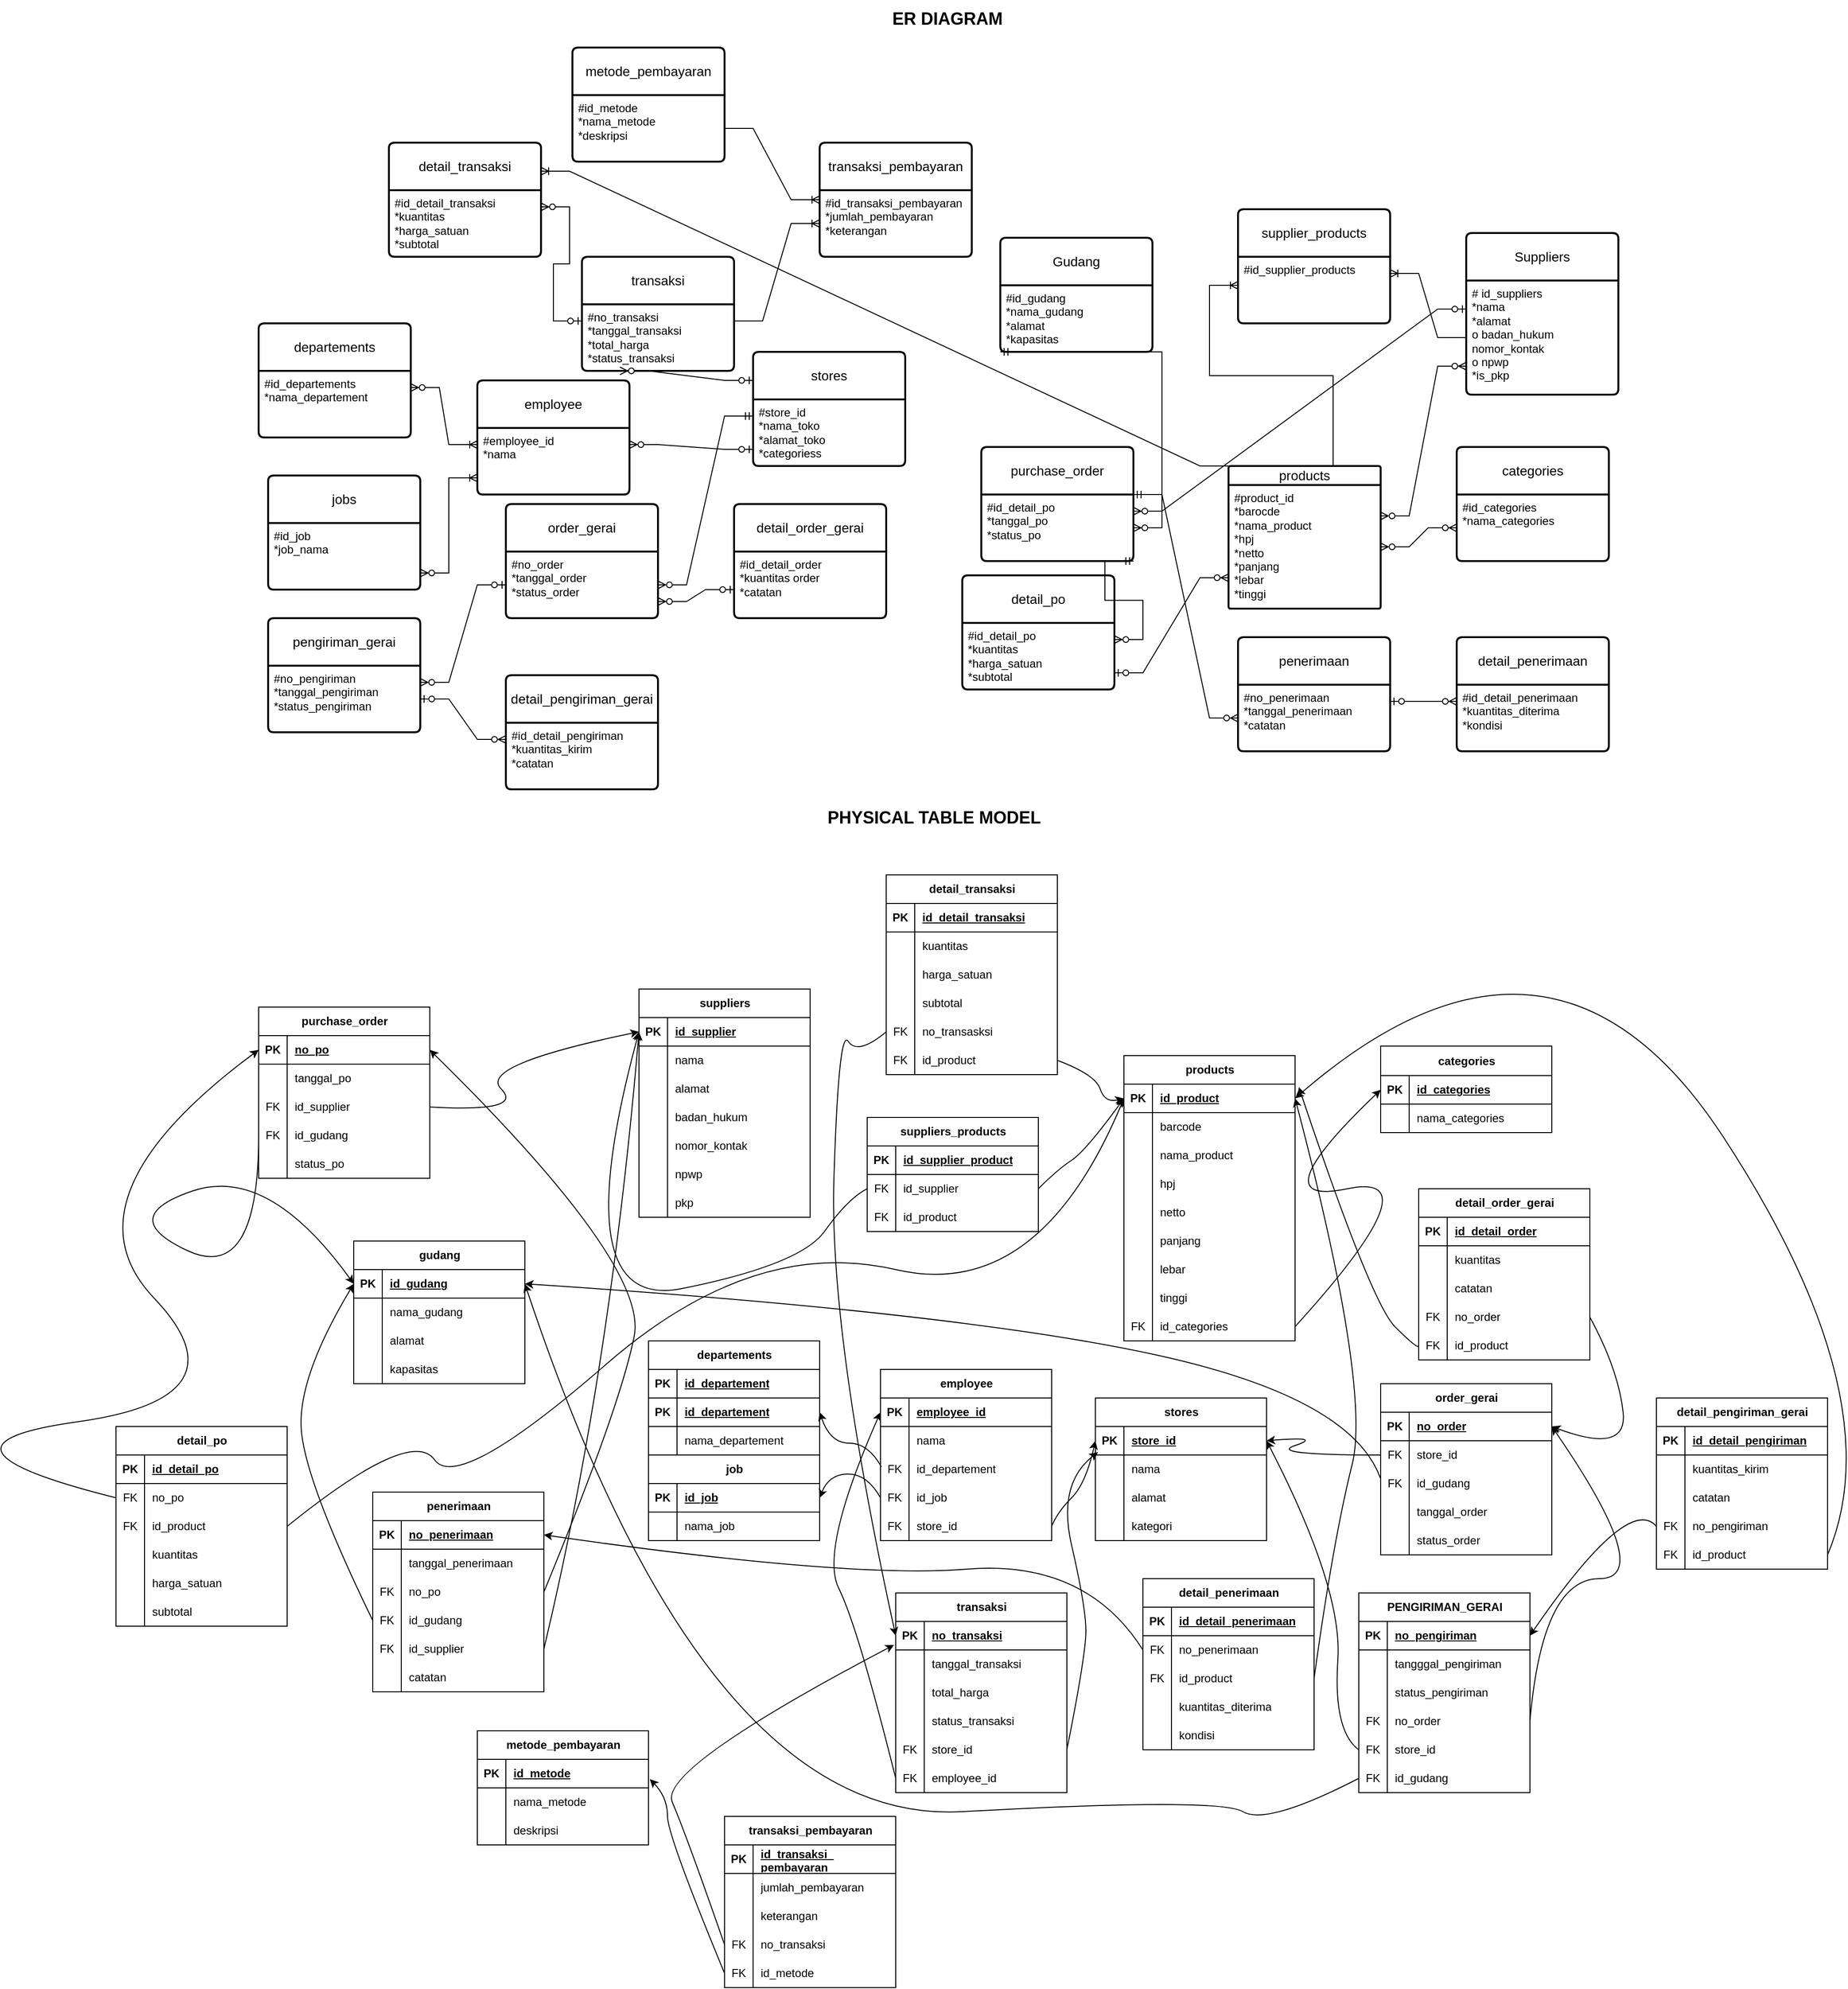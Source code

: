 <mxfile version="26.2.13">
  <diagram name="Halaman-1" id="utRpi2b-l3ms0r_A0hBE">
    <mxGraphModel dx="3395" dy="1245" grid="1" gridSize="10" guides="1" tooltips="1" connect="1" arrows="1" fold="1" page="1" pageScale="1" pageWidth="827" pageHeight="1169" math="0" shadow="0">
      <root>
        <mxCell id="0" />
        <mxCell id="1" parent="0" />
        <mxCell id="-DYk5e_ev0RPhAho5NHS-7" value="supplier_products" style="swimlane;childLayout=stackLayout;horizontal=1;startSize=50;horizontalStack=0;rounded=1;fontSize=14;fontStyle=0;strokeWidth=2;resizeParent=0;resizeLast=1;shadow=0;dashed=0;align=center;arcSize=4;whiteSpace=wrap;html=1;" parent="1" vertex="1">
          <mxGeometry x="700" y="330" width="160" height="120" as="geometry" />
        </mxCell>
        <mxCell id="-DYk5e_ev0RPhAho5NHS-8" value="#id_supplier_products" style="align=left;strokeColor=none;fillColor=none;spacingLeft=4;spacingRight=4;fontSize=12;verticalAlign=top;resizable=0;rotatable=0;part=1;html=1;whiteSpace=wrap;" parent="-DYk5e_ev0RPhAho5NHS-7" vertex="1">
          <mxGeometry y="50" width="160" height="70" as="geometry" />
        </mxCell>
        <mxCell id="-DYk5e_ev0RPhAho5NHS-13" value="" style="edgeStyle=entityRelationEdgeStyle;fontSize=12;html=1;endArrow=ERoneToMany;rounded=0;entryX=0;entryY=0.5;entryDx=0;entryDy=0;exitX=0.5;exitY=0;exitDx=0;exitDy=0;" parent="-DYk5e_ev0RPhAho5NHS-7" source="-DYk5e_ev0RPhAho5NHS-16" edge="1">
          <mxGeometry width="100" height="100" relative="1" as="geometry">
            <mxPoint x="70" y="350" as="sourcePoint" />
            <mxPoint x="-1.137e-13" y="80" as="targetPoint" />
          </mxGeometry>
        </mxCell>
        <mxCell id="-DYk5e_ev0RPhAho5NHS-10" value="Suppliers" style="swimlane;childLayout=stackLayout;horizontal=1;startSize=50;horizontalStack=0;rounded=1;fontSize=14;fontStyle=0;strokeWidth=2;resizeParent=0;resizeLast=1;shadow=0;dashed=0;align=center;arcSize=4;whiteSpace=wrap;html=1;" parent="1" vertex="1">
          <mxGeometry x="940" y="355" width="160" height="170" as="geometry" />
        </mxCell>
        <mxCell id="-DYk5e_ev0RPhAho5NHS-11" value="# id_suppliers&lt;div&gt;*nama&lt;/div&gt;&lt;div&gt;*alamat&lt;/div&gt;&lt;div&gt;o badan_hukum&lt;/div&gt;&lt;div&gt;nomor_kontak&lt;/div&gt;&lt;div&gt;o npwp&lt;/div&gt;&lt;div&gt;*is_pkp&lt;/div&gt;" style="align=left;strokeColor=none;fillColor=none;spacingLeft=4;spacingRight=4;fontSize=12;verticalAlign=top;resizable=0;rotatable=0;part=1;html=1;whiteSpace=wrap;" parent="-DYk5e_ev0RPhAho5NHS-10" vertex="1">
          <mxGeometry y="50" width="160" height="120" as="geometry" />
        </mxCell>
        <mxCell id="-DYk5e_ev0RPhAho5NHS-15" value="" style="edgeStyle=entityRelationEdgeStyle;fontSize=12;html=1;endArrow=ERoneToMany;rounded=0;entryX=1;entryY=0.25;entryDx=0;entryDy=0;exitX=0;exitY=0.5;exitDx=0;exitDy=0;" parent="1" source="-DYk5e_ev0RPhAho5NHS-11" target="-DYk5e_ev0RPhAho5NHS-8" edge="1">
          <mxGeometry width="100" height="100" relative="1" as="geometry">
            <mxPoint x="930" y="620" as="sourcePoint" />
            <mxPoint x="1040" y="410" as="targetPoint" />
          </mxGeometry>
        </mxCell>
        <mxCell id="-DYk5e_ev0RPhAho5NHS-16" value="products" style="swimlane;childLayout=stackLayout;horizontal=1;startSize=20;horizontalStack=0;rounded=1;fontSize=14;fontStyle=0;strokeWidth=2;resizeParent=0;resizeLast=1;shadow=0;dashed=0;align=center;arcSize=4;whiteSpace=wrap;html=1;" parent="1" vertex="1">
          <mxGeometry x="690" y="600" width="160" height="150" as="geometry" />
        </mxCell>
        <mxCell id="-DYk5e_ev0RPhAho5NHS-17" value="#product_id&lt;div&gt;*barocde&lt;/div&gt;&lt;div&gt;*nama_product&lt;/div&gt;&lt;div&gt;*hpj&lt;/div&gt;&lt;div&gt;*netto&lt;/div&gt;&lt;div&gt;*panjang&lt;/div&gt;&lt;div&gt;*lebar&lt;/div&gt;&lt;div&gt;*tinggi&lt;/div&gt;" style="align=left;strokeColor=none;fillColor=none;spacingLeft=4;spacingRight=4;fontSize=12;verticalAlign=top;resizable=0;rotatable=0;part=1;html=1;whiteSpace=wrap;" parent="-DYk5e_ev0RPhAho5NHS-16" vertex="1">
          <mxGeometry y="20" width="160" height="130" as="geometry" />
        </mxCell>
        <mxCell id="-DYk5e_ev0RPhAho5NHS-20" value="categories" style="swimlane;childLayout=stackLayout;horizontal=1;startSize=50;horizontalStack=0;rounded=1;fontSize=14;fontStyle=0;strokeWidth=2;resizeParent=0;resizeLast=1;shadow=0;dashed=0;align=center;arcSize=4;whiteSpace=wrap;html=1;" parent="1" vertex="1">
          <mxGeometry x="930" y="580" width="160" height="120" as="geometry" />
        </mxCell>
        <mxCell id="-DYk5e_ev0RPhAho5NHS-21" value="#id_categories&lt;div&gt;*nama_categories&lt;/div&gt;" style="align=left;strokeColor=none;fillColor=none;spacingLeft=4;spacingRight=4;fontSize=12;verticalAlign=top;resizable=0;rotatable=0;part=1;html=1;whiteSpace=wrap;" parent="-DYk5e_ev0RPhAho5NHS-20" vertex="1">
          <mxGeometry y="50" width="160" height="70" as="geometry" />
        </mxCell>
        <mxCell id="-DYk5e_ev0RPhAho5NHS-22" value="" style="edgeStyle=entityRelationEdgeStyle;fontSize=12;html=1;endArrow=ERzeroToMany;endFill=1;startArrow=ERzeroToMany;rounded=0;entryX=1;entryY=0.25;entryDx=0;entryDy=0;exitX=0;exitY=0.75;exitDx=0;exitDy=0;" parent="1" source="-DYk5e_ev0RPhAho5NHS-11" target="-DYk5e_ev0RPhAho5NHS-17" edge="1">
          <mxGeometry width="100" height="100" relative="1" as="geometry">
            <mxPoint x="920" y="520" as="sourcePoint" />
            <mxPoint x="810" y="630" as="targetPoint" />
            <Array as="points">
              <mxPoint x="600" y="710" />
              <mxPoint x="640" y="580" />
              <mxPoint x="750" y="650" />
              <mxPoint x="670" y="620" />
            </Array>
          </mxGeometry>
        </mxCell>
        <mxCell id="-DYk5e_ev0RPhAho5NHS-23" value="" style="edgeStyle=entityRelationEdgeStyle;fontSize=12;html=1;endArrow=ERzeroToMany;endFill=1;startArrow=ERzeroToMany;rounded=0;entryX=1;entryY=0.5;entryDx=0;entryDy=0;" parent="1" source="-DYk5e_ev0RPhAho5NHS-21" target="-DYk5e_ev0RPhAho5NHS-17" edge="1">
          <mxGeometry width="100" height="100" relative="1" as="geometry">
            <mxPoint x="710" y="730" as="sourcePoint" />
            <mxPoint x="810" y="630" as="targetPoint" />
          </mxGeometry>
        </mxCell>
        <mxCell id="-DYk5e_ev0RPhAho5NHS-24" value="departements" style="swimlane;childLayout=stackLayout;horizontal=1;startSize=50;horizontalStack=0;rounded=1;fontSize=14;fontStyle=0;strokeWidth=2;resizeParent=0;resizeLast=1;shadow=0;dashed=0;align=center;arcSize=4;whiteSpace=wrap;html=1;" parent="1" vertex="1">
          <mxGeometry x="-330" y="450" width="160" height="120" as="geometry" />
        </mxCell>
        <mxCell id="-DYk5e_ev0RPhAho5NHS-25" value="#id_departements&lt;div&gt;*nama_departement&lt;/div&gt;" style="align=left;strokeColor=none;fillColor=none;spacingLeft=4;spacingRight=4;fontSize=12;verticalAlign=top;resizable=0;rotatable=0;part=1;html=1;whiteSpace=wrap;" parent="-DYk5e_ev0RPhAho5NHS-24" vertex="1">
          <mxGeometry y="50" width="160" height="70" as="geometry" />
        </mxCell>
        <mxCell id="-DYk5e_ev0RPhAho5NHS-26" value="jobs" style="swimlane;childLayout=stackLayout;horizontal=1;startSize=50;horizontalStack=0;rounded=1;fontSize=14;fontStyle=0;strokeWidth=2;resizeParent=0;resizeLast=1;shadow=0;dashed=0;align=center;arcSize=4;whiteSpace=wrap;html=1;" parent="1" vertex="1">
          <mxGeometry x="-320" y="610" width="160" height="120" as="geometry" />
        </mxCell>
        <mxCell id="-DYk5e_ev0RPhAho5NHS-27" value="#id_job&lt;div&gt;*job_nama&lt;/div&gt;" style="align=left;strokeColor=none;fillColor=none;spacingLeft=4;spacingRight=4;fontSize=12;verticalAlign=top;resizable=0;rotatable=0;part=1;html=1;whiteSpace=wrap;" parent="-DYk5e_ev0RPhAho5NHS-26" vertex="1">
          <mxGeometry y="50" width="160" height="70" as="geometry" />
        </mxCell>
        <mxCell id="-DYk5e_ev0RPhAho5NHS-28" value="employee" style="swimlane;childLayout=stackLayout;horizontal=1;startSize=50;horizontalStack=0;rounded=1;fontSize=14;fontStyle=0;strokeWidth=2;resizeParent=0;resizeLast=1;shadow=0;dashed=0;align=center;arcSize=4;whiteSpace=wrap;html=1;" parent="1" vertex="1">
          <mxGeometry x="-100" y="510" width="160" height="120" as="geometry" />
        </mxCell>
        <mxCell id="-DYk5e_ev0RPhAho5NHS-29" value="#employee_id&lt;div&gt;*nama&lt;/div&gt;" style="align=left;strokeColor=none;fillColor=none;spacingLeft=4;spacingRight=4;fontSize=12;verticalAlign=top;resizable=0;rotatable=0;part=1;html=1;whiteSpace=wrap;" parent="-DYk5e_ev0RPhAho5NHS-28" vertex="1">
          <mxGeometry y="50" width="160" height="70" as="geometry" />
        </mxCell>
        <mxCell id="-DYk5e_ev0RPhAho5NHS-30" value="stores" style="swimlane;childLayout=stackLayout;horizontal=1;startSize=50;horizontalStack=0;rounded=1;fontSize=14;fontStyle=0;strokeWidth=2;resizeParent=0;resizeLast=1;shadow=0;dashed=0;align=center;arcSize=4;whiteSpace=wrap;html=1;" parent="1" vertex="1">
          <mxGeometry x="190" y="480" width="160" height="120" as="geometry" />
        </mxCell>
        <mxCell id="-DYk5e_ev0RPhAho5NHS-31" value="#store_id&lt;div&gt;*nama_toko&lt;/div&gt;&lt;div&gt;*alamat_toko&lt;/div&gt;&lt;div&gt;*categoriess&lt;/div&gt;" style="align=left;strokeColor=none;fillColor=none;spacingLeft=4;spacingRight=4;fontSize=12;verticalAlign=top;resizable=0;rotatable=0;part=1;html=1;whiteSpace=wrap;" parent="-DYk5e_ev0RPhAho5NHS-30" vertex="1">
          <mxGeometry y="50" width="160" height="70" as="geometry" />
        </mxCell>
        <mxCell id="-DYk5e_ev0RPhAho5NHS-33" value="" style="edgeStyle=entityRelationEdgeStyle;fontSize=12;html=1;endArrow=ERoneToMany;startArrow=ERzeroToMany;rounded=0;exitX=1;exitY=0.25;exitDx=0;exitDy=0;entryX=0;entryY=0.25;entryDx=0;entryDy=0;" parent="1" source="-DYk5e_ev0RPhAho5NHS-25" target="-DYk5e_ev0RPhAho5NHS-29" edge="1">
          <mxGeometry width="100" height="100" relative="1" as="geometry">
            <mxPoint x="10" y="350" as="sourcePoint" />
            <mxPoint x="110" y="250" as="targetPoint" />
          </mxGeometry>
        </mxCell>
        <mxCell id="-DYk5e_ev0RPhAho5NHS-35" value="" style="edgeStyle=entityRelationEdgeStyle;fontSize=12;html=1;endArrow=ERoneToMany;startArrow=ERzeroToMany;rounded=0;exitX=1;exitY=0.75;exitDx=0;exitDy=0;entryX=0;entryY=0.75;entryDx=0;entryDy=0;" parent="1" source="-DYk5e_ev0RPhAho5NHS-27" target="-DYk5e_ev0RPhAho5NHS-29" edge="1">
          <mxGeometry width="100" height="100" relative="1" as="geometry">
            <mxPoint x="10" y="350" as="sourcePoint" />
            <mxPoint x="110" y="250" as="targetPoint" />
          </mxGeometry>
        </mxCell>
        <mxCell id="-DYk5e_ev0RPhAho5NHS-36" value="" style="edgeStyle=entityRelationEdgeStyle;fontSize=12;html=1;endArrow=ERzeroToMany;startArrow=ERzeroToOne;rounded=0;exitX=0;exitY=0.75;exitDx=0;exitDy=0;entryX=1;entryY=0.25;entryDx=0;entryDy=0;" parent="1" source="-DYk5e_ev0RPhAho5NHS-31" target="-DYk5e_ev0RPhAho5NHS-29" edge="1">
          <mxGeometry width="100" height="100" relative="1" as="geometry">
            <mxPoint x="90" y="640" as="sourcePoint" />
            <mxPoint x="190" y="540" as="targetPoint" />
          </mxGeometry>
        </mxCell>
        <mxCell id="-DYk5e_ev0RPhAho5NHS-37" value="&lt;font style=&quot;font-size: 18px;&quot;&gt;&lt;b&gt;ER DIAGRAM&lt;/b&gt;&lt;/font&gt;" style="text;html=1;align=center;verticalAlign=middle;resizable=0;points=[];autosize=1;strokeColor=none;fillColor=none;" parent="1" vertex="1">
          <mxGeometry x="324" y="110" width="140" height="40" as="geometry" />
        </mxCell>
        <mxCell id="-DYk5e_ev0RPhAho5NHS-39" value="suppliers" style="shape=table;startSize=30;container=1;collapsible=1;childLayout=tableLayout;fixedRows=1;rowLines=0;fontStyle=1;align=center;resizeLast=1;html=1;" parent="1" vertex="1">
          <mxGeometry x="70" y="1150" width="180" height="240" as="geometry" />
        </mxCell>
        <mxCell id="-DYk5e_ev0RPhAho5NHS-40" value="" style="shape=tableRow;horizontal=0;startSize=0;swimlaneHead=0;swimlaneBody=0;fillColor=none;collapsible=0;dropTarget=0;points=[[0,0.5],[1,0.5]];portConstraint=eastwest;top=0;left=0;right=0;bottom=1;" parent="-DYk5e_ev0RPhAho5NHS-39" vertex="1">
          <mxGeometry y="30" width="180" height="30" as="geometry" />
        </mxCell>
        <mxCell id="-DYk5e_ev0RPhAho5NHS-41" value="PK" style="shape=partialRectangle;connectable=0;fillColor=none;top=0;left=0;bottom=0;right=0;fontStyle=1;overflow=hidden;whiteSpace=wrap;html=1;" parent="-DYk5e_ev0RPhAho5NHS-40" vertex="1">
          <mxGeometry width="30" height="30" as="geometry">
            <mxRectangle width="30" height="30" as="alternateBounds" />
          </mxGeometry>
        </mxCell>
        <mxCell id="-DYk5e_ev0RPhAho5NHS-42" value="id_supplier" style="shape=partialRectangle;connectable=0;fillColor=none;top=0;left=0;bottom=0;right=0;align=left;spacingLeft=6;fontStyle=5;overflow=hidden;whiteSpace=wrap;html=1;" parent="-DYk5e_ev0RPhAho5NHS-40" vertex="1">
          <mxGeometry x="30" width="150" height="30" as="geometry">
            <mxRectangle width="150" height="30" as="alternateBounds" />
          </mxGeometry>
        </mxCell>
        <mxCell id="-DYk5e_ev0RPhAho5NHS-43" value="" style="shape=tableRow;horizontal=0;startSize=0;swimlaneHead=0;swimlaneBody=0;fillColor=none;collapsible=0;dropTarget=0;points=[[0,0.5],[1,0.5]];portConstraint=eastwest;top=0;left=0;right=0;bottom=0;" parent="-DYk5e_ev0RPhAho5NHS-39" vertex="1">
          <mxGeometry y="60" width="180" height="30" as="geometry" />
        </mxCell>
        <mxCell id="-DYk5e_ev0RPhAho5NHS-44" value="" style="shape=partialRectangle;connectable=0;fillColor=none;top=0;left=0;bottom=0;right=0;editable=1;overflow=hidden;whiteSpace=wrap;html=1;" parent="-DYk5e_ev0RPhAho5NHS-43" vertex="1">
          <mxGeometry width="30" height="30" as="geometry">
            <mxRectangle width="30" height="30" as="alternateBounds" />
          </mxGeometry>
        </mxCell>
        <mxCell id="-DYk5e_ev0RPhAho5NHS-45" value="nama" style="shape=partialRectangle;connectable=0;fillColor=none;top=0;left=0;bottom=0;right=0;align=left;spacingLeft=6;overflow=hidden;whiteSpace=wrap;html=1;" parent="-DYk5e_ev0RPhAho5NHS-43" vertex="1">
          <mxGeometry x="30" width="150" height="30" as="geometry">
            <mxRectangle width="150" height="30" as="alternateBounds" />
          </mxGeometry>
        </mxCell>
        <mxCell id="-DYk5e_ev0RPhAho5NHS-46" value="" style="shape=tableRow;horizontal=0;startSize=0;swimlaneHead=0;swimlaneBody=0;fillColor=none;collapsible=0;dropTarget=0;points=[[0,0.5],[1,0.5]];portConstraint=eastwest;top=0;left=0;right=0;bottom=0;" parent="-DYk5e_ev0RPhAho5NHS-39" vertex="1">
          <mxGeometry y="90" width="180" height="30" as="geometry" />
        </mxCell>
        <mxCell id="-DYk5e_ev0RPhAho5NHS-47" value="" style="shape=partialRectangle;connectable=0;fillColor=none;top=0;left=0;bottom=0;right=0;editable=1;overflow=hidden;whiteSpace=wrap;html=1;" parent="-DYk5e_ev0RPhAho5NHS-46" vertex="1">
          <mxGeometry width="30" height="30" as="geometry">
            <mxRectangle width="30" height="30" as="alternateBounds" />
          </mxGeometry>
        </mxCell>
        <mxCell id="-DYk5e_ev0RPhAho5NHS-48" value="alamat" style="shape=partialRectangle;connectable=0;fillColor=none;top=0;left=0;bottom=0;right=0;align=left;spacingLeft=6;overflow=hidden;whiteSpace=wrap;html=1;" parent="-DYk5e_ev0RPhAho5NHS-46" vertex="1">
          <mxGeometry x="30" width="150" height="30" as="geometry">
            <mxRectangle width="150" height="30" as="alternateBounds" />
          </mxGeometry>
        </mxCell>
        <mxCell id="-DYk5e_ev0RPhAho5NHS-49" value="" style="shape=tableRow;horizontal=0;startSize=0;swimlaneHead=0;swimlaneBody=0;fillColor=none;collapsible=0;dropTarget=0;points=[[0,0.5],[1,0.5]];portConstraint=eastwest;top=0;left=0;right=0;bottom=0;" parent="-DYk5e_ev0RPhAho5NHS-39" vertex="1">
          <mxGeometry y="120" width="180" height="30" as="geometry" />
        </mxCell>
        <mxCell id="-DYk5e_ev0RPhAho5NHS-50" value="" style="shape=partialRectangle;connectable=0;fillColor=none;top=0;left=0;bottom=0;right=0;editable=1;overflow=hidden;whiteSpace=wrap;html=1;" parent="-DYk5e_ev0RPhAho5NHS-49" vertex="1">
          <mxGeometry width="30" height="30" as="geometry">
            <mxRectangle width="30" height="30" as="alternateBounds" />
          </mxGeometry>
        </mxCell>
        <mxCell id="-DYk5e_ev0RPhAho5NHS-51" value="badan_hukum" style="shape=partialRectangle;connectable=0;fillColor=none;top=0;left=0;bottom=0;right=0;align=left;spacingLeft=6;overflow=hidden;whiteSpace=wrap;html=1;" parent="-DYk5e_ev0RPhAho5NHS-49" vertex="1">
          <mxGeometry x="30" width="150" height="30" as="geometry">
            <mxRectangle width="150" height="30" as="alternateBounds" />
          </mxGeometry>
        </mxCell>
        <mxCell id="-DYk5e_ev0RPhAho5NHS-67" value="" style="shape=tableRow;horizontal=0;startSize=0;swimlaneHead=0;swimlaneBody=0;fillColor=none;collapsible=0;dropTarget=0;points=[[0,0.5],[1,0.5]];portConstraint=eastwest;top=0;left=0;right=0;bottom=0;" parent="-DYk5e_ev0RPhAho5NHS-39" vertex="1">
          <mxGeometry y="150" width="180" height="30" as="geometry" />
        </mxCell>
        <mxCell id="-DYk5e_ev0RPhAho5NHS-68" value="" style="shape=partialRectangle;connectable=0;fillColor=none;top=0;left=0;bottom=0;right=0;editable=1;overflow=hidden;whiteSpace=wrap;html=1;" parent="-DYk5e_ev0RPhAho5NHS-67" vertex="1">
          <mxGeometry width="30" height="30" as="geometry">
            <mxRectangle width="30" height="30" as="alternateBounds" />
          </mxGeometry>
        </mxCell>
        <mxCell id="-DYk5e_ev0RPhAho5NHS-69" value="nomor_kontak" style="shape=partialRectangle;connectable=0;fillColor=none;top=0;left=0;bottom=0;right=0;align=left;spacingLeft=6;overflow=hidden;whiteSpace=wrap;html=1;" parent="-DYk5e_ev0RPhAho5NHS-67" vertex="1">
          <mxGeometry x="30" width="150" height="30" as="geometry">
            <mxRectangle width="150" height="30" as="alternateBounds" />
          </mxGeometry>
        </mxCell>
        <mxCell id="-DYk5e_ev0RPhAho5NHS-70" value="" style="shape=tableRow;horizontal=0;startSize=0;swimlaneHead=0;swimlaneBody=0;fillColor=none;collapsible=0;dropTarget=0;points=[[0,0.5],[1,0.5]];portConstraint=eastwest;top=0;left=0;right=0;bottom=0;" parent="-DYk5e_ev0RPhAho5NHS-39" vertex="1">
          <mxGeometry y="180" width="180" height="30" as="geometry" />
        </mxCell>
        <mxCell id="-DYk5e_ev0RPhAho5NHS-71" value="" style="shape=partialRectangle;connectable=0;fillColor=none;top=0;left=0;bottom=0;right=0;editable=1;overflow=hidden;whiteSpace=wrap;html=1;" parent="-DYk5e_ev0RPhAho5NHS-70" vertex="1">
          <mxGeometry width="30" height="30" as="geometry">
            <mxRectangle width="30" height="30" as="alternateBounds" />
          </mxGeometry>
        </mxCell>
        <mxCell id="-DYk5e_ev0RPhAho5NHS-72" value="npwp" style="shape=partialRectangle;connectable=0;fillColor=none;top=0;left=0;bottom=0;right=0;align=left;spacingLeft=6;overflow=hidden;whiteSpace=wrap;html=1;" parent="-DYk5e_ev0RPhAho5NHS-70" vertex="1">
          <mxGeometry x="30" width="150" height="30" as="geometry">
            <mxRectangle width="150" height="30" as="alternateBounds" />
          </mxGeometry>
        </mxCell>
        <mxCell id="-DYk5e_ev0RPhAho5NHS-73" value="" style="shape=tableRow;horizontal=0;startSize=0;swimlaneHead=0;swimlaneBody=0;fillColor=none;collapsible=0;dropTarget=0;points=[[0,0.5],[1,0.5]];portConstraint=eastwest;top=0;left=0;right=0;bottom=0;" parent="-DYk5e_ev0RPhAho5NHS-39" vertex="1">
          <mxGeometry y="210" width="180" height="30" as="geometry" />
        </mxCell>
        <mxCell id="-DYk5e_ev0RPhAho5NHS-74" value="" style="shape=partialRectangle;connectable=0;fillColor=none;top=0;left=0;bottom=0;right=0;editable=1;overflow=hidden;whiteSpace=wrap;html=1;" parent="-DYk5e_ev0RPhAho5NHS-73" vertex="1">
          <mxGeometry width="30" height="30" as="geometry">
            <mxRectangle width="30" height="30" as="alternateBounds" />
          </mxGeometry>
        </mxCell>
        <mxCell id="-DYk5e_ev0RPhAho5NHS-75" value="pkp" style="shape=partialRectangle;connectable=0;fillColor=none;top=0;left=0;bottom=0;right=0;align=left;spacingLeft=6;overflow=hidden;whiteSpace=wrap;html=1;" parent="-DYk5e_ev0RPhAho5NHS-73" vertex="1">
          <mxGeometry x="30" width="150" height="30" as="geometry">
            <mxRectangle width="150" height="30" as="alternateBounds" />
          </mxGeometry>
        </mxCell>
        <mxCell id="-DYk5e_ev0RPhAho5NHS-76" value="suppliers_products" style="shape=table;startSize=30;container=1;collapsible=1;childLayout=tableLayout;fixedRows=1;rowLines=0;fontStyle=1;align=center;resizeLast=1;html=1;" parent="1" vertex="1">
          <mxGeometry x="310" y="1285" width="180" height="120" as="geometry" />
        </mxCell>
        <mxCell id="-DYk5e_ev0RPhAho5NHS-77" value="" style="shape=tableRow;horizontal=0;startSize=0;swimlaneHead=0;swimlaneBody=0;fillColor=none;collapsible=0;dropTarget=0;points=[[0,0.5],[1,0.5]];portConstraint=eastwest;top=0;left=0;right=0;bottom=1;" parent="-DYk5e_ev0RPhAho5NHS-76" vertex="1">
          <mxGeometry y="30" width="180" height="30" as="geometry" />
        </mxCell>
        <mxCell id="-DYk5e_ev0RPhAho5NHS-78" value="PK" style="shape=partialRectangle;connectable=0;fillColor=none;top=0;left=0;bottom=0;right=0;fontStyle=1;overflow=hidden;whiteSpace=wrap;html=1;" parent="-DYk5e_ev0RPhAho5NHS-77" vertex="1">
          <mxGeometry width="30" height="30" as="geometry">
            <mxRectangle width="30" height="30" as="alternateBounds" />
          </mxGeometry>
        </mxCell>
        <mxCell id="-DYk5e_ev0RPhAho5NHS-79" value="id_supplier_product" style="shape=partialRectangle;connectable=0;fillColor=none;top=0;left=0;bottom=0;right=0;align=left;spacingLeft=6;fontStyle=5;overflow=hidden;whiteSpace=wrap;html=1;" parent="-DYk5e_ev0RPhAho5NHS-77" vertex="1">
          <mxGeometry x="30" width="150" height="30" as="geometry">
            <mxRectangle width="150" height="30" as="alternateBounds" />
          </mxGeometry>
        </mxCell>
        <mxCell id="-DYk5e_ev0RPhAho5NHS-80" value="" style="shape=tableRow;horizontal=0;startSize=0;swimlaneHead=0;swimlaneBody=0;fillColor=none;collapsible=0;dropTarget=0;points=[[0,0.5],[1,0.5]];portConstraint=eastwest;top=0;left=0;right=0;bottom=0;" parent="-DYk5e_ev0RPhAho5NHS-76" vertex="1">
          <mxGeometry y="60" width="180" height="30" as="geometry" />
        </mxCell>
        <mxCell id="-DYk5e_ev0RPhAho5NHS-81" value="FK" style="shape=partialRectangle;connectable=0;fillColor=none;top=0;left=0;bottom=0;right=0;editable=1;overflow=hidden;whiteSpace=wrap;html=1;" parent="-DYk5e_ev0RPhAho5NHS-80" vertex="1">
          <mxGeometry width="30" height="30" as="geometry">
            <mxRectangle width="30" height="30" as="alternateBounds" />
          </mxGeometry>
        </mxCell>
        <mxCell id="-DYk5e_ev0RPhAho5NHS-82" value="id_supplier" style="shape=partialRectangle;connectable=0;fillColor=none;top=0;left=0;bottom=0;right=0;align=left;spacingLeft=6;overflow=hidden;whiteSpace=wrap;html=1;" parent="-DYk5e_ev0RPhAho5NHS-80" vertex="1">
          <mxGeometry x="30" width="150" height="30" as="geometry">
            <mxRectangle width="150" height="30" as="alternateBounds" />
          </mxGeometry>
        </mxCell>
        <mxCell id="-DYk5e_ev0RPhAho5NHS-83" value="" style="shape=tableRow;horizontal=0;startSize=0;swimlaneHead=0;swimlaneBody=0;fillColor=none;collapsible=0;dropTarget=0;points=[[0,0.5],[1,0.5]];portConstraint=eastwest;top=0;left=0;right=0;bottom=0;" parent="-DYk5e_ev0RPhAho5NHS-76" vertex="1">
          <mxGeometry y="90" width="180" height="30" as="geometry" />
        </mxCell>
        <mxCell id="-DYk5e_ev0RPhAho5NHS-84" value="FK" style="shape=partialRectangle;connectable=0;fillColor=none;top=0;left=0;bottom=0;right=0;editable=1;overflow=hidden;whiteSpace=wrap;html=1;" parent="-DYk5e_ev0RPhAho5NHS-83" vertex="1">
          <mxGeometry width="30" height="30" as="geometry">
            <mxRectangle width="30" height="30" as="alternateBounds" />
          </mxGeometry>
        </mxCell>
        <mxCell id="-DYk5e_ev0RPhAho5NHS-85" value="id_product" style="shape=partialRectangle;connectable=0;fillColor=none;top=0;left=0;bottom=0;right=0;align=left;spacingLeft=6;overflow=hidden;whiteSpace=wrap;html=1;" parent="-DYk5e_ev0RPhAho5NHS-83" vertex="1">
          <mxGeometry x="30" width="150" height="30" as="geometry">
            <mxRectangle width="150" height="30" as="alternateBounds" />
          </mxGeometry>
        </mxCell>
        <mxCell id="-DYk5e_ev0RPhAho5NHS-100" value="" style="curved=1;endArrow=classic;html=1;rounded=0;exitX=0;exitY=0.5;exitDx=0;exitDy=0;entryX=0;entryY=0.5;entryDx=0;entryDy=0;" parent="1" source="-DYk5e_ev0RPhAho5NHS-80" target="-DYk5e_ev0RPhAho5NHS-40" edge="1">
          <mxGeometry width="50" height="50" relative="1" as="geometry">
            <mxPoint x="240" y="1370" as="sourcePoint" />
            <mxPoint x="290" y="1320" as="targetPoint" />
            <Array as="points">
              <mxPoint x="290" y="1370" />
              <mxPoint x="240" y="1440" />
              <mxPoint x="-10" y="1490" />
            </Array>
          </mxGeometry>
        </mxCell>
        <mxCell id="-DYk5e_ev0RPhAho5NHS-101" value="products" style="shape=table;startSize=30;container=1;collapsible=1;childLayout=tableLayout;fixedRows=1;rowLines=0;fontStyle=1;align=center;resizeLast=1;html=1;" parent="1" vertex="1">
          <mxGeometry x="580" y="1220" width="180" height="300" as="geometry" />
        </mxCell>
        <mxCell id="-DYk5e_ev0RPhAho5NHS-102" value="" style="shape=tableRow;horizontal=0;startSize=0;swimlaneHead=0;swimlaneBody=0;fillColor=none;collapsible=0;dropTarget=0;points=[[0,0.5],[1,0.5]];portConstraint=eastwest;top=0;left=0;right=0;bottom=1;" parent="-DYk5e_ev0RPhAho5NHS-101" vertex="1">
          <mxGeometry y="30" width="180" height="30" as="geometry" />
        </mxCell>
        <mxCell id="-DYk5e_ev0RPhAho5NHS-103" value="PK" style="shape=partialRectangle;connectable=0;fillColor=none;top=0;left=0;bottom=0;right=0;fontStyle=1;overflow=hidden;whiteSpace=wrap;html=1;" parent="-DYk5e_ev0RPhAho5NHS-102" vertex="1">
          <mxGeometry width="30" height="30" as="geometry">
            <mxRectangle width="30" height="30" as="alternateBounds" />
          </mxGeometry>
        </mxCell>
        <mxCell id="-DYk5e_ev0RPhAho5NHS-104" value="id_product" style="shape=partialRectangle;connectable=0;fillColor=none;top=0;left=0;bottom=0;right=0;align=left;spacingLeft=6;fontStyle=5;overflow=hidden;whiteSpace=wrap;html=1;" parent="-DYk5e_ev0RPhAho5NHS-102" vertex="1">
          <mxGeometry x="30" width="150" height="30" as="geometry">
            <mxRectangle width="150" height="30" as="alternateBounds" />
          </mxGeometry>
        </mxCell>
        <mxCell id="-DYk5e_ev0RPhAho5NHS-105" value="" style="shape=tableRow;horizontal=0;startSize=0;swimlaneHead=0;swimlaneBody=0;fillColor=none;collapsible=0;dropTarget=0;points=[[0,0.5],[1,0.5]];portConstraint=eastwest;top=0;left=0;right=0;bottom=0;" parent="-DYk5e_ev0RPhAho5NHS-101" vertex="1">
          <mxGeometry y="60" width="180" height="30" as="geometry" />
        </mxCell>
        <mxCell id="-DYk5e_ev0RPhAho5NHS-106" value="" style="shape=partialRectangle;connectable=0;fillColor=none;top=0;left=0;bottom=0;right=0;editable=1;overflow=hidden;whiteSpace=wrap;html=1;" parent="-DYk5e_ev0RPhAho5NHS-105" vertex="1">
          <mxGeometry width="30" height="30" as="geometry">
            <mxRectangle width="30" height="30" as="alternateBounds" />
          </mxGeometry>
        </mxCell>
        <mxCell id="-DYk5e_ev0RPhAho5NHS-107" value="barcode" style="shape=partialRectangle;connectable=0;fillColor=none;top=0;left=0;bottom=0;right=0;align=left;spacingLeft=6;overflow=hidden;whiteSpace=wrap;html=1;" parent="-DYk5e_ev0RPhAho5NHS-105" vertex="1">
          <mxGeometry x="30" width="150" height="30" as="geometry">
            <mxRectangle width="150" height="30" as="alternateBounds" />
          </mxGeometry>
        </mxCell>
        <mxCell id="-DYk5e_ev0RPhAho5NHS-108" value="" style="shape=tableRow;horizontal=0;startSize=0;swimlaneHead=0;swimlaneBody=0;fillColor=none;collapsible=0;dropTarget=0;points=[[0,0.5],[1,0.5]];portConstraint=eastwest;top=0;left=0;right=0;bottom=0;" parent="-DYk5e_ev0RPhAho5NHS-101" vertex="1">
          <mxGeometry y="90" width="180" height="30" as="geometry" />
        </mxCell>
        <mxCell id="-DYk5e_ev0RPhAho5NHS-109" value="" style="shape=partialRectangle;connectable=0;fillColor=none;top=0;left=0;bottom=0;right=0;editable=1;overflow=hidden;whiteSpace=wrap;html=1;" parent="-DYk5e_ev0RPhAho5NHS-108" vertex="1">
          <mxGeometry width="30" height="30" as="geometry">
            <mxRectangle width="30" height="30" as="alternateBounds" />
          </mxGeometry>
        </mxCell>
        <mxCell id="-DYk5e_ev0RPhAho5NHS-110" value="nama_product" style="shape=partialRectangle;connectable=0;fillColor=none;top=0;left=0;bottom=0;right=0;align=left;spacingLeft=6;overflow=hidden;whiteSpace=wrap;html=1;" parent="-DYk5e_ev0RPhAho5NHS-108" vertex="1">
          <mxGeometry x="30" width="150" height="30" as="geometry">
            <mxRectangle width="150" height="30" as="alternateBounds" />
          </mxGeometry>
        </mxCell>
        <mxCell id="-DYk5e_ev0RPhAho5NHS-111" value="" style="shape=tableRow;horizontal=0;startSize=0;swimlaneHead=0;swimlaneBody=0;fillColor=none;collapsible=0;dropTarget=0;points=[[0,0.5],[1,0.5]];portConstraint=eastwest;top=0;left=0;right=0;bottom=0;" parent="-DYk5e_ev0RPhAho5NHS-101" vertex="1">
          <mxGeometry y="120" width="180" height="30" as="geometry" />
        </mxCell>
        <mxCell id="-DYk5e_ev0RPhAho5NHS-112" value="" style="shape=partialRectangle;connectable=0;fillColor=none;top=0;left=0;bottom=0;right=0;editable=1;overflow=hidden;whiteSpace=wrap;html=1;" parent="-DYk5e_ev0RPhAho5NHS-111" vertex="1">
          <mxGeometry width="30" height="30" as="geometry">
            <mxRectangle width="30" height="30" as="alternateBounds" />
          </mxGeometry>
        </mxCell>
        <mxCell id="-DYk5e_ev0RPhAho5NHS-113" value="hpj" style="shape=partialRectangle;connectable=0;fillColor=none;top=0;left=0;bottom=0;right=0;align=left;spacingLeft=6;overflow=hidden;whiteSpace=wrap;html=1;" parent="-DYk5e_ev0RPhAho5NHS-111" vertex="1">
          <mxGeometry x="30" width="150" height="30" as="geometry">
            <mxRectangle width="150" height="30" as="alternateBounds" />
          </mxGeometry>
        </mxCell>
        <mxCell id="-DYk5e_ev0RPhAho5NHS-114" value="" style="shape=tableRow;horizontal=0;startSize=0;swimlaneHead=0;swimlaneBody=0;fillColor=none;collapsible=0;dropTarget=0;points=[[0,0.5],[1,0.5]];portConstraint=eastwest;top=0;left=0;right=0;bottom=0;" parent="-DYk5e_ev0RPhAho5NHS-101" vertex="1">
          <mxGeometry y="150" width="180" height="30" as="geometry" />
        </mxCell>
        <mxCell id="-DYk5e_ev0RPhAho5NHS-115" value="" style="shape=partialRectangle;connectable=0;fillColor=none;top=0;left=0;bottom=0;right=0;editable=1;overflow=hidden;whiteSpace=wrap;html=1;" parent="-DYk5e_ev0RPhAho5NHS-114" vertex="1">
          <mxGeometry width="30" height="30" as="geometry">
            <mxRectangle width="30" height="30" as="alternateBounds" />
          </mxGeometry>
        </mxCell>
        <mxCell id="-DYk5e_ev0RPhAho5NHS-116" value="netto" style="shape=partialRectangle;connectable=0;fillColor=none;top=0;left=0;bottom=0;right=0;align=left;spacingLeft=6;overflow=hidden;whiteSpace=wrap;html=1;" parent="-DYk5e_ev0RPhAho5NHS-114" vertex="1">
          <mxGeometry x="30" width="150" height="30" as="geometry">
            <mxRectangle width="150" height="30" as="alternateBounds" />
          </mxGeometry>
        </mxCell>
        <mxCell id="-DYk5e_ev0RPhAho5NHS-120" value="" style="shape=tableRow;horizontal=0;startSize=0;swimlaneHead=0;swimlaneBody=0;fillColor=none;collapsible=0;dropTarget=0;points=[[0,0.5],[1,0.5]];portConstraint=eastwest;top=0;left=0;right=0;bottom=0;" parent="-DYk5e_ev0RPhAho5NHS-101" vertex="1">
          <mxGeometry y="180" width="180" height="30" as="geometry" />
        </mxCell>
        <mxCell id="-DYk5e_ev0RPhAho5NHS-121" value="" style="shape=partialRectangle;connectable=0;fillColor=none;top=0;left=0;bottom=0;right=0;editable=1;overflow=hidden;whiteSpace=wrap;html=1;" parent="-DYk5e_ev0RPhAho5NHS-120" vertex="1">
          <mxGeometry width="30" height="30" as="geometry">
            <mxRectangle width="30" height="30" as="alternateBounds" />
          </mxGeometry>
        </mxCell>
        <mxCell id="-DYk5e_ev0RPhAho5NHS-122" value="panjang" style="shape=partialRectangle;connectable=0;fillColor=none;top=0;left=0;bottom=0;right=0;align=left;spacingLeft=6;overflow=hidden;whiteSpace=wrap;html=1;" parent="-DYk5e_ev0RPhAho5NHS-120" vertex="1">
          <mxGeometry x="30" width="150" height="30" as="geometry">
            <mxRectangle width="150" height="30" as="alternateBounds" />
          </mxGeometry>
        </mxCell>
        <mxCell id="-DYk5e_ev0RPhAho5NHS-126" value="" style="shape=tableRow;horizontal=0;startSize=0;swimlaneHead=0;swimlaneBody=0;fillColor=none;collapsible=0;dropTarget=0;points=[[0,0.5],[1,0.5]];portConstraint=eastwest;top=0;left=0;right=0;bottom=0;" parent="-DYk5e_ev0RPhAho5NHS-101" vertex="1">
          <mxGeometry y="210" width="180" height="30" as="geometry" />
        </mxCell>
        <mxCell id="-DYk5e_ev0RPhAho5NHS-127" value="" style="shape=partialRectangle;connectable=0;fillColor=none;top=0;left=0;bottom=0;right=0;editable=1;overflow=hidden;whiteSpace=wrap;html=1;" parent="-DYk5e_ev0RPhAho5NHS-126" vertex="1">
          <mxGeometry width="30" height="30" as="geometry">
            <mxRectangle width="30" height="30" as="alternateBounds" />
          </mxGeometry>
        </mxCell>
        <mxCell id="-DYk5e_ev0RPhAho5NHS-128" value="lebar" style="shape=partialRectangle;connectable=0;fillColor=none;top=0;left=0;bottom=0;right=0;align=left;spacingLeft=6;overflow=hidden;whiteSpace=wrap;html=1;" parent="-DYk5e_ev0RPhAho5NHS-126" vertex="1">
          <mxGeometry x="30" width="150" height="30" as="geometry">
            <mxRectangle width="150" height="30" as="alternateBounds" />
          </mxGeometry>
        </mxCell>
        <mxCell id="-DYk5e_ev0RPhAho5NHS-129" value="" style="shape=tableRow;horizontal=0;startSize=0;swimlaneHead=0;swimlaneBody=0;fillColor=none;collapsible=0;dropTarget=0;points=[[0,0.5],[1,0.5]];portConstraint=eastwest;top=0;left=0;right=0;bottom=0;" parent="-DYk5e_ev0RPhAho5NHS-101" vertex="1">
          <mxGeometry y="240" width="180" height="30" as="geometry" />
        </mxCell>
        <mxCell id="-DYk5e_ev0RPhAho5NHS-130" value="" style="shape=partialRectangle;connectable=0;fillColor=none;top=0;left=0;bottom=0;right=0;editable=1;overflow=hidden;whiteSpace=wrap;html=1;" parent="-DYk5e_ev0RPhAho5NHS-129" vertex="1">
          <mxGeometry width="30" height="30" as="geometry">
            <mxRectangle width="30" height="30" as="alternateBounds" />
          </mxGeometry>
        </mxCell>
        <mxCell id="-DYk5e_ev0RPhAho5NHS-131" value="tinggi" style="shape=partialRectangle;connectable=0;fillColor=none;top=0;left=0;bottom=0;right=0;align=left;spacingLeft=6;overflow=hidden;whiteSpace=wrap;html=1;" parent="-DYk5e_ev0RPhAho5NHS-129" vertex="1">
          <mxGeometry x="30" width="150" height="30" as="geometry">
            <mxRectangle width="150" height="30" as="alternateBounds" />
          </mxGeometry>
        </mxCell>
        <mxCell id="-DYk5e_ev0RPhAho5NHS-132" value="" style="shape=tableRow;horizontal=0;startSize=0;swimlaneHead=0;swimlaneBody=0;fillColor=none;collapsible=0;dropTarget=0;points=[[0,0.5],[1,0.5]];portConstraint=eastwest;top=0;left=0;right=0;bottom=0;" parent="-DYk5e_ev0RPhAho5NHS-101" vertex="1">
          <mxGeometry y="270" width="180" height="30" as="geometry" />
        </mxCell>
        <mxCell id="-DYk5e_ev0RPhAho5NHS-133" value="FK" style="shape=partialRectangle;connectable=0;fillColor=none;top=0;left=0;bottom=0;right=0;editable=1;overflow=hidden;whiteSpace=wrap;html=1;" parent="-DYk5e_ev0RPhAho5NHS-132" vertex="1">
          <mxGeometry width="30" height="30" as="geometry">
            <mxRectangle width="30" height="30" as="alternateBounds" />
          </mxGeometry>
        </mxCell>
        <mxCell id="-DYk5e_ev0RPhAho5NHS-134" value="id_categories" style="shape=partialRectangle;connectable=0;fillColor=none;top=0;left=0;bottom=0;right=0;align=left;spacingLeft=6;overflow=hidden;whiteSpace=wrap;html=1;" parent="-DYk5e_ev0RPhAho5NHS-132" vertex="1">
          <mxGeometry x="30" width="150" height="30" as="geometry">
            <mxRectangle width="150" height="30" as="alternateBounds" />
          </mxGeometry>
        </mxCell>
        <mxCell id="-DYk5e_ev0RPhAho5NHS-136" value="" style="curved=1;endArrow=classic;html=1;rounded=0;entryX=0;entryY=0.5;entryDx=0;entryDy=0;exitX=1;exitY=0.5;exitDx=0;exitDy=0;" parent="1" source="-DYk5e_ev0RPhAho5NHS-80" target="-DYk5e_ev0RPhAho5NHS-102" edge="1">
          <mxGeometry width="50" height="50" relative="1" as="geometry">
            <mxPoint x="460" y="1340" as="sourcePoint" />
            <mxPoint x="510" y="1290" as="targetPoint" />
            <Array as="points">
              <mxPoint x="510" y="1340" />
              <mxPoint x="540" y="1320" />
            </Array>
          </mxGeometry>
        </mxCell>
        <mxCell id="-DYk5e_ev0RPhAho5NHS-137" value="categories" style="shape=table;startSize=31;container=1;collapsible=1;childLayout=tableLayout;fixedRows=1;rowLines=0;fontStyle=1;align=center;resizeLast=1;html=1;" parent="1" vertex="1">
          <mxGeometry x="850" y="1210" width="180" height="91" as="geometry" />
        </mxCell>
        <mxCell id="-DYk5e_ev0RPhAho5NHS-138" value="" style="shape=tableRow;horizontal=0;startSize=0;swimlaneHead=0;swimlaneBody=0;fillColor=none;collapsible=0;dropTarget=0;points=[[0,0.5],[1,0.5]];portConstraint=eastwest;top=0;left=0;right=0;bottom=1;" parent="-DYk5e_ev0RPhAho5NHS-137" vertex="1">
          <mxGeometry y="31" width="180" height="30" as="geometry" />
        </mxCell>
        <mxCell id="-DYk5e_ev0RPhAho5NHS-139" value="PK" style="shape=partialRectangle;connectable=0;fillColor=none;top=0;left=0;bottom=0;right=0;fontStyle=1;overflow=hidden;whiteSpace=wrap;html=1;" parent="-DYk5e_ev0RPhAho5NHS-138" vertex="1">
          <mxGeometry width="30" height="30" as="geometry">
            <mxRectangle width="30" height="30" as="alternateBounds" />
          </mxGeometry>
        </mxCell>
        <mxCell id="-DYk5e_ev0RPhAho5NHS-140" value="id_categories" style="shape=partialRectangle;connectable=0;fillColor=none;top=0;left=0;bottom=0;right=0;align=left;spacingLeft=6;fontStyle=5;overflow=hidden;whiteSpace=wrap;html=1;" parent="-DYk5e_ev0RPhAho5NHS-138" vertex="1">
          <mxGeometry x="30" width="150" height="30" as="geometry">
            <mxRectangle width="150" height="30" as="alternateBounds" />
          </mxGeometry>
        </mxCell>
        <mxCell id="-DYk5e_ev0RPhAho5NHS-141" value="" style="shape=tableRow;horizontal=0;startSize=0;swimlaneHead=0;swimlaneBody=0;fillColor=none;collapsible=0;dropTarget=0;points=[[0,0.5],[1,0.5]];portConstraint=eastwest;top=0;left=0;right=0;bottom=0;" parent="-DYk5e_ev0RPhAho5NHS-137" vertex="1">
          <mxGeometry y="61" width="180" height="30" as="geometry" />
        </mxCell>
        <mxCell id="-DYk5e_ev0RPhAho5NHS-142" value="" style="shape=partialRectangle;connectable=0;fillColor=none;top=0;left=0;bottom=0;right=0;editable=1;overflow=hidden;whiteSpace=wrap;html=1;" parent="-DYk5e_ev0RPhAho5NHS-141" vertex="1">
          <mxGeometry width="30" height="30" as="geometry">
            <mxRectangle width="30" height="30" as="alternateBounds" />
          </mxGeometry>
        </mxCell>
        <mxCell id="-DYk5e_ev0RPhAho5NHS-143" value="nama_categories" style="shape=partialRectangle;connectable=0;fillColor=none;top=0;left=0;bottom=0;right=0;align=left;spacingLeft=6;overflow=hidden;whiteSpace=wrap;html=1;" parent="-DYk5e_ev0RPhAho5NHS-141" vertex="1">
          <mxGeometry x="30" width="150" height="30" as="geometry">
            <mxRectangle width="150" height="30" as="alternateBounds" />
          </mxGeometry>
        </mxCell>
        <mxCell id="-DYk5e_ev0RPhAho5NHS-151" value="" style="curved=1;endArrow=classic;html=1;rounded=0;exitX=1;exitY=0.5;exitDx=0;exitDy=0;entryX=0;entryY=0.5;entryDx=0;entryDy=0;" parent="1" source="-DYk5e_ev0RPhAho5NHS-132" target="-DYk5e_ev0RPhAho5NHS-138" edge="1">
          <mxGeometry width="50" height="50" relative="1" as="geometry">
            <mxPoint x="780" y="1505" as="sourcePoint" />
            <mxPoint x="880" y="1256.0" as="targetPoint" />
            <Array as="points">
              <mxPoint x="910" y="1340" />
              <mxPoint x="720" y="1380" />
            </Array>
          </mxGeometry>
        </mxCell>
        <mxCell id="-DYk5e_ev0RPhAho5NHS-152" value="departements" style="shape=table;startSize=30;container=1;collapsible=1;childLayout=tableLayout;fixedRows=1;rowLines=0;fontStyle=1;align=center;resizeLast=1;html=1;" parent="1" vertex="1">
          <mxGeometry x="80" y="1520" width="180" height="120" as="geometry" />
        </mxCell>
        <mxCell id="-DYk5e_ev0RPhAho5NHS-279" value="" style="shape=tableRow;horizontal=0;startSize=0;swimlaneHead=0;swimlaneBody=0;fillColor=none;collapsible=0;dropTarget=0;points=[[0,0.5],[1,0.5]];portConstraint=eastwest;top=0;left=0;right=0;bottom=1;" parent="-DYk5e_ev0RPhAho5NHS-152" vertex="1">
          <mxGeometry y="30" width="180" height="30" as="geometry" />
        </mxCell>
        <mxCell id="-DYk5e_ev0RPhAho5NHS-280" value="PK" style="shape=partialRectangle;connectable=0;fillColor=none;top=0;left=0;bottom=0;right=0;fontStyle=1;overflow=hidden;whiteSpace=wrap;html=1;" parent="-DYk5e_ev0RPhAho5NHS-279" vertex="1">
          <mxGeometry width="30" height="30" as="geometry">
            <mxRectangle width="30" height="30" as="alternateBounds" />
          </mxGeometry>
        </mxCell>
        <mxCell id="-DYk5e_ev0RPhAho5NHS-281" value="id_departement" style="shape=partialRectangle;connectable=0;fillColor=none;top=0;left=0;bottom=0;right=0;align=left;spacingLeft=6;fontStyle=5;overflow=hidden;whiteSpace=wrap;html=1;" parent="-DYk5e_ev0RPhAho5NHS-279" vertex="1">
          <mxGeometry x="30" width="150" height="30" as="geometry">
            <mxRectangle width="150" height="30" as="alternateBounds" />
          </mxGeometry>
        </mxCell>
        <mxCell id="-DYk5e_ev0RPhAho5NHS-153" value="" style="shape=tableRow;horizontal=0;startSize=0;swimlaneHead=0;swimlaneBody=0;fillColor=none;collapsible=0;dropTarget=0;points=[[0,0.5],[1,0.5]];portConstraint=eastwest;top=0;left=0;right=0;bottom=1;" parent="-DYk5e_ev0RPhAho5NHS-152" vertex="1">
          <mxGeometry y="60" width="180" height="30" as="geometry" />
        </mxCell>
        <mxCell id="-DYk5e_ev0RPhAho5NHS-154" value="PK" style="shape=partialRectangle;connectable=0;fillColor=none;top=0;left=0;bottom=0;right=0;fontStyle=1;overflow=hidden;whiteSpace=wrap;html=1;" parent="-DYk5e_ev0RPhAho5NHS-153" vertex="1">
          <mxGeometry width="30" height="30" as="geometry">
            <mxRectangle width="30" height="30" as="alternateBounds" />
          </mxGeometry>
        </mxCell>
        <mxCell id="-DYk5e_ev0RPhAho5NHS-155" value="id_departement" style="shape=partialRectangle;connectable=0;fillColor=none;top=0;left=0;bottom=0;right=0;align=left;spacingLeft=6;fontStyle=5;overflow=hidden;whiteSpace=wrap;html=1;" parent="-DYk5e_ev0RPhAho5NHS-153" vertex="1">
          <mxGeometry x="30" width="150" height="30" as="geometry">
            <mxRectangle width="150" height="30" as="alternateBounds" />
          </mxGeometry>
        </mxCell>
        <mxCell id="-DYk5e_ev0RPhAho5NHS-156" value="" style="shape=tableRow;horizontal=0;startSize=0;swimlaneHead=0;swimlaneBody=0;fillColor=none;collapsible=0;dropTarget=0;points=[[0,0.5],[1,0.5]];portConstraint=eastwest;top=0;left=0;right=0;bottom=0;" parent="-DYk5e_ev0RPhAho5NHS-152" vertex="1">
          <mxGeometry y="90" width="180" height="30" as="geometry" />
        </mxCell>
        <mxCell id="-DYk5e_ev0RPhAho5NHS-157" value="" style="shape=partialRectangle;connectable=0;fillColor=none;top=0;left=0;bottom=0;right=0;editable=1;overflow=hidden;whiteSpace=wrap;html=1;" parent="-DYk5e_ev0RPhAho5NHS-156" vertex="1">
          <mxGeometry width="30" height="30" as="geometry">
            <mxRectangle width="30" height="30" as="alternateBounds" />
          </mxGeometry>
        </mxCell>
        <mxCell id="-DYk5e_ev0RPhAho5NHS-158" value="nama_departement" style="shape=partialRectangle;connectable=0;fillColor=none;top=0;left=0;bottom=0;right=0;align=left;spacingLeft=6;overflow=hidden;whiteSpace=wrap;html=1;" parent="-DYk5e_ev0RPhAho5NHS-156" vertex="1">
          <mxGeometry x="30" width="150" height="30" as="geometry">
            <mxRectangle width="150" height="30" as="alternateBounds" />
          </mxGeometry>
        </mxCell>
        <mxCell id="-DYk5e_ev0RPhAho5NHS-165" value="job" style="shape=table;startSize=30;container=1;collapsible=1;childLayout=tableLayout;fixedRows=1;rowLines=0;fontStyle=1;align=center;resizeLast=1;html=1;" parent="1" vertex="1">
          <mxGeometry x="80" y="1640" width="180" height="90" as="geometry" />
        </mxCell>
        <mxCell id="-DYk5e_ev0RPhAho5NHS-166" value="" style="shape=tableRow;horizontal=0;startSize=0;swimlaneHead=0;swimlaneBody=0;fillColor=none;collapsible=0;dropTarget=0;points=[[0,0.5],[1,0.5]];portConstraint=eastwest;top=0;left=0;right=0;bottom=1;" parent="-DYk5e_ev0RPhAho5NHS-165" vertex="1">
          <mxGeometry y="30" width="180" height="30" as="geometry" />
        </mxCell>
        <mxCell id="-DYk5e_ev0RPhAho5NHS-167" value="PK" style="shape=partialRectangle;connectable=0;fillColor=none;top=0;left=0;bottom=0;right=0;fontStyle=1;overflow=hidden;whiteSpace=wrap;html=1;" parent="-DYk5e_ev0RPhAho5NHS-166" vertex="1">
          <mxGeometry width="30" height="30" as="geometry">
            <mxRectangle width="30" height="30" as="alternateBounds" />
          </mxGeometry>
        </mxCell>
        <mxCell id="-DYk5e_ev0RPhAho5NHS-168" value="id_job" style="shape=partialRectangle;connectable=0;fillColor=none;top=0;left=0;bottom=0;right=0;align=left;spacingLeft=6;fontStyle=5;overflow=hidden;whiteSpace=wrap;html=1;" parent="-DYk5e_ev0RPhAho5NHS-166" vertex="1">
          <mxGeometry x="30" width="150" height="30" as="geometry">
            <mxRectangle width="150" height="30" as="alternateBounds" />
          </mxGeometry>
        </mxCell>
        <mxCell id="-DYk5e_ev0RPhAho5NHS-169" value="" style="shape=tableRow;horizontal=0;startSize=0;swimlaneHead=0;swimlaneBody=0;fillColor=none;collapsible=0;dropTarget=0;points=[[0,0.5],[1,0.5]];portConstraint=eastwest;top=0;left=0;right=0;bottom=0;" parent="-DYk5e_ev0RPhAho5NHS-165" vertex="1">
          <mxGeometry y="60" width="180" height="30" as="geometry" />
        </mxCell>
        <mxCell id="-DYk5e_ev0RPhAho5NHS-170" value="" style="shape=partialRectangle;connectable=0;fillColor=none;top=0;left=0;bottom=0;right=0;editable=1;overflow=hidden;whiteSpace=wrap;html=1;" parent="-DYk5e_ev0RPhAho5NHS-169" vertex="1">
          <mxGeometry width="30" height="30" as="geometry">
            <mxRectangle width="30" height="30" as="alternateBounds" />
          </mxGeometry>
        </mxCell>
        <mxCell id="-DYk5e_ev0RPhAho5NHS-171" value="nama_job" style="shape=partialRectangle;connectable=0;fillColor=none;top=0;left=0;bottom=0;right=0;align=left;spacingLeft=6;overflow=hidden;whiteSpace=wrap;html=1;" parent="-DYk5e_ev0RPhAho5NHS-169" vertex="1">
          <mxGeometry x="30" width="150" height="30" as="geometry">
            <mxRectangle width="150" height="30" as="alternateBounds" />
          </mxGeometry>
        </mxCell>
        <mxCell id="-DYk5e_ev0RPhAho5NHS-172" value="employee" style="shape=table;startSize=30;container=1;collapsible=1;childLayout=tableLayout;fixedRows=1;rowLines=0;fontStyle=1;align=center;resizeLast=1;html=1;" parent="1" vertex="1">
          <mxGeometry x="324" y="1550" width="180" height="180" as="geometry" />
        </mxCell>
        <mxCell id="-DYk5e_ev0RPhAho5NHS-173" value="" style="shape=tableRow;horizontal=0;startSize=0;swimlaneHead=0;swimlaneBody=0;fillColor=none;collapsible=0;dropTarget=0;points=[[0,0.5],[1,0.5]];portConstraint=eastwest;top=0;left=0;right=0;bottom=1;" parent="-DYk5e_ev0RPhAho5NHS-172" vertex="1">
          <mxGeometry y="30" width="180" height="30" as="geometry" />
        </mxCell>
        <mxCell id="-DYk5e_ev0RPhAho5NHS-174" value="PK" style="shape=partialRectangle;connectable=0;fillColor=none;top=0;left=0;bottom=0;right=0;fontStyle=1;overflow=hidden;whiteSpace=wrap;html=1;" parent="-DYk5e_ev0RPhAho5NHS-173" vertex="1">
          <mxGeometry width="30" height="30" as="geometry">
            <mxRectangle width="30" height="30" as="alternateBounds" />
          </mxGeometry>
        </mxCell>
        <mxCell id="-DYk5e_ev0RPhAho5NHS-175" value="employee_id" style="shape=partialRectangle;connectable=0;fillColor=none;top=0;left=0;bottom=0;right=0;align=left;spacingLeft=6;fontStyle=5;overflow=hidden;whiteSpace=wrap;html=1;" parent="-DYk5e_ev0RPhAho5NHS-173" vertex="1">
          <mxGeometry x="30" width="150" height="30" as="geometry">
            <mxRectangle width="150" height="30" as="alternateBounds" />
          </mxGeometry>
        </mxCell>
        <mxCell id="-DYk5e_ev0RPhAho5NHS-176" value="" style="shape=tableRow;horizontal=0;startSize=0;swimlaneHead=0;swimlaneBody=0;fillColor=none;collapsible=0;dropTarget=0;points=[[0,0.5],[1,0.5]];portConstraint=eastwest;top=0;left=0;right=0;bottom=0;" parent="-DYk5e_ev0RPhAho5NHS-172" vertex="1">
          <mxGeometry y="60" width="180" height="30" as="geometry" />
        </mxCell>
        <mxCell id="-DYk5e_ev0RPhAho5NHS-177" value="" style="shape=partialRectangle;connectable=0;fillColor=none;top=0;left=0;bottom=0;right=0;editable=1;overflow=hidden;whiteSpace=wrap;html=1;" parent="-DYk5e_ev0RPhAho5NHS-176" vertex="1">
          <mxGeometry width="30" height="30" as="geometry">
            <mxRectangle width="30" height="30" as="alternateBounds" />
          </mxGeometry>
        </mxCell>
        <mxCell id="-DYk5e_ev0RPhAho5NHS-178" value="nama" style="shape=partialRectangle;connectable=0;fillColor=none;top=0;left=0;bottom=0;right=0;align=left;spacingLeft=6;overflow=hidden;whiteSpace=wrap;html=1;" parent="-DYk5e_ev0RPhAho5NHS-176" vertex="1">
          <mxGeometry x="30" width="150" height="30" as="geometry">
            <mxRectangle width="150" height="30" as="alternateBounds" />
          </mxGeometry>
        </mxCell>
        <mxCell id="-DYk5e_ev0RPhAho5NHS-179" value="" style="shape=tableRow;horizontal=0;startSize=0;swimlaneHead=0;swimlaneBody=0;fillColor=none;collapsible=0;dropTarget=0;points=[[0,0.5],[1,0.5]];portConstraint=eastwest;top=0;left=0;right=0;bottom=0;" parent="-DYk5e_ev0RPhAho5NHS-172" vertex="1">
          <mxGeometry y="90" width="180" height="30" as="geometry" />
        </mxCell>
        <mxCell id="-DYk5e_ev0RPhAho5NHS-180" value="FK" style="shape=partialRectangle;connectable=0;fillColor=none;top=0;left=0;bottom=0;right=0;editable=1;overflow=hidden;whiteSpace=wrap;html=1;" parent="-DYk5e_ev0RPhAho5NHS-179" vertex="1">
          <mxGeometry width="30" height="30" as="geometry">
            <mxRectangle width="30" height="30" as="alternateBounds" />
          </mxGeometry>
        </mxCell>
        <mxCell id="-DYk5e_ev0RPhAho5NHS-181" value="id_departement" style="shape=partialRectangle;connectable=0;fillColor=none;top=0;left=0;bottom=0;right=0;align=left;spacingLeft=6;overflow=hidden;whiteSpace=wrap;html=1;" parent="-DYk5e_ev0RPhAho5NHS-179" vertex="1">
          <mxGeometry x="30" width="150" height="30" as="geometry">
            <mxRectangle width="150" height="30" as="alternateBounds" />
          </mxGeometry>
        </mxCell>
        <mxCell id="-DYk5e_ev0RPhAho5NHS-182" value="" style="shape=tableRow;horizontal=0;startSize=0;swimlaneHead=0;swimlaneBody=0;fillColor=none;collapsible=0;dropTarget=0;points=[[0,0.5],[1,0.5]];portConstraint=eastwest;top=0;left=0;right=0;bottom=0;" parent="-DYk5e_ev0RPhAho5NHS-172" vertex="1">
          <mxGeometry y="120" width="180" height="30" as="geometry" />
        </mxCell>
        <mxCell id="-DYk5e_ev0RPhAho5NHS-183" value="FK" style="shape=partialRectangle;connectable=0;fillColor=none;top=0;left=0;bottom=0;right=0;editable=1;overflow=hidden;whiteSpace=wrap;html=1;" parent="-DYk5e_ev0RPhAho5NHS-182" vertex="1">
          <mxGeometry width="30" height="30" as="geometry">
            <mxRectangle width="30" height="30" as="alternateBounds" />
          </mxGeometry>
        </mxCell>
        <mxCell id="-DYk5e_ev0RPhAho5NHS-184" value="id_job" style="shape=partialRectangle;connectable=0;fillColor=none;top=0;left=0;bottom=0;right=0;align=left;spacingLeft=6;overflow=hidden;whiteSpace=wrap;html=1;" parent="-DYk5e_ev0RPhAho5NHS-182" vertex="1">
          <mxGeometry x="30" width="150" height="30" as="geometry">
            <mxRectangle width="150" height="30" as="alternateBounds" />
          </mxGeometry>
        </mxCell>
        <mxCell id="-DYk5e_ev0RPhAho5NHS-185" value="" style="shape=tableRow;horizontal=0;startSize=0;swimlaneHead=0;swimlaneBody=0;fillColor=none;collapsible=0;dropTarget=0;points=[[0,0.5],[1,0.5]];portConstraint=eastwest;top=0;left=0;right=0;bottom=0;" parent="-DYk5e_ev0RPhAho5NHS-172" vertex="1">
          <mxGeometry y="150" width="180" height="30" as="geometry" />
        </mxCell>
        <mxCell id="-DYk5e_ev0RPhAho5NHS-186" value="FK" style="shape=partialRectangle;connectable=0;fillColor=none;top=0;left=0;bottom=0;right=0;editable=1;overflow=hidden;whiteSpace=wrap;html=1;" parent="-DYk5e_ev0RPhAho5NHS-185" vertex="1">
          <mxGeometry width="30" height="30" as="geometry">
            <mxRectangle width="30" height="30" as="alternateBounds" />
          </mxGeometry>
        </mxCell>
        <mxCell id="-DYk5e_ev0RPhAho5NHS-187" value="store_id" style="shape=partialRectangle;connectable=0;fillColor=none;top=0;left=0;bottom=0;right=0;align=left;spacingLeft=6;overflow=hidden;whiteSpace=wrap;html=1;" parent="-DYk5e_ev0RPhAho5NHS-185" vertex="1">
          <mxGeometry x="30" width="150" height="30" as="geometry">
            <mxRectangle width="150" height="30" as="alternateBounds" />
          </mxGeometry>
        </mxCell>
        <mxCell id="-DYk5e_ev0RPhAho5NHS-188" value="stores" style="shape=table;startSize=30;container=1;collapsible=1;childLayout=tableLayout;fixedRows=1;rowLines=0;fontStyle=1;align=center;resizeLast=1;html=1;" parent="1" vertex="1">
          <mxGeometry x="550" y="1580" width="180" height="150" as="geometry" />
        </mxCell>
        <mxCell id="-DYk5e_ev0RPhAho5NHS-189" value="" style="shape=tableRow;horizontal=0;startSize=0;swimlaneHead=0;swimlaneBody=0;fillColor=none;collapsible=0;dropTarget=0;points=[[0,0.5],[1,0.5]];portConstraint=eastwest;top=0;left=0;right=0;bottom=1;" parent="-DYk5e_ev0RPhAho5NHS-188" vertex="1">
          <mxGeometry y="30" width="180" height="30" as="geometry" />
        </mxCell>
        <mxCell id="-DYk5e_ev0RPhAho5NHS-190" value="PK" style="shape=partialRectangle;connectable=0;fillColor=none;top=0;left=0;bottom=0;right=0;fontStyle=1;overflow=hidden;whiteSpace=wrap;html=1;" parent="-DYk5e_ev0RPhAho5NHS-189" vertex="1">
          <mxGeometry width="30" height="30" as="geometry">
            <mxRectangle width="30" height="30" as="alternateBounds" />
          </mxGeometry>
        </mxCell>
        <mxCell id="-DYk5e_ev0RPhAho5NHS-191" value="store_id" style="shape=partialRectangle;connectable=0;fillColor=none;top=0;left=0;bottom=0;right=0;align=left;spacingLeft=6;fontStyle=5;overflow=hidden;whiteSpace=wrap;html=1;" parent="-DYk5e_ev0RPhAho5NHS-189" vertex="1">
          <mxGeometry x="30" width="150" height="30" as="geometry">
            <mxRectangle width="150" height="30" as="alternateBounds" />
          </mxGeometry>
        </mxCell>
        <mxCell id="-DYk5e_ev0RPhAho5NHS-192" value="" style="shape=tableRow;horizontal=0;startSize=0;swimlaneHead=0;swimlaneBody=0;fillColor=none;collapsible=0;dropTarget=0;points=[[0,0.5],[1,0.5]];portConstraint=eastwest;top=0;left=0;right=0;bottom=0;" parent="-DYk5e_ev0RPhAho5NHS-188" vertex="1">
          <mxGeometry y="60" width="180" height="30" as="geometry" />
        </mxCell>
        <mxCell id="-DYk5e_ev0RPhAho5NHS-193" value="" style="shape=partialRectangle;connectable=0;fillColor=none;top=0;left=0;bottom=0;right=0;editable=1;overflow=hidden;whiteSpace=wrap;html=1;" parent="-DYk5e_ev0RPhAho5NHS-192" vertex="1">
          <mxGeometry width="30" height="30" as="geometry">
            <mxRectangle width="30" height="30" as="alternateBounds" />
          </mxGeometry>
        </mxCell>
        <mxCell id="-DYk5e_ev0RPhAho5NHS-194" value="nama" style="shape=partialRectangle;connectable=0;fillColor=none;top=0;left=0;bottom=0;right=0;align=left;spacingLeft=6;overflow=hidden;whiteSpace=wrap;html=1;" parent="-DYk5e_ev0RPhAho5NHS-192" vertex="1">
          <mxGeometry x="30" width="150" height="30" as="geometry">
            <mxRectangle width="150" height="30" as="alternateBounds" />
          </mxGeometry>
        </mxCell>
        <mxCell id="-DYk5e_ev0RPhAho5NHS-195" value="" style="shape=tableRow;horizontal=0;startSize=0;swimlaneHead=0;swimlaneBody=0;fillColor=none;collapsible=0;dropTarget=0;points=[[0,0.5],[1,0.5]];portConstraint=eastwest;top=0;left=0;right=0;bottom=0;" parent="-DYk5e_ev0RPhAho5NHS-188" vertex="1">
          <mxGeometry y="90" width="180" height="30" as="geometry" />
        </mxCell>
        <mxCell id="-DYk5e_ev0RPhAho5NHS-196" value="" style="shape=partialRectangle;connectable=0;fillColor=none;top=0;left=0;bottom=0;right=0;editable=1;overflow=hidden;whiteSpace=wrap;html=1;" parent="-DYk5e_ev0RPhAho5NHS-195" vertex="1">
          <mxGeometry width="30" height="30" as="geometry">
            <mxRectangle width="30" height="30" as="alternateBounds" />
          </mxGeometry>
        </mxCell>
        <mxCell id="-DYk5e_ev0RPhAho5NHS-197" value="alamat" style="shape=partialRectangle;connectable=0;fillColor=none;top=0;left=0;bottom=0;right=0;align=left;spacingLeft=6;overflow=hidden;whiteSpace=wrap;html=1;" parent="-DYk5e_ev0RPhAho5NHS-195" vertex="1">
          <mxGeometry x="30" width="150" height="30" as="geometry">
            <mxRectangle width="150" height="30" as="alternateBounds" />
          </mxGeometry>
        </mxCell>
        <mxCell id="-DYk5e_ev0RPhAho5NHS-198" value="" style="shape=tableRow;horizontal=0;startSize=0;swimlaneHead=0;swimlaneBody=0;fillColor=none;collapsible=0;dropTarget=0;points=[[0,0.5],[1,0.5]];portConstraint=eastwest;top=0;left=0;right=0;bottom=0;" parent="-DYk5e_ev0RPhAho5NHS-188" vertex="1">
          <mxGeometry y="120" width="180" height="30" as="geometry" />
        </mxCell>
        <mxCell id="-DYk5e_ev0RPhAho5NHS-199" value="" style="shape=partialRectangle;connectable=0;fillColor=none;top=0;left=0;bottom=0;right=0;editable=1;overflow=hidden;whiteSpace=wrap;html=1;" parent="-DYk5e_ev0RPhAho5NHS-198" vertex="1">
          <mxGeometry width="30" height="30" as="geometry">
            <mxRectangle width="30" height="30" as="alternateBounds" />
          </mxGeometry>
        </mxCell>
        <mxCell id="-DYk5e_ev0RPhAho5NHS-200" value="kategori" style="shape=partialRectangle;connectable=0;fillColor=none;top=0;left=0;bottom=0;right=0;align=left;spacingLeft=6;overflow=hidden;whiteSpace=wrap;html=1;" parent="-DYk5e_ev0RPhAho5NHS-198" vertex="1">
          <mxGeometry x="30" width="150" height="30" as="geometry">
            <mxRectangle width="150" height="30" as="alternateBounds" />
          </mxGeometry>
        </mxCell>
        <mxCell id="-DYk5e_ev0RPhAho5NHS-201" value="" style="curved=1;endArrow=classic;html=1;rounded=0;exitX=0;exitY=0.5;exitDx=0;exitDy=0;entryX=1;entryY=0.5;entryDx=0;entryDy=0;" parent="1" source="-DYk5e_ev0RPhAho5NHS-182" target="-DYk5e_ev0RPhAho5NHS-166" edge="1">
          <mxGeometry width="50" height="50" relative="1" as="geometry">
            <mxPoint x="310" y="1650" as="sourcePoint" />
            <mxPoint x="360" y="1600" as="targetPoint" />
            <Array as="points">
              <mxPoint x="310" y="1660" />
              <mxPoint x="270" y="1660" />
            </Array>
          </mxGeometry>
        </mxCell>
        <mxCell id="-DYk5e_ev0RPhAho5NHS-202" value="" style="curved=1;endArrow=classic;html=1;rounded=0;exitX=0;exitY=0.5;exitDx=0;exitDy=0;entryX=1;entryY=0.5;entryDx=0;entryDy=0;" parent="1" target="-DYk5e_ev0RPhAho5NHS-153" edge="1">
          <mxGeometry width="50" height="50" relative="1" as="geometry">
            <mxPoint x="325" y="1652.5" as="sourcePoint" />
            <mxPoint x="261" y="1652.5" as="targetPoint" />
            <Array as="points">
              <mxPoint x="311" y="1627.5" />
              <mxPoint x="271" y="1627.5" />
            </Array>
          </mxGeometry>
        </mxCell>
        <mxCell id="-DYk5e_ev0RPhAho5NHS-203" value="" style="curved=1;endArrow=classic;html=1;rounded=0;exitX=0;exitY=0.5;exitDx=0;exitDy=0;entryX=0;entryY=0.5;entryDx=0;entryDy=0;" parent="1" target="-DYk5e_ev0RPhAho5NHS-189" edge="1">
          <mxGeometry width="50" height="50" relative="1" as="geometry">
            <mxPoint x="504" y="1715" as="sourcePoint" />
            <mxPoint x="440" y="1715" as="targetPoint" />
            <Array as="points">
              <mxPoint x="510" y="1700" />
              <mxPoint x="540" y="1670" />
            </Array>
          </mxGeometry>
        </mxCell>
        <mxCell id="-DYk5e_ev0RPhAho5NHS-205" value="Gudang" style="swimlane;childLayout=stackLayout;horizontal=1;startSize=50;horizontalStack=0;rounded=1;fontSize=14;fontStyle=0;strokeWidth=2;resizeParent=0;resizeLast=1;shadow=0;dashed=0;align=center;arcSize=4;whiteSpace=wrap;html=1;" parent="1" vertex="1">
          <mxGeometry x="450" y="360" width="160" height="120" as="geometry" />
        </mxCell>
        <mxCell id="-DYk5e_ev0RPhAho5NHS-206" value="#id_gudang&lt;div&gt;*nama_gudang&lt;/div&gt;&lt;div&gt;*alamat&lt;/div&gt;&lt;div&gt;*kapasitas&lt;/div&gt;&lt;div&gt;&lt;br&gt;&lt;/div&gt;" style="align=left;strokeColor=none;fillColor=none;spacingLeft=4;spacingRight=4;fontSize=12;verticalAlign=top;resizable=0;rotatable=0;part=1;html=1;whiteSpace=wrap;" parent="-DYk5e_ev0RPhAho5NHS-205" vertex="1">
          <mxGeometry y="50" width="160" height="70" as="geometry" />
        </mxCell>
        <mxCell id="-DYk5e_ev0RPhAho5NHS-207" value="purchase_order" style="swimlane;childLayout=stackLayout;horizontal=1;startSize=50;horizontalStack=0;rounded=1;fontSize=14;fontStyle=0;strokeWidth=2;resizeParent=0;resizeLast=1;shadow=0;dashed=0;align=center;arcSize=4;whiteSpace=wrap;html=1;" parent="1" vertex="1">
          <mxGeometry x="430" y="580" width="160" height="120" as="geometry" />
        </mxCell>
        <mxCell id="-DYk5e_ev0RPhAho5NHS-215" value="" style="edgeStyle=entityRelationEdgeStyle;fontSize=12;html=1;endArrow=ERzeroToMany;startArrow=ERmandOne;rounded=0;exitX=0;exitY=1;exitDx=0;exitDy=0;" parent="-DYk5e_ev0RPhAho5NHS-207" source="-DYk5e_ev0RPhAho5NHS-206" target="-DYk5e_ev0RPhAho5NHS-208" edge="1">
          <mxGeometry width="100" height="100" relative="1" as="geometry">
            <mxPoint x="120" y="10" as="sourcePoint" />
            <mxPoint x="220" y="-90" as="targetPoint" />
            <Array as="points">
              <mxPoint x="80" y="-340" />
              <mxPoint x="-20" y="-20" />
              <mxPoint x="-50" y="-30" />
            </Array>
          </mxGeometry>
        </mxCell>
        <mxCell id="-DYk5e_ev0RPhAho5NHS-208" value="#id_detail_po&lt;div&gt;*tanggal_po&lt;/div&gt;&lt;div&gt;*status_po&lt;/div&gt;" style="align=left;strokeColor=none;fillColor=none;spacingLeft=4;spacingRight=4;fontSize=12;verticalAlign=top;resizable=0;rotatable=0;part=1;html=1;whiteSpace=wrap;" parent="-DYk5e_ev0RPhAho5NHS-207" vertex="1">
          <mxGeometry y="50" width="160" height="70" as="geometry" />
        </mxCell>
        <mxCell id="-DYk5e_ev0RPhAho5NHS-209" value="detail_po" style="swimlane;childLayout=stackLayout;horizontal=1;startSize=50;horizontalStack=0;rounded=1;fontSize=14;fontStyle=0;strokeWidth=2;resizeParent=0;resizeLast=1;shadow=0;dashed=0;align=center;arcSize=4;whiteSpace=wrap;html=1;" parent="1" vertex="1">
          <mxGeometry x="410" y="715" width="160" height="120" as="geometry" />
        </mxCell>
        <mxCell id="-DYk5e_ev0RPhAho5NHS-210" value="#id_detail_po&lt;div&gt;*kuantitas&lt;/div&gt;&lt;div&gt;*harga_satuan&lt;/div&gt;&lt;div&gt;*subtotal&lt;/div&gt;" style="align=left;strokeColor=none;fillColor=none;spacingLeft=4;spacingRight=4;fontSize=12;verticalAlign=top;resizable=0;rotatable=0;part=1;html=1;whiteSpace=wrap;" parent="-DYk5e_ev0RPhAho5NHS-209" vertex="1">
          <mxGeometry y="50" width="160" height="70" as="geometry" />
        </mxCell>
        <mxCell id="-DYk5e_ev0RPhAho5NHS-211" value="penerimaan" style="swimlane;childLayout=stackLayout;horizontal=1;startSize=50;horizontalStack=0;rounded=1;fontSize=14;fontStyle=0;strokeWidth=2;resizeParent=0;resizeLast=1;shadow=0;dashed=0;align=center;arcSize=4;whiteSpace=wrap;html=1;" parent="1" vertex="1">
          <mxGeometry x="700" y="780" width="160" height="120" as="geometry" />
        </mxCell>
        <mxCell id="-DYk5e_ev0RPhAho5NHS-212" value="#no_penerimaan&lt;div&gt;*tanggal_penerimaan&lt;/div&gt;&lt;div&gt;*catatan&lt;/div&gt;" style="align=left;strokeColor=none;fillColor=none;spacingLeft=4;spacingRight=4;fontSize=12;verticalAlign=top;resizable=0;rotatable=0;part=1;html=1;whiteSpace=wrap;" parent="-DYk5e_ev0RPhAho5NHS-211" vertex="1">
          <mxGeometry y="50" width="160" height="70" as="geometry" />
        </mxCell>
        <mxCell id="-DYk5e_ev0RPhAho5NHS-213" value="detail_penerimaan" style="swimlane;childLayout=stackLayout;horizontal=1;startSize=50;horizontalStack=0;rounded=1;fontSize=14;fontStyle=0;strokeWidth=2;resizeParent=0;resizeLast=1;shadow=0;dashed=0;align=center;arcSize=4;whiteSpace=wrap;html=1;" parent="1" vertex="1">
          <mxGeometry x="930" y="780" width="160" height="120" as="geometry" />
        </mxCell>
        <mxCell id="-DYk5e_ev0RPhAho5NHS-214" value="#id_detail_penerimaan&lt;div&gt;*kuantitas_diterima&lt;/div&gt;&lt;div&gt;*kondisi&lt;/div&gt;" style="align=left;strokeColor=none;fillColor=none;spacingLeft=4;spacingRight=4;fontSize=12;verticalAlign=top;resizable=0;rotatable=0;part=1;html=1;whiteSpace=wrap;" parent="-DYk5e_ev0RPhAho5NHS-213" vertex="1">
          <mxGeometry y="50" width="160" height="70" as="geometry" />
        </mxCell>
        <mxCell id="-DYk5e_ev0RPhAho5NHS-217" value="" style="edgeStyle=entityRelationEdgeStyle;fontSize=12;html=1;endArrow=ERzeroToMany;startArrow=ERzeroToOne;rounded=0;exitX=0;exitY=0.25;exitDx=0;exitDy=0;entryX=1;entryY=0.25;entryDx=0;entryDy=0;" parent="1" source="-DYk5e_ev0RPhAho5NHS-11" target="-DYk5e_ev0RPhAho5NHS-208" edge="1">
          <mxGeometry width="100" height="100" relative="1" as="geometry">
            <mxPoint x="660" y="870" as="sourcePoint" />
            <mxPoint x="430" y="610" as="targetPoint" />
            <Array as="points">
              <mxPoint x="700" y="465" />
            </Array>
          </mxGeometry>
        </mxCell>
        <mxCell id="-DYk5e_ev0RPhAho5NHS-218" value="" style="edgeStyle=entityRelationEdgeStyle;fontSize=12;html=1;endArrow=ERzeroToMany;startArrow=ERmandOne;rounded=0;entryX=1;entryY=0.25;entryDx=0;entryDy=0;exitX=1;exitY=1;exitDx=0;exitDy=0;" parent="1" source="-DYk5e_ev0RPhAho5NHS-208" target="-DYk5e_ev0RPhAho5NHS-210" edge="1">
          <mxGeometry width="100" height="100" relative="1" as="geometry">
            <mxPoint x="610" y="653" as="sourcePoint" />
            <mxPoint x="760" y="480" as="targetPoint" />
            <Array as="points">
              <mxPoint x="610" y="670" />
            </Array>
          </mxGeometry>
        </mxCell>
        <mxCell id="-DYk5e_ev0RPhAho5NHS-219" value="" style="edgeStyle=entityRelationEdgeStyle;fontSize=12;html=1;endArrow=ERzeroToMany;startArrow=ERmandOne;rounded=0;entryX=0;entryY=0.5;entryDx=0;entryDy=0;exitX=1;exitY=0;exitDx=0;exitDy=0;" parent="1" source="-DYk5e_ev0RPhAho5NHS-208" target="-DYk5e_ev0RPhAho5NHS-212" edge="1">
          <mxGeometry width="100" height="100" relative="1" as="geometry">
            <mxPoint x="630" y="600" as="sourcePoint" />
            <mxPoint x="760" y="610" as="targetPoint" />
            <Array as="points">
              <mxPoint x="450" y="630" />
              <mxPoint x="600" y="840" />
              <mxPoint x="640" y="750" />
              <mxPoint x="450" y="850" />
            </Array>
          </mxGeometry>
        </mxCell>
        <mxCell id="-DYk5e_ev0RPhAho5NHS-222" value="" style="edgeStyle=entityRelationEdgeStyle;fontSize=12;html=1;endArrow=ERzeroToMany;startArrow=ERzeroToOne;rounded=0;exitX=1;exitY=0.25;exitDx=0;exitDy=0;entryX=0;entryY=0.25;entryDx=0;entryDy=0;" parent="1" source="-DYk5e_ev0RPhAho5NHS-212" target="-DYk5e_ev0RPhAho5NHS-214" edge="1">
          <mxGeometry width="100" height="100" relative="1" as="geometry">
            <mxPoint x="760" y="710" as="sourcePoint" />
            <mxPoint x="860" y="610" as="targetPoint" />
          </mxGeometry>
        </mxCell>
        <mxCell id="-DYk5e_ev0RPhAho5NHS-223" value="" style="edgeStyle=entityRelationEdgeStyle;fontSize=12;html=1;endArrow=ERzeroToMany;startArrow=ERzeroToOne;rounded=0;entryX=0;entryY=0.75;entryDx=0;entryDy=0;exitX=1;exitY=0.75;exitDx=0;exitDy=0;" parent="1" source="-DYk5e_ev0RPhAho5NHS-210" target="-DYk5e_ev0RPhAho5NHS-17" edge="1">
          <mxGeometry width="100" height="100" relative="1" as="geometry">
            <mxPoint x="690" y="890" as="sourcePoint" />
            <mxPoint x="790" y="790" as="targetPoint" />
          </mxGeometry>
        </mxCell>
        <mxCell id="-DYk5e_ev0RPhAho5NHS-224" value="gudang" style="shape=table;startSize=30;container=1;collapsible=1;childLayout=tableLayout;fixedRows=1;rowLines=0;fontStyle=1;align=center;resizeLast=1;html=1;" parent="1" vertex="1">
          <mxGeometry x="-230" y="1415" width="180" height="150" as="geometry" />
        </mxCell>
        <mxCell id="-DYk5e_ev0RPhAho5NHS-225" value="" style="shape=tableRow;horizontal=0;startSize=0;swimlaneHead=0;swimlaneBody=0;fillColor=none;collapsible=0;dropTarget=0;points=[[0,0.5],[1,0.5]];portConstraint=eastwest;top=0;left=0;right=0;bottom=1;" parent="-DYk5e_ev0RPhAho5NHS-224" vertex="1">
          <mxGeometry y="30" width="180" height="30" as="geometry" />
        </mxCell>
        <mxCell id="-DYk5e_ev0RPhAho5NHS-226" value="PK" style="shape=partialRectangle;connectable=0;fillColor=none;top=0;left=0;bottom=0;right=0;fontStyle=1;overflow=hidden;whiteSpace=wrap;html=1;" parent="-DYk5e_ev0RPhAho5NHS-225" vertex="1">
          <mxGeometry width="30" height="30" as="geometry">
            <mxRectangle width="30" height="30" as="alternateBounds" />
          </mxGeometry>
        </mxCell>
        <mxCell id="-DYk5e_ev0RPhAho5NHS-227" value="id_gudang" style="shape=partialRectangle;connectable=0;fillColor=none;top=0;left=0;bottom=0;right=0;align=left;spacingLeft=6;fontStyle=5;overflow=hidden;whiteSpace=wrap;html=1;" parent="-DYk5e_ev0RPhAho5NHS-225" vertex="1">
          <mxGeometry x="30" width="150" height="30" as="geometry">
            <mxRectangle width="150" height="30" as="alternateBounds" />
          </mxGeometry>
        </mxCell>
        <mxCell id="-DYk5e_ev0RPhAho5NHS-228" value="" style="shape=tableRow;horizontal=0;startSize=0;swimlaneHead=0;swimlaneBody=0;fillColor=none;collapsible=0;dropTarget=0;points=[[0,0.5],[1,0.5]];portConstraint=eastwest;top=0;left=0;right=0;bottom=0;" parent="-DYk5e_ev0RPhAho5NHS-224" vertex="1">
          <mxGeometry y="60" width="180" height="30" as="geometry" />
        </mxCell>
        <mxCell id="-DYk5e_ev0RPhAho5NHS-229" value="" style="shape=partialRectangle;connectable=0;fillColor=none;top=0;left=0;bottom=0;right=0;editable=1;overflow=hidden;whiteSpace=wrap;html=1;" parent="-DYk5e_ev0RPhAho5NHS-228" vertex="1">
          <mxGeometry width="30" height="30" as="geometry">
            <mxRectangle width="30" height="30" as="alternateBounds" />
          </mxGeometry>
        </mxCell>
        <mxCell id="-DYk5e_ev0RPhAho5NHS-230" value="nama_gudang" style="shape=partialRectangle;connectable=0;fillColor=none;top=0;left=0;bottom=0;right=0;align=left;spacingLeft=6;overflow=hidden;whiteSpace=wrap;html=1;" parent="-DYk5e_ev0RPhAho5NHS-228" vertex="1">
          <mxGeometry x="30" width="150" height="30" as="geometry">
            <mxRectangle width="150" height="30" as="alternateBounds" />
          </mxGeometry>
        </mxCell>
        <mxCell id="-DYk5e_ev0RPhAho5NHS-231" value="" style="shape=tableRow;horizontal=0;startSize=0;swimlaneHead=0;swimlaneBody=0;fillColor=none;collapsible=0;dropTarget=0;points=[[0,0.5],[1,0.5]];portConstraint=eastwest;top=0;left=0;right=0;bottom=0;" parent="-DYk5e_ev0RPhAho5NHS-224" vertex="1">
          <mxGeometry y="90" width="180" height="30" as="geometry" />
        </mxCell>
        <mxCell id="-DYk5e_ev0RPhAho5NHS-232" value="" style="shape=partialRectangle;connectable=0;fillColor=none;top=0;left=0;bottom=0;right=0;editable=1;overflow=hidden;whiteSpace=wrap;html=1;" parent="-DYk5e_ev0RPhAho5NHS-231" vertex="1">
          <mxGeometry width="30" height="30" as="geometry">
            <mxRectangle width="30" height="30" as="alternateBounds" />
          </mxGeometry>
        </mxCell>
        <mxCell id="-DYk5e_ev0RPhAho5NHS-233" value="alamat" style="shape=partialRectangle;connectable=0;fillColor=none;top=0;left=0;bottom=0;right=0;align=left;spacingLeft=6;overflow=hidden;whiteSpace=wrap;html=1;" parent="-DYk5e_ev0RPhAho5NHS-231" vertex="1">
          <mxGeometry x="30" width="150" height="30" as="geometry">
            <mxRectangle width="150" height="30" as="alternateBounds" />
          </mxGeometry>
        </mxCell>
        <mxCell id="-DYk5e_ev0RPhAho5NHS-234" value="" style="shape=tableRow;horizontal=0;startSize=0;swimlaneHead=0;swimlaneBody=0;fillColor=none;collapsible=0;dropTarget=0;points=[[0,0.5],[1,0.5]];portConstraint=eastwest;top=0;left=0;right=0;bottom=0;" parent="-DYk5e_ev0RPhAho5NHS-224" vertex="1">
          <mxGeometry y="120" width="180" height="30" as="geometry" />
        </mxCell>
        <mxCell id="-DYk5e_ev0RPhAho5NHS-235" value="" style="shape=partialRectangle;connectable=0;fillColor=none;top=0;left=0;bottom=0;right=0;editable=1;overflow=hidden;whiteSpace=wrap;html=1;" parent="-DYk5e_ev0RPhAho5NHS-234" vertex="1">
          <mxGeometry width="30" height="30" as="geometry">
            <mxRectangle width="30" height="30" as="alternateBounds" />
          </mxGeometry>
        </mxCell>
        <mxCell id="-DYk5e_ev0RPhAho5NHS-236" value="kapasitas" style="shape=partialRectangle;connectable=0;fillColor=none;top=0;left=0;bottom=0;right=0;align=left;spacingLeft=6;overflow=hidden;whiteSpace=wrap;html=1;" parent="-DYk5e_ev0RPhAho5NHS-234" vertex="1">
          <mxGeometry x="30" width="150" height="30" as="geometry">
            <mxRectangle width="150" height="30" as="alternateBounds" />
          </mxGeometry>
        </mxCell>
        <mxCell id="-DYk5e_ev0RPhAho5NHS-240" value="purchase_order" style="shape=table;startSize=30;container=1;collapsible=1;childLayout=tableLayout;fixedRows=1;rowLines=0;fontStyle=1;align=center;resizeLast=1;html=1;" parent="1" vertex="1">
          <mxGeometry x="-330" y="1169" width="180" height="180" as="geometry" />
        </mxCell>
        <mxCell id="-DYk5e_ev0RPhAho5NHS-241" value="" style="shape=tableRow;horizontal=0;startSize=0;swimlaneHead=0;swimlaneBody=0;fillColor=none;collapsible=0;dropTarget=0;points=[[0,0.5],[1,0.5]];portConstraint=eastwest;top=0;left=0;right=0;bottom=1;" parent="-DYk5e_ev0RPhAho5NHS-240" vertex="1">
          <mxGeometry y="30" width="180" height="30" as="geometry" />
        </mxCell>
        <mxCell id="-DYk5e_ev0RPhAho5NHS-242" value="PK" style="shape=partialRectangle;connectable=0;fillColor=none;top=0;left=0;bottom=0;right=0;fontStyle=1;overflow=hidden;whiteSpace=wrap;html=1;" parent="-DYk5e_ev0RPhAho5NHS-241" vertex="1">
          <mxGeometry width="30" height="30" as="geometry">
            <mxRectangle width="30" height="30" as="alternateBounds" />
          </mxGeometry>
        </mxCell>
        <mxCell id="-DYk5e_ev0RPhAho5NHS-243" value="no_po" style="shape=partialRectangle;connectable=0;fillColor=none;top=0;left=0;bottom=0;right=0;align=left;spacingLeft=6;fontStyle=5;overflow=hidden;whiteSpace=wrap;html=1;" parent="-DYk5e_ev0RPhAho5NHS-241" vertex="1">
          <mxGeometry x="30" width="150" height="30" as="geometry">
            <mxRectangle width="150" height="30" as="alternateBounds" />
          </mxGeometry>
        </mxCell>
        <mxCell id="-DYk5e_ev0RPhAho5NHS-244" value="" style="shape=tableRow;horizontal=0;startSize=0;swimlaneHead=0;swimlaneBody=0;fillColor=none;collapsible=0;dropTarget=0;points=[[0,0.5],[1,0.5]];portConstraint=eastwest;top=0;left=0;right=0;bottom=0;" parent="-DYk5e_ev0RPhAho5NHS-240" vertex="1">
          <mxGeometry y="60" width="180" height="30" as="geometry" />
        </mxCell>
        <mxCell id="-DYk5e_ev0RPhAho5NHS-245" value="" style="shape=partialRectangle;connectable=0;fillColor=none;top=0;left=0;bottom=0;right=0;editable=1;overflow=hidden;whiteSpace=wrap;html=1;" parent="-DYk5e_ev0RPhAho5NHS-244" vertex="1">
          <mxGeometry width="30" height="30" as="geometry">
            <mxRectangle width="30" height="30" as="alternateBounds" />
          </mxGeometry>
        </mxCell>
        <mxCell id="-DYk5e_ev0RPhAho5NHS-246" value="tanggal_po" style="shape=partialRectangle;connectable=0;fillColor=none;top=0;left=0;bottom=0;right=0;align=left;spacingLeft=6;overflow=hidden;whiteSpace=wrap;html=1;" parent="-DYk5e_ev0RPhAho5NHS-244" vertex="1">
          <mxGeometry x="30" width="150" height="30" as="geometry">
            <mxRectangle width="150" height="30" as="alternateBounds" />
          </mxGeometry>
        </mxCell>
        <mxCell id="-DYk5e_ev0RPhAho5NHS-247" value="" style="shape=tableRow;horizontal=0;startSize=0;swimlaneHead=0;swimlaneBody=0;fillColor=none;collapsible=0;dropTarget=0;points=[[0,0.5],[1,0.5]];portConstraint=eastwest;top=0;left=0;right=0;bottom=0;" parent="-DYk5e_ev0RPhAho5NHS-240" vertex="1">
          <mxGeometry y="90" width="180" height="30" as="geometry" />
        </mxCell>
        <mxCell id="-DYk5e_ev0RPhAho5NHS-248" value="FK" style="shape=partialRectangle;connectable=0;fillColor=none;top=0;left=0;bottom=0;right=0;editable=1;overflow=hidden;whiteSpace=wrap;html=1;" parent="-DYk5e_ev0RPhAho5NHS-247" vertex="1">
          <mxGeometry width="30" height="30" as="geometry">
            <mxRectangle width="30" height="30" as="alternateBounds" />
          </mxGeometry>
        </mxCell>
        <mxCell id="-DYk5e_ev0RPhAho5NHS-249" value="id_supplier" style="shape=partialRectangle;connectable=0;fillColor=none;top=0;left=0;bottom=0;right=0;align=left;spacingLeft=6;overflow=hidden;whiteSpace=wrap;html=1;" parent="-DYk5e_ev0RPhAho5NHS-247" vertex="1">
          <mxGeometry x="30" width="150" height="30" as="geometry">
            <mxRectangle width="150" height="30" as="alternateBounds" />
          </mxGeometry>
        </mxCell>
        <mxCell id="-DYk5e_ev0RPhAho5NHS-250" value="" style="shape=tableRow;horizontal=0;startSize=0;swimlaneHead=0;swimlaneBody=0;fillColor=none;collapsible=0;dropTarget=0;points=[[0,0.5],[1,0.5]];portConstraint=eastwest;top=0;left=0;right=0;bottom=0;" parent="-DYk5e_ev0RPhAho5NHS-240" vertex="1">
          <mxGeometry y="120" width="180" height="30" as="geometry" />
        </mxCell>
        <mxCell id="-DYk5e_ev0RPhAho5NHS-251" value="FK" style="shape=partialRectangle;connectable=0;fillColor=none;top=0;left=0;bottom=0;right=0;editable=1;overflow=hidden;whiteSpace=wrap;html=1;" parent="-DYk5e_ev0RPhAho5NHS-250" vertex="1">
          <mxGeometry width="30" height="30" as="geometry">
            <mxRectangle width="30" height="30" as="alternateBounds" />
          </mxGeometry>
        </mxCell>
        <mxCell id="-DYk5e_ev0RPhAho5NHS-252" value="id_gudang" style="shape=partialRectangle;connectable=0;fillColor=none;top=0;left=0;bottom=0;right=0;align=left;spacingLeft=6;overflow=hidden;whiteSpace=wrap;html=1;" parent="-DYk5e_ev0RPhAho5NHS-250" vertex="1">
          <mxGeometry x="30" width="150" height="30" as="geometry">
            <mxRectangle width="150" height="30" as="alternateBounds" />
          </mxGeometry>
        </mxCell>
        <mxCell id="-DYk5e_ev0RPhAho5NHS-253" value="" style="shape=tableRow;horizontal=0;startSize=0;swimlaneHead=0;swimlaneBody=0;fillColor=none;collapsible=0;dropTarget=0;points=[[0,0.5],[1,0.5]];portConstraint=eastwest;top=0;left=0;right=0;bottom=0;" parent="-DYk5e_ev0RPhAho5NHS-240" vertex="1">
          <mxGeometry y="150" width="180" height="30" as="geometry" />
        </mxCell>
        <mxCell id="-DYk5e_ev0RPhAho5NHS-254" value="" style="shape=partialRectangle;connectable=0;fillColor=none;top=0;left=0;bottom=0;right=0;editable=1;overflow=hidden;whiteSpace=wrap;html=1;" parent="-DYk5e_ev0RPhAho5NHS-253" vertex="1">
          <mxGeometry width="30" height="30" as="geometry">
            <mxRectangle width="30" height="30" as="alternateBounds" />
          </mxGeometry>
        </mxCell>
        <mxCell id="-DYk5e_ev0RPhAho5NHS-255" value="status_po" style="shape=partialRectangle;connectable=0;fillColor=none;top=0;left=0;bottom=0;right=0;align=left;spacingLeft=6;overflow=hidden;whiteSpace=wrap;html=1;" parent="-DYk5e_ev0RPhAho5NHS-253" vertex="1">
          <mxGeometry x="30" width="150" height="30" as="geometry">
            <mxRectangle width="150" height="30" as="alternateBounds" />
          </mxGeometry>
        </mxCell>
        <mxCell id="-DYk5e_ev0RPhAho5NHS-256" value="" style="curved=1;endArrow=classic;html=1;rounded=0;exitX=1;exitY=0.5;exitDx=0;exitDy=0;entryX=0;entryY=0.5;entryDx=0;entryDy=0;" parent="1" source="-DYk5e_ev0RPhAho5NHS-247" target="-DYk5e_ev0RPhAho5NHS-40" edge="1">
          <mxGeometry width="50" height="50" relative="1" as="geometry">
            <mxPoint x="-100" y="1280" as="sourcePoint" />
            <mxPoint x="-50" y="1230" as="targetPoint" />
            <Array as="points">
              <mxPoint x="-50" y="1280" />
              <mxPoint x="-100" y="1230" />
            </Array>
          </mxGeometry>
        </mxCell>
        <mxCell id="-DYk5e_ev0RPhAho5NHS-257" value="" style="curved=1;endArrow=classic;html=1;rounded=0;exitX=0;exitY=0.5;exitDx=0;exitDy=0;entryX=0;entryY=0.5;entryDx=0;entryDy=0;" parent="1" source="-DYk5e_ev0RPhAho5NHS-250" target="-DYk5e_ev0RPhAho5NHS-225" edge="1">
          <mxGeometry width="50" height="50" relative="1" as="geometry">
            <mxPoint x="-660" y="1409" as="sourcePoint" />
            <mxPoint x="-470" y="1580" as="targetPoint" />
            <Array as="points">
              <mxPoint x="-330" y="1460" />
              <mxPoint x="-480" y="1390" />
              <mxPoint x="-320" y="1335" />
            </Array>
          </mxGeometry>
        </mxCell>
        <mxCell id="-DYk5e_ev0RPhAho5NHS-258" value="detail_po" style="shape=table;startSize=30;container=1;collapsible=1;childLayout=tableLayout;fixedRows=1;rowLines=0;fontStyle=1;align=center;resizeLast=1;html=1;" parent="1" vertex="1">
          <mxGeometry x="-480" y="1610" width="180" height="210" as="geometry" />
        </mxCell>
        <mxCell id="-DYk5e_ev0RPhAho5NHS-259" value="" style="shape=tableRow;horizontal=0;startSize=0;swimlaneHead=0;swimlaneBody=0;fillColor=none;collapsible=0;dropTarget=0;points=[[0,0.5],[1,0.5]];portConstraint=eastwest;top=0;left=0;right=0;bottom=1;" parent="-DYk5e_ev0RPhAho5NHS-258" vertex="1">
          <mxGeometry y="30" width="180" height="30" as="geometry" />
        </mxCell>
        <mxCell id="-DYk5e_ev0RPhAho5NHS-260" value="PK" style="shape=partialRectangle;connectable=0;fillColor=none;top=0;left=0;bottom=0;right=0;fontStyle=1;overflow=hidden;whiteSpace=wrap;html=1;" parent="-DYk5e_ev0RPhAho5NHS-259" vertex="1">
          <mxGeometry width="30" height="30" as="geometry">
            <mxRectangle width="30" height="30" as="alternateBounds" />
          </mxGeometry>
        </mxCell>
        <mxCell id="-DYk5e_ev0RPhAho5NHS-261" value="id_detail_po" style="shape=partialRectangle;connectable=0;fillColor=none;top=0;left=0;bottom=0;right=0;align=left;spacingLeft=6;fontStyle=5;overflow=hidden;whiteSpace=wrap;html=1;" parent="-DYk5e_ev0RPhAho5NHS-259" vertex="1">
          <mxGeometry x="30" width="150" height="30" as="geometry">
            <mxRectangle width="150" height="30" as="alternateBounds" />
          </mxGeometry>
        </mxCell>
        <mxCell id="-DYk5e_ev0RPhAho5NHS-262" value="" style="shape=tableRow;horizontal=0;startSize=0;swimlaneHead=0;swimlaneBody=0;fillColor=none;collapsible=0;dropTarget=0;points=[[0,0.5],[1,0.5]];portConstraint=eastwest;top=0;left=0;right=0;bottom=0;" parent="-DYk5e_ev0RPhAho5NHS-258" vertex="1">
          <mxGeometry y="60" width="180" height="30" as="geometry" />
        </mxCell>
        <mxCell id="-DYk5e_ev0RPhAho5NHS-263" value="FK" style="shape=partialRectangle;connectable=0;fillColor=none;top=0;left=0;bottom=0;right=0;editable=1;overflow=hidden;whiteSpace=wrap;html=1;" parent="-DYk5e_ev0RPhAho5NHS-262" vertex="1">
          <mxGeometry width="30" height="30" as="geometry">
            <mxRectangle width="30" height="30" as="alternateBounds" />
          </mxGeometry>
        </mxCell>
        <mxCell id="-DYk5e_ev0RPhAho5NHS-264" value="no_po" style="shape=partialRectangle;connectable=0;fillColor=none;top=0;left=0;bottom=0;right=0;align=left;spacingLeft=6;overflow=hidden;whiteSpace=wrap;html=1;" parent="-DYk5e_ev0RPhAho5NHS-262" vertex="1">
          <mxGeometry x="30" width="150" height="30" as="geometry">
            <mxRectangle width="150" height="30" as="alternateBounds" />
          </mxGeometry>
        </mxCell>
        <mxCell id="-DYk5e_ev0RPhAho5NHS-265" value="" style="shape=tableRow;horizontal=0;startSize=0;swimlaneHead=0;swimlaneBody=0;fillColor=none;collapsible=0;dropTarget=0;points=[[0,0.5],[1,0.5]];portConstraint=eastwest;top=0;left=0;right=0;bottom=0;" parent="-DYk5e_ev0RPhAho5NHS-258" vertex="1">
          <mxGeometry y="90" width="180" height="30" as="geometry" />
        </mxCell>
        <mxCell id="-DYk5e_ev0RPhAho5NHS-266" value="FK" style="shape=partialRectangle;connectable=0;fillColor=none;top=0;left=0;bottom=0;right=0;editable=1;overflow=hidden;whiteSpace=wrap;html=1;" parent="-DYk5e_ev0RPhAho5NHS-265" vertex="1">
          <mxGeometry width="30" height="30" as="geometry">
            <mxRectangle width="30" height="30" as="alternateBounds" />
          </mxGeometry>
        </mxCell>
        <mxCell id="-DYk5e_ev0RPhAho5NHS-267" value="id_product" style="shape=partialRectangle;connectable=0;fillColor=none;top=0;left=0;bottom=0;right=0;align=left;spacingLeft=6;overflow=hidden;whiteSpace=wrap;html=1;" parent="-DYk5e_ev0RPhAho5NHS-265" vertex="1">
          <mxGeometry x="30" width="150" height="30" as="geometry">
            <mxRectangle width="150" height="30" as="alternateBounds" />
          </mxGeometry>
        </mxCell>
        <mxCell id="-DYk5e_ev0RPhAho5NHS-268" value="" style="shape=tableRow;horizontal=0;startSize=0;swimlaneHead=0;swimlaneBody=0;fillColor=none;collapsible=0;dropTarget=0;points=[[0,0.5],[1,0.5]];portConstraint=eastwest;top=0;left=0;right=0;bottom=0;" parent="-DYk5e_ev0RPhAho5NHS-258" vertex="1">
          <mxGeometry y="120" width="180" height="30" as="geometry" />
        </mxCell>
        <mxCell id="-DYk5e_ev0RPhAho5NHS-269" value="" style="shape=partialRectangle;connectable=0;fillColor=none;top=0;left=0;bottom=0;right=0;editable=1;overflow=hidden;whiteSpace=wrap;html=1;" parent="-DYk5e_ev0RPhAho5NHS-268" vertex="1">
          <mxGeometry width="30" height="30" as="geometry">
            <mxRectangle width="30" height="30" as="alternateBounds" />
          </mxGeometry>
        </mxCell>
        <mxCell id="-DYk5e_ev0RPhAho5NHS-270" value="kuantitas" style="shape=partialRectangle;connectable=0;fillColor=none;top=0;left=0;bottom=0;right=0;align=left;spacingLeft=6;overflow=hidden;whiteSpace=wrap;html=1;" parent="-DYk5e_ev0RPhAho5NHS-268" vertex="1">
          <mxGeometry x="30" width="150" height="30" as="geometry">
            <mxRectangle width="150" height="30" as="alternateBounds" />
          </mxGeometry>
        </mxCell>
        <mxCell id="-DYk5e_ev0RPhAho5NHS-271" value="" style="shape=tableRow;horizontal=0;startSize=0;swimlaneHead=0;swimlaneBody=0;fillColor=none;collapsible=0;dropTarget=0;points=[[0,0.5],[1,0.5]];portConstraint=eastwest;top=0;left=0;right=0;bottom=0;" parent="-DYk5e_ev0RPhAho5NHS-258" vertex="1">
          <mxGeometry y="150" width="180" height="30" as="geometry" />
        </mxCell>
        <mxCell id="-DYk5e_ev0RPhAho5NHS-272" value="" style="shape=partialRectangle;connectable=0;fillColor=none;top=0;left=0;bottom=0;right=0;editable=1;overflow=hidden;whiteSpace=wrap;html=1;" parent="-DYk5e_ev0RPhAho5NHS-271" vertex="1">
          <mxGeometry width="30" height="30" as="geometry">
            <mxRectangle width="30" height="30" as="alternateBounds" />
          </mxGeometry>
        </mxCell>
        <mxCell id="-DYk5e_ev0RPhAho5NHS-273" value="harga_satuan" style="shape=partialRectangle;connectable=0;fillColor=none;top=0;left=0;bottom=0;right=0;align=left;spacingLeft=6;overflow=hidden;whiteSpace=wrap;html=1;" parent="-DYk5e_ev0RPhAho5NHS-271" vertex="1">
          <mxGeometry x="30" width="150" height="30" as="geometry">
            <mxRectangle width="150" height="30" as="alternateBounds" />
          </mxGeometry>
        </mxCell>
        <mxCell id="-DYk5e_ev0RPhAho5NHS-274" value="" style="shape=tableRow;horizontal=0;startSize=0;swimlaneHead=0;swimlaneBody=0;fillColor=none;collapsible=0;dropTarget=0;points=[[0,0.5],[1,0.5]];portConstraint=eastwest;top=0;left=0;right=0;bottom=0;" parent="-DYk5e_ev0RPhAho5NHS-258" vertex="1">
          <mxGeometry y="180" width="180" height="30" as="geometry" />
        </mxCell>
        <mxCell id="-DYk5e_ev0RPhAho5NHS-275" value="" style="shape=partialRectangle;connectable=0;fillColor=none;top=0;left=0;bottom=0;right=0;editable=1;overflow=hidden;whiteSpace=wrap;html=1;" parent="-DYk5e_ev0RPhAho5NHS-274" vertex="1">
          <mxGeometry width="30" height="30" as="geometry">
            <mxRectangle width="30" height="30" as="alternateBounds" />
          </mxGeometry>
        </mxCell>
        <mxCell id="-DYk5e_ev0RPhAho5NHS-276" value="subtotal" style="shape=partialRectangle;connectable=0;fillColor=none;top=0;left=0;bottom=0;right=0;align=left;spacingLeft=6;overflow=hidden;whiteSpace=wrap;html=1;" parent="-DYk5e_ev0RPhAho5NHS-274" vertex="1">
          <mxGeometry x="30" width="150" height="30" as="geometry">
            <mxRectangle width="150" height="30" as="alternateBounds" />
          </mxGeometry>
        </mxCell>
        <mxCell id="-DYk5e_ev0RPhAho5NHS-278" value="" style="curved=1;endArrow=classic;html=1;rounded=0;exitX=1;exitY=0.5;exitDx=0;exitDy=0;entryX=0;entryY=0.5;entryDx=0;entryDy=0;" parent="1" source="-DYk5e_ev0RPhAho5NHS-265" target="-DYk5e_ev0RPhAho5NHS-102" edge="1">
          <mxGeometry width="50" height="50" relative="1" as="geometry">
            <mxPoint x="-220" y="1610" as="sourcePoint" />
            <mxPoint x="-170" y="1560" as="targetPoint" />
            <Array as="points">
              <mxPoint x="-170" y="1610" />
              <mxPoint x="-120" y="1680" />
              <mxPoint x="190" y="1410" />
              <mxPoint x="490" y="1480" />
            </Array>
          </mxGeometry>
        </mxCell>
        <mxCell id="-DYk5e_ev0RPhAho5NHS-282" value="" style="curved=1;endArrow=classic;html=1;rounded=0;exitX=0;exitY=0.5;exitDx=0;exitDy=0;entryX=0;entryY=0.5;entryDx=0;entryDy=0;" parent="1" source="-DYk5e_ev0RPhAho5NHS-262" target="-DYk5e_ev0RPhAho5NHS-241" edge="1">
          <mxGeometry width="50" height="50" relative="1" as="geometry">
            <mxPoint x="-340" y="1630" as="sourcePoint" />
            <mxPoint x="-290" y="1580" as="targetPoint" />
            <Array as="points">
              <mxPoint x="-700" y="1630" />
              <mxPoint x="-340" y="1580" />
              <mxPoint x="-540" y="1370" />
            </Array>
          </mxGeometry>
        </mxCell>
        <mxCell id="-DYk5e_ev0RPhAho5NHS-283" value="penerimaan" style="shape=table;startSize=30;container=1;collapsible=1;childLayout=tableLayout;fixedRows=1;rowLines=0;fontStyle=1;align=center;resizeLast=1;html=1;" parent="1" vertex="1">
          <mxGeometry x="-210" y="1679" width="180" height="210" as="geometry" />
        </mxCell>
        <mxCell id="-DYk5e_ev0RPhAho5NHS-284" value="" style="shape=tableRow;horizontal=0;startSize=0;swimlaneHead=0;swimlaneBody=0;fillColor=none;collapsible=0;dropTarget=0;points=[[0,0.5],[1,0.5]];portConstraint=eastwest;top=0;left=0;right=0;bottom=1;" parent="-DYk5e_ev0RPhAho5NHS-283" vertex="1">
          <mxGeometry y="30" width="180" height="30" as="geometry" />
        </mxCell>
        <mxCell id="-DYk5e_ev0RPhAho5NHS-285" value="PK" style="shape=partialRectangle;connectable=0;fillColor=none;top=0;left=0;bottom=0;right=0;fontStyle=1;overflow=hidden;whiteSpace=wrap;html=1;" parent="-DYk5e_ev0RPhAho5NHS-284" vertex="1">
          <mxGeometry width="30" height="30" as="geometry">
            <mxRectangle width="30" height="30" as="alternateBounds" />
          </mxGeometry>
        </mxCell>
        <mxCell id="-DYk5e_ev0RPhAho5NHS-286" value="no_penerimaan" style="shape=partialRectangle;connectable=0;fillColor=none;top=0;left=0;bottom=0;right=0;align=left;spacingLeft=6;fontStyle=5;overflow=hidden;whiteSpace=wrap;html=1;" parent="-DYk5e_ev0RPhAho5NHS-284" vertex="1">
          <mxGeometry x="30" width="150" height="30" as="geometry">
            <mxRectangle width="150" height="30" as="alternateBounds" />
          </mxGeometry>
        </mxCell>
        <mxCell id="-DYk5e_ev0RPhAho5NHS-287" value="" style="shape=tableRow;horizontal=0;startSize=0;swimlaneHead=0;swimlaneBody=0;fillColor=none;collapsible=0;dropTarget=0;points=[[0,0.5],[1,0.5]];portConstraint=eastwest;top=0;left=0;right=0;bottom=0;" parent="-DYk5e_ev0RPhAho5NHS-283" vertex="1">
          <mxGeometry y="60" width="180" height="30" as="geometry" />
        </mxCell>
        <mxCell id="-DYk5e_ev0RPhAho5NHS-288" value="" style="shape=partialRectangle;connectable=0;fillColor=none;top=0;left=0;bottom=0;right=0;editable=1;overflow=hidden;whiteSpace=wrap;html=1;" parent="-DYk5e_ev0RPhAho5NHS-287" vertex="1">
          <mxGeometry width="30" height="30" as="geometry">
            <mxRectangle width="30" height="30" as="alternateBounds" />
          </mxGeometry>
        </mxCell>
        <mxCell id="-DYk5e_ev0RPhAho5NHS-289" value="tanggal_penerimaan" style="shape=partialRectangle;connectable=0;fillColor=none;top=0;left=0;bottom=0;right=0;align=left;spacingLeft=6;overflow=hidden;whiteSpace=wrap;html=1;" parent="-DYk5e_ev0RPhAho5NHS-287" vertex="1">
          <mxGeometry x="30" width="150" height="30" as="geometry">
            <mxRectangle width="150" height="30" as="alternateBounds" />
          </mxGeometry>
        </mxCell>
        <mxCell id="-DYk5e_ev0RPhAho5NHS-290" value="" style="shape=tableRow;horizontal=0;startSize=0;swimlaneHead=0;swimlaneBody=0;fillColor=none;collapsible=0;dropTarget=0;points=[[0,0.5],[1,0.5]];portConstraint=eastwest;top=0;left=0;right=0;bottom=0;" parent="-DYk5e_ev0RPhAho5NHS-283" vertex="1">
          <mxGeometry y="90" width="180" height="30" as="geometry" />
        </mxCell>
        <mxCell id="-DYk5e_ev0RPhAho5NHS-291" value="FK" style="shape=partialRectangle;connectable=0;fillColor=none;top=0;left=0;bottom=0;right=0;editable=1;overflow=hidden;whiteSpace=wrap;html=1;" parent="-DYk5e_ev0RPhAho5NHS-290" vertex="1">
          <mxGeometry width="30" height="30" as="geometry">
            <mxRectangle width="30" height="30" as="alternateBounds" />
          </mxGeometry>
        </mxCell>
        <mxCell id="-DYk5e_ev0RPhAho5NHS-292" value="no_po" style="shape=partialRectangle;connectable=0;fillColor=none;top=0;left=0;bottom=0;right=0;align=left;spacingLeft=6;overflow=hidden;whiteSpace=wrap;html=1;" parent="-DYk5e_ev0RPhAho5NHS-290" vertex="1">
          <mxGeometry x="30" width="150" height="30" as="geometry">
            <mxRectangle width="150" height="30" as="alternateBounds" />
          </mxGeometry>
        </mxCell>
        <mxCell id="-DYk5e_ev0RPhAho5NHS-293" value="" style="shape=tableRow;horizontal=0;startSize=0;swimlaneHead=0;swimlaneBody=0;fillColor=none;collapsible=0;dropTarget=0;points=[[0,0.5],[1,0.5]];portConstraint=eastwest;top=0;left=0;right=0;bottom=0;" parent="-DYk5e_ev0RPhAho5NHS-283" vertex="1">
          <mxGeometry y="120" width="180" height="30" as="geometry" />
        </mxCell>
        <mxCell id="-DYk5e_ev0RPhAho5NHS-294" value="FK" style="shape=partialRectangle;connectable=0;fillColor=none;top=0;left=0;bottom=0;right=0;editable=1;overflow=hidden;whiteSpace=wrap;html=1;" parent="-DYk5e_ev0RPhAho5NHS-293" vertex="1">
          <mxGeometry width="30" height="30" as="geometry">
            <mxRectangle width="30" height="30" as="alternateBounds" />
          </mxGeometry>
        </mxCell>
        <mxCell id="-DYk5e_ev0RPhAho5NHS-295" value="id_gudang" style="shape=partialRectangle;connectable=0;fillColor=none;top=0;left=0;bottom=0;right=0;align=left;spacingLeft=6;overflow=hidden;whiteSpace=wrap;html=1;" parent="-DYk5e_ev0RPhAho5NHS-293" vertex="1">
          <mxGeometry x="30" width="150" height="30" as="geometry">
            <mxRectangle width="150" height="30" as="alternateBounds" />
          </mxGeometry>
        </mxCell>
        <mxCell id="-DYk5e_ev0RPhAho5NHS-296" value="" style="shape=tableRow;horizontal=0;startSize=0;swimlaneHead=0;swimlaneBody=0;fillColor=none;collapsible=0;dropTarget=0;points=[[0,0.5],[1,0.5]];portConstraint=eastwest;top=0;left=0;right=0;bottom=0;" parent="-DYk5e_ev0RPhAho5NHS-283" vertex="1">
          <mxGeometry y="150" width="180" height="30" as="geometry" />
        </mxCell>
        <mxCell id="-DYk5e_ev0RPhAho5NHS-297" value="FK" style="shape=partialRectangle;connectable=0;fillColor=none;top=0;left=0;bottom=0;right=0;editable=1;overflow=hidden;whiteSpace=wrap;html=1;" parent="-DYk5e_ev0RPhAho5NHS-296" vertex="1">
          <mxGeometry width="30" height="30" as="geometry">
            <mxRectangle width="30" height="30" as="alternateBounds" />
          </mxGeometry>
        </mxCell>
        <mxCell id="-DYk5e_ev0RPhAho5NHS-298" value="id_supplier" style="shape=partialRectangle;connectable=0;fillColor=none;top=0;left=0;bottom=0;right=0;align=left;spacingLeft=6;overflow=hidden;whiteSpace=wrap;html=1;" parent="-DYk5e_ev0RPhAho5NHS-296" vertex="1">
          <mxGeometry x="30" width="150" height="30" as="geometry">
            <mxRectangle width="150" height="30" as="alternateBounds" />
          </mxGeometry>
        </mxCell>
        <mxCell id="-DYk5e_ev0RPhAho5NHS-299" value="" style="shape=tableRow;horizontal=0;startSize=0;swimlaneHead=0;swimlaneBody=0;fillColor=none;collapsible=0;dropTarget=0;points=[[0,0.5],[1,0.5]];portConstraint=eastwest;top=0;left=0;right=0;bottom=0;" parent="-DYk5e_ev0RPhAho5NHS-283" vertex="1">
          <mxGeometry y="180" width="180" height="30" as="geometry" />
        </mxCell>
        <mxCell id="-DYk5e_ev0RPhAho5NHS-300" value="" style="shape=partialRectangle;connectable=0;fillColor=none;top=0;left=0;bottom=0;right=0;editable=1;overflow=hidden;whiteSpace=wrap;html=1;" parent="-DYk5e_ev0RPhAho5NHS-299" vertex="1">
          <mxGeometry width="30" height="30" as="geometry">
            <mxRectangle width="30" height="30" as="alternateBounds" />
          </mxGeometry>
        </mxCell>
        <mxCell id="-DYk5e_ev0RPhAho5NHS-301" value="catatan" style="shape=partialRectangle;connectable=0;fillColor=none;top=0;left=0;bottom=0;right=0;align=left;spacingLeft=6;overflow=hidden;whiteSpace=wrap;html=1;" parent="-DYk5e_ev0RPhAho5NHS-299" vertex="1">
          <mxGeometry x="30" width="150" height="30" as="geometry">
            <mxRectangle width="150" height="30" as="alternateBounds" />
          </mxGeometry>
        </mxCell>
        <mxCell id="-DYk5e_ev0RPhAho5NHS-302" value="" style="curved=1;endArrow=classic;html=1;rounded=0;exitX=1;exitY=0.5;exitDx=0;exitDy=0;entryX=0;entryY=0.5;entryDx=0;entryDy=0;" parent="1" source="-DYk5e_ev0RPhAho5NHS-296" target="-DYk5e_ev0RPhAho5NHS-40" edge="1">
          <mxGeometry width="50" height="50" relative="1" as="geometry">
            <mxPoint x="40" y="1600" as="sourcePoint" />
            <mxPoint x="90" y="1550" as="targetPoint" />
            <Array as="points">
              <mxPoint x="40" y="1550" />
            </Array>
          </mxGeometry>
        </mxCell>
        <mxCell id="-DYk5e_ev0RPhAho5NHS-303" value="" style="curved=1;endArrow=classic;html=1;rounded=0;exitX=0;exitY=0.5;exitDx=0;exitDy=0;entryX=0;entryY=0.5;entryDx=0;entryDy=0;" parent="1" source="-DYk5e_ev0RPhAho5NHS-293" target="-DYk5e_ev0RPhAho5NHS-225" edge="1">
          <mxGeometry width="50" height="50" relative="1" as="geometry">
            <mxPoint x="40" y="1600" as="sourcePoint" />
            <mxPoint x="90" y="1550" as="targetPoint" />
            <Array as="points">
              <mxPoint x="-280" y="1670" />
              <mxPoint x="-290" y="1560" />
            </Array>
          </mxGeometry>
        </mxCell>
        <mxCell id="-DYk5e_ev0RPhAho5NHS-304" value="" style="curved=1;endArrow=classic;html=1;rounded=0;exitX=1;exitY=0.5;exitDx=0;exitDy=0;entryX=1;entryY=0.5;entryDx=0;entryDy=0;" parent="1" source="-DYk5e_ev0RPhAho5NHS-290" target="-DYk5e_ev0RPhAho5NHS-241" edge="1">
          <mxGeometry width="50" height="50" relative="1" as="geometry">
            <mxPoint x="-220" y="1600" as="sourcePoint" />
            <mxPoint x="-170" y="1550" as="targetPoint" />
            <Array as="points">
              <mxPoint x="50" y="1590" />
              <mxPoint x="80" y="1440" />
            </Array>
          </mxGeometry>
        </mxCell>
        <mxCell id="-DYk5e_ev0RPhAho5NHS-305" value="detail_penerimaan" style="shape=table;startSize=30;container=1;collapsible=1;childLayout=tableLayout;fixedRows=1;rowLines=0;fontStyle=1;align=center;resizeLast=1;html=1;" parent="1" vertex="1">
          <mxGeometry x="600" y="1770" width="180" height="180" as="geometry" />
        </mxCell>
        <mxCell id="-DYk5e_ev0RPhAho5NHS-306" value="" style="shape=tableRow;horizontal=0;startSize=0;swimlaneHead=0;swimlaneBody=0;fillColor=none;collapsible=0;dropTarget=0;points=[[0,0.5],[1,0.5]];portConstraint=eastwest;top=0;left=0;right=0;bottom=1;" parent="-DYk5e_ev0RPhAho5NHS-305" vertex="1">
          <mxGeometry y="30" width="180" height="30" as="geometry" />
        </mxCell>
        <mxCell id="-DYk5e_ev0RPhAho5NHS-307" value="PK" style="shape=partialRectangle;connectable=0;fillColor=none;top=0;left=0;bottom=0;right=0;fontStyle=1;overflow=hidden;whiteSpace=wrap;html=1;" parent="-DYk5e_ev0RPhAho5NHS-306" vertex="1">
          <mxGeometry width="30" height="30" as="geometry">
            <mxRectangle width="30" height="30" as="alternateBounds" />
          </mxGeometry>
        </mxCell>
        <mxCell id="-DYk5e_ev0RPhAho5NHS-308" value="id_detail_penerimaan" style="shape=partialRectangle;connectable=0;fillColor=none;top=0;left=0;bottom=0;right=0;align=left;spacingLeft=6;fontStyle=5;overflow=hidden;whiteSpace=wrap;html=1;" parent="-DYk5e_ev0RPhAho5NHS-306" vertex="1">
          <mxGeometry x="30" width="150" height="30" as="geometry">
            <mxRectangle width="150" height="30" as="alternateBounds" />
          </mxGeometry>
        </mxCell>
        <mxCell id="-DYk5e_ev0RPhAho5NHS-309" value="" style="shape=tableRow;horizontal=0;startSize=0;swimlaneHead=0;swimlaneBody=0;fillColor=none;collapsible=0;dropTarget=0;points=[[0,0.5],[1,0.5]];portConstraint=eastwest;top=0;left=0;right=0;bottom=0;" parent="-DYk5e_ev0RPhAho5NHS-305" vertex="1">
          <mxGeometry y="60" width="180" height="30" as="geometry" />
        </mxCell>
        <mxCell id="-DYk5e_ev0RPhAho5NHS-310" value="FK" style="shape=partialRectangle;connectable=0;fillColor=none;top=0;left=0;bottom=0;right=0;editable=1;overflow=hidden;whiteSpace=wrap;html=1;" parent="-DYk5e_ev0RPhAho5NHS-309" vertex="1">
          <mxGeometry width="30" height="30" as="geometry">
            <mxRectangle width="30" height="30" as="alternateBounds" />
          </mxGeometry>
        </mxCell>
        <mxCell id="-DYk5e_ev0RPhAho5NHS-311" value="no_penerimaan" style="shape=partialRectangle;connectable=0;fillColor=none;top=0;left=0;bottom=0;right=0;align=left;spacingLeft=6;overflow=hidden;whiteSpace=wrap;html=1;" parent="-DYk5e_ev0RPhAho5NHS-309" vertex="1">
          <mxGeometry x="30" width="150" height="30" as="geometry">
            <mxRectangle width="150" height="30" as="alternateBounds" />
          </mxGeometry>
        </mxCell>
        <mxCell id="-DYk5e_ev0RPhAho5NHS-312" value="" style="shape=tableRow;horizontal=0;startSize=0;swimlaneHead=0;swimlaneBody=0;fillColor=none;collapsible=0;dropTarget=0;points=[[0,0.5],[1,0.5]];portConstraint=eastwest;top=0;left=0;right=0;bottom=0;" parent="-DYk5e_ev0RPhAho5NHS-305" vertex="1">
          <mxGeometry y="90" width="180" height="30" as="geometry" />
        </mxCell>
        <mxCell id="-DYk5e_ev0RPhAho5NHS-313" value="FK" style="shape=partialRectangle;connectable=0;fillColor=none;top=0;left=0;bottom=0;right=0;editable=1;overflow=hidden;whiteSpace=wrap;html=1;" parent="-DYk5e_ev0RPhAho5NHS-312" vertex="1">
          <mxGeometry width="30" height="30" as="geometry">
            <mxRectangle width="30" height="30" as="alternateBounds" />
          </mxGeometry>
        </mxCell>
        <mxCell id="-DYk5e_ev0RPhAho5NHS-314" value="id_product" style="shape=partialRectangle;connectable=0;fillColor=none;top=0;left=0;bottom=0;right=0;align=left;spacingLeft=6;overflow=hidden;whiteSpace=wrap;html=1;" parent="-DYk5e_ev0RPhAho5NHS-312" vertex="1">
          <mxGeometry x="30" width="150" height="30" as="geometry">
            <mxRectangle width="150" height="30" as="alternateBounds" />
          </mxGeometry>
        </mxCell>
        <mxCell id="-DYk5e_ev0RPhAho5NHS-315" value="" style="shape=tableRow;horizontal=0;startSize=0;swimlaneHead=0;swimlaneBody=0;fillColor=none;collapsible=0;dropTarget=0;points=[[0,0.5],[1,0.5]];portConstraint=eastwest;top=0;left=0;right=0;bottom=0;" parent="-DYk5e_ev0RPhAho5NHS-305" vertex="1">
          <mxGeometry y="120" width="180" height="30" as="geometry" />
        </mxCell>
        <mxCell id="-DYk5e_ev0RPhAho5NHS-316" value="" style="shape=partialRectangle;connectable=0;fillColor=none;top=0;left=0;bottom=0;right=0;editable=1;overflow=hidden;whiteSpace=wrap;html=1;" parent="-DYk5e_ev0RPhAho5NHS-315" vertex="1">
          <mxGeometry width="30" height="30" as="geometry">
            <mxRectangle width="30" height="30" as="alternateBounds" />
          </mxGeometry>
        </mxCell>
        <mxCell id="-DYk5e_ev0RPhAho5NHS-317" value="kuantitas_diterima" style="shape=partialRectangle;connectable=0;fillColor=none;top=0;left=0;bottom=0;right=0;align=left;spacingLeft=6;overflow=hidden;whiteSpace=wrap;html=1;" parent="-DYk5e_ev0RPhAho5NHS-315" vertex="1">
          <mxGeometry x="30" width="150" height="30" as="geometry">
            <mxRectangle width="150" height="30" as="alternateBounds" />
          </mxGeometry>
        </mxCell>
        <mxCell id="-DYk5e_ev0RPhAho5NHS-319" value="" style="shape=tableRow;horizontal=0;startSize=0;swimlaneHead=0;swimlaneBody=0;fillColor=none;collapsible=0;dropTarget=0;points=[[0,0.5],[1,0.5]];portConstraint=eastwest;top=0;left=0;right=0;bottom=0;" parent="-DYk5e_ev0RPhAho5NHS-305" vertex="1">
          <mxGeometry y="150" width="180" height="30" as="geometry" />
        </mxCell>
        <mxCell id="-DYk5e_ev0RPhAho5NHS-320" value="" style="shape=partialRectangle;connectable=0;fillColor=none;top=0;left=0;bottom=0;right=0;editable=1;overflow=hidden;whiteSpace=wrap;html=1;" parent="-DYk5e_ev0RPhAho5NHS-319" vertex="1">
          <mxGeometry width="30" height="30" as="geometry">
            <mxRectangle width="30" height="30" as="alternateBounds" />
          </mxGeometry>
        </mxCell>
        <mxCell id="-DYk5e_ev0RPhAho5NHS-321" value="kondisi" style="shape=partialRectangle;connectable=0;fillColor=none;top=0;left=0;bottom=0;right=0;align=left;spacingLeft=6;overflow=hidden;whiteSpace=wrap;html=1;" parent="-DYk5e_ev0RPhAho5NHS-319" vertex="1">
          <mxGeometry x="30" width="150" height="30" as="geometry">
            <mxRectangle width="150" height="30" as="alternateBounds" />
          </mxGeometry>
        </mxCell>
        <mxCell id="-DYk5e_ev0RPhAho5NHS-322" value="" style="curved=1;endArrow=classic;html=1;rounded=0;exitX=0;exitY=0.5;exitDx=0;exitDy=0;entryX=1;entryY=0.5;entryDx=0;entryDy=0;" parent="1" source="-DYk5e_ev0RPhAho5NHS-309" target="-DYk5e_ev0RPhAho5NHS-284" edge="1">
          <mxGeometry width="50" height="50" relative="1" as="geometry">
            <mxPoint x="290" y="1820" as="sourcePoint" />
            <mxPoint x="340" y="1770" as="targetPoint" />
            <Array as="points">
              <mxPoint x="540" y="1750" />
              <mxPoint x="290" y="1770" />
            </Array>
          </mxGeometry>
        </mxCell>
        <mxCell id="-DYk5e_ev0RPhAho5NHS-323" value="" style="curved=1;endArrow=classic;html=1;rounded=0;exitX=1;exitY=0.5;exitDx=0;exitDy=0;entryX=1;entryY=0.5;entryDx=0;entryDy=0;" parent="1" source="-DYk5e_ev0RPhAho5NHS-312" target="-DYk5e_ev0RPhAho5NHS-102" edge="1">
          <mxGeometry width="50" height="50" relative="1" as="geometry">
            <mxPoint x="900" y="1820" as="sourcePoint" />
            <mxPoint x="950" y="1770" as="targetPoint" />
            <Array as="points">
              <mxPoint x="800" y="1730" />
              <mxPoint x="840" y="1570" />
            </Array>
          </mxGeometry>
        </mxCell>
        <mxCell id="Wafvba2KqkjHgCgCbN30-1" value="order_gerai" style="swimlane;childLayout=stackLayout;horizontal=1;startSize=50;horizontalStack=0;rounded=1;fontSize=14;fontStyle=0;strokeWidth=2;resizeParent=0;resizeLast=1;shadow=0;dashed=0;align=center;arcSize=4;whiteSpace=wrap;html=1;" vertex="1" parent="1">
          <mxGeometry x="-70" y="640" width="160" height="120" as="geometry" />
        </mxCell>
        <mxCell id="Wafvba2KqkjHgCgCbN30-2" value="#no_order&lt;div&gt;*tanggal_order&lt;/div&gt;&lt;div&gt;*status_order&lt;/div&gt;" style="align=left;strokeColor=none;fillColor=none;spacingLeft=4;spacingRight=4;fontSize=12;verticalAlign=top;resizable=0;rotatable=0;part=1;html=1;whiteSpace=wrap;" vertex="1" parent="Wafvba2KqkjHgCgCbN30-1">
          <mxGeometry y="50" width="160" height="70" as="geometry" />
        </mxCell>
        <mxCell id="Wafvba2KqkjHgCgCbN30-3" value="" style="edgeStyle=entityRelationEdgeStyle;fontSize=12;html=1;endArrow=ERzeroToMany;startArrow=ERmandOne;rounded=0;exitX=0;exitY=0.25;exitDx=0;exitDy=0;entryX=1;entryY=0.5;entryDx=0;entryDy=0;" edge="1" parent="1" source="-DYk5e_ev0RPhAho5NHS-31" target="Wafvba2KqkjHgCgCbN30-2">
          <mxGeometry width="100" height="100" relative="1" as="geometry">
            <mxPoint x="50" y="870" as="sourcePoint" />
            <mxPoint x="150" y="770" as="targetPoint" />
          </mxGeometry>
        </mxCell>
        <mxCell id="Wafvba2KqkjHgCgCbN30-4" value="detail_order_gerai" style="swimlane;childLayout=stackLayout;horizontal=1;startSize=50;horizontalStack=0;rounded=1;fontSize=14;fontStyle=0;strokeWidth=2;resizeParent=0;resizeLast=1;shadow=0;dashed=0;align=center;arcSize=4;whiteSpace=wrap;html=1;" vertex="1" parent="1">
          <mxGeometry x="170" y="640" width="160" height="120" as="geometry" />
        </mxCell>
        <mxCell id="Wafvba2KqkjHgCgCbN30-5" value="#id_detail_order&lt;div&gt;*kuantitas order&lt;/div&gt;&lt;div&gt;*catatan&lt;/div&gt;" style="align=left;strokeColor=none;fillColor=none;spacingLeft=4;spacingRight=4;fontSize=12;verticalAlign=top;resizable=0;rotatable=0;part=1;html=1;whiteSpace=wrap;" vertex="1" parent="Wafvba2KqkjHgCgCbN30-4">
          <mxGeometry y="50" width="160" height="70" as="geometry" />
        </mxCell>
        <mxCell id="Wafvba2KqkjHgCgCbN30-6" value="" style="edgeStyle=entityRelationEdgeStyle;fontSize=12;html=1;endArrow=ERzeroToMany;startArrow=ERzeroToOne;rounded=0;exitX=0;exitY=0.75;exitDx=0;exitDy=0;entryX=1;entryY=0.75;entryDx=0;entryDy=0;" edge="1" parent="1" source="Wafvba2KqkjHgCgCbN30-4" target="Wafvba2KqkjHgCgCbN30-2">
          <mxGeometry width="100" height="100" relative="1" as="geometry">
            <mxPoint x="50" y="790" as="sourcePoint" />
            <mxPoint x="150" y="690" as="targetPoint" />
          </mxGeometry>
        </mxCell>
        <mxCell id="Wafvba2KqkjHgCgCbN30-7" value="pengiriman_gerai" style="swimlane;childLayout=stackLayout;horizontal=1;startSize=50;horizontalStack=0;rounded=1;fontSize=14;fontStyle=0;strokeWidth=2;resizeParent=0;resizeLast=1;shadow=0;dashed=0;align=center;arcSize=4;whiteSpace=wrap;html=1;" vertex="1" parent="1">
          <mxGeometry x="-320" y="760" width="160" height="120" as="geometry" />
        </mxCell>
        <mxCell id="Wafvba2KqkjHgCgCbN30-8" value="#no_pengiriman&lt;div&gt;*tanggal_pengiriman&lt;/div&gt;&lt;div&gt;*status_pengiriman&lt;/div&gt;" style="align=left;strokeColor=none;fillColor=none;spacingLeft=4;spacingRight=4;fontSize=12;verticalAlign=top;resizable=0;rotatable=0;part=1;html=1;whiteSpace=wrap;" vertex="1" parent="Wafvba2KqkjHgCgCbN30-7">
          <mxGeometry y="50" width="160" height="70" as="geometry" />
        </mxCell>
        <mxCell id="Wafvba2KqkjHgCgCbN30-9" value="" style="edgeStyle=entityRelationEdgeStyle;fontSize=12;html=1;endArrow=ERzeroToMany;startArrow=ERzeroToOne;rounded=0;entryX=1;entryY=0.25;entryDx=0;entryDy=0;exitX=0;exitY=0.5;exitDx=0;exitDy=0;" edge="1" parent="1" source="Wafvba2KqkjHgCgCbN30-2" target="Wafvba2KqkjHgCgCbN30-8">
          <mxGeometry width="100" height="100" relative="1" as="geometry">
            <mxPoint x="-60" y="840" as="sourcePoint" />
            <mxPoint x="-70" y="715" as="targetPoint" />
          </mxGeometry>
        </mxCell>
        <mxCell id="Wafvba2KqkjHgCgCbN30-10" value="detail_pengiriman_gerai" style="swimlane;childLayout=stackLayout;horizontal=1;startSize=50;horizontalStack=0;rounded=1;fontSize=14;fontStyle=0;strokeWidth=2;resizeParent=0;resizeLast=1;shadow=0;dashed=0;align=center;arcSize=4;whiteSpace=wrap;html=1;" vertex="1" parent="1">
          <mxGeometry x="-70" y="820" width="160" height="120" as="geometry" />
        </mxCell>
        <mxCell id="Wafvba2KqkjHgCgCbN30-11" value="#id_detail_pengiriman&lt;div&gt;*kuantitas_kirim&lt;/div&gt;&lt;div&gt;*catatan&lt;/div&gt;" style="align=left;strokeColor=none;fillColor=none;spacingLeft=4;spacingRight=4;fontSize=12;verticalAlign=top;resizable=0;rotatable=0;part=1;html=1;whiteSpace=wrap;" vertex="1" parent="Wafvba2KqkjHgCgCbN30-10">
          <mxGeometry y="50" width="160" height="70" as="geometry" />
        </mxCell>
        <mxCell id="Wafvba2KqkjHgCgCbN30-12" value="" style="edgeStyle=entityRelationEdgeStyle;fontSize=12;html=1;endArrow=ERzeroToMany;startArrow=ERzeroToOne;rounded=0;exitX=1;exitY=0.5;exitDx=0;exitDy=0;entryX=0;entryY=0.25;entryDx=0;entryDy=0;" edge="1" parent="1" source="Wafvba2KqkjHgCgCbN30-8" target="Wafvba2KqkjHgCgCbN30-11">
          <mxGeometry width="100" height="100" relative="1" as="geometry">
            <mxPoint x="-120" y="810" as="sourcePoint" />
            <mxPoint x="-20" y="710" as="targetPoint" />
          </mxGeometry>
        </mxCell>
        <mxCell id="Wafvba2KqkjHgCgCbN30-13" value="transaksi" style="swimlane;childLayout=stackLayout;horizontal=1;startSize=50;horizontalStack=0;rounded=1;fontSize=14;fontStyle=0;strokeWidth=2;resizeParent=0;resizeLast=1;shadow=0;dashed=0;align=center;arcSize=4;whiteSpace=wrap;html=1;" vertex="1" parent="1">
          <mxGeometry x="10" y="380" width="160" height="120" as="geometry" />
        </mxCell>
        <mxCell id="Wafvba2KqkjHgCgCbN30-14" value="#no_transaksi&lt;div&gt;*tanggal_transaksi&lt;/div&gt;&lt;div&gt;*total_harga&lt;/div&gt;&lt;div&gt;*status_transaksi&lt;/div&gt;" style="align=left;strokeColor=none;fillColor=none;spacingLeft=4;spacingRight=4;fontSize=12;verticalAlign=top;resizable=0;rotatable=0;part=1;html=1;whiteSpace=wrap;" vertex="1" parent="Wafvba2KqkjHgCgCbN30-13">
          <mxGeometry y="50" width="160" height="70" as="geometry" />
        </mxCell>
        <mxCell id="Wafvba2KqkjHgCgCbN30-15" value="detail_transaksi" style="swimlane;childLayout=stackLayout;horizontal=1;startSize=50;horizontalStack=0;rounded=1;fontSize=14;fontStyle=0;strokeWidth=2;resizeParent=0;resizeLast=1;shadow=0;dashed=0;align=center;arcSize=4;whiteSpace=wrap;html=1;" vertex="1" parent="1">
          <mxGeometry x="-193" y="260" width="160" height="120" as="geometry" />
        </mxCell>
        <mxCell id="Wafvba2KqkjHgCgCbN30-16" value="#id_detail_transaksi&lt;div&gt;*kuantitas&lt;/div&gt;&lt;div&gt;*harga_satuan&lt;/div&gt;&lt;div&gt;*subtotal&lt;/div&gt;&lt;div&gt;&lt;br&gt;&lt;/div&gt;" style="align=left;strokeColor=none;fillColor=none;spacingLeft=4;spacingRight=4;fontSize=12;verticalAlign=top;resizable=0;rotatable=0;part=1;html=1;whiteSpace=wrap;" vertex="1" parent="Wafvba2KqkjHgCgCbN30-15">
          <mxGeometry y="50" width="160" height="70" as="geometry" />
        </mxCell>
        <mxCell id="Wafvba2KqkjHgCgCbN30-17" value="" style="edgeStyle=entityRelationEdgeStyle;fontSize=12;html=1;endArrow=ERzeroToMany;startArrow=ERzeroToOne;rounded=0;exitX=0;exitY=0.25;exitDx=0;exitDy=0;entryX=0.25;entryY=1;entryDx=0;entryDy=0;" edge="1" parent="1" source="-DYk5e_ev0RPhAho5NHS-30" target="Wafvba2KqkjHgCgCbN30-14">
          <mxGeometry width="100" height="100" relative="1" as="geometry">
            <mxPoint x="80" y="740" as="sourcePoint" />
            <mxPoint x="180" y="640" as="targetPoint" />
          </mxGeometry>
        </mxCell>
        <mxCell id="Wafvba2KqkjHgCgCbN30-18" value="" style="edgeStyle=entityRelationEdgeStyle;fontSize=12;html=1;endArrow=ERzeroToMany;startArrow=ERzeroToOne;rounded=0;exitX=0;exitY=0.25;exitDx=0;exitDy=0;entryX=1;entryY=0.25;entryDx=0;entryDy=0;" edge="1" parent="1" source="Wafvba2KqkjHgCgCbN30-14" target="Wafvba2KqkjHgCgCbN30-16">
          <mxGeometry width="100" height="100" relative="1" as="geometry">
            <mxPoint x="200" y="520" as="sourcePoint" />
            <mxPoint x="90" y="460" as="targetPoint" />
          </mxGeometry>
        </mxCell>
        <mxCell id="Wafvba2KqkjHgCgCbN30-19" value="" style="edgeStyle=entityRelationEdgeStyle;fontSize=12;html=1;endArrow=ERoneToMany;rounded=0;exitX=0;exitY=0;exitDx=0;exitDy=0;entryX=1;entryY=0.25;entryDx=0;entryDy=0;" edge="1" parent="1" source="-DYk5e_ev0RPhAho5NHS-16" target="Wafvba2KqkjHgCgCbN30-15">
          <mxGeometry width="100" height="100" relative="1" as="geometry">
            <mxPoint x="330" y="740" as="sourcePoint" />
            <mxPoint x="430" y="640" as="targetPoint" />
            <Array as="points">
              <mxPoint x="210" y="270" />
            </Array>
          </mxGeometry>
        </mxCell>
        <mxCell id="Wafvba2KqkjHgCgCbN30-21" value="transaksi_pembayaran" style="swimlane;childLayout=stackLayout;horizontal=1;startSize=50;horizontalStack=0;rounded=1;fontSize=14;fontStyle=0;strokeWidth=2;resizeParent=0;resizeLast=1;shadow=0;dashed=0;align=center;arcSize=4;whiteSpace=wrap;html=1;" vertex="1" parent="1">
          <mxGeometry x="260" y="260" width="160" height="120" as="geometry" />
        </mxCell>
        <mxCell id="Wafvba2KqkjHgCgCbN30-22" value="#id_transaksi_pembayaran&lt;div&gt;*jumlah_pembayaran&lt;/div&gt;&lt;div&gt;*keterangan&lt;/div&gt;" style="align=left;strokeColor=none;fillColor=none;spacingLeft=4;spacingRight=4;fontSize=12;verticalAlign=top;resizable=0;rotatable=0;part=1;html=1;whiteSpace=wrap;" vertex="1" parent="Wafvba2KqkjHgCgCbN30-21">
          <mxGeometry y="50" width="160" height="70" as="geometry" />
        </mxCell>
        <mxCell id="Wafvba2KqkjHgCgCbN30-23" value="metode_pembayaran" style="swimlane;childLayout=stackLayout;horizontal=1;startSize=50;horizontalStack=0;rounded=1;fontSize=14;fontStyle=0;strokeWidth=2;resizeParent=0;resizeLast=1;shadow=0;dashed=0;align=center;arcSize=4;whiteSpace=wrap;html=1;" vertex="1" parent="1">
          <mxGeometry y="160" width="160" height="120" as="geometry" />
        </mxCell>
        <mxCell id="Wafvba2KqkjHgCgCbN30-24" value="#id_metode&lt;div&gt;*nama_metode&lt;/div&gt;&lt;div&gt;*deskripsi&lt;/div&gt;" style="align=left;strokeColor=none;fillColor=none;spacingLeft=4;spacingRight=4;fontSize=12;verticalAlign=top;resizable=0;rotatable=0;part=1;html=1;whiteSpace=wrap;" vertex="1" parent="Wafvba2KqkjHgCgCbN30-23">
          <mxGeometry y="50" width="160" height="70" as="geometry" />
        </mxCell>
        <mxCell id="Wafvba2KqkjHgCgCbN30-25" value="" style="edgeStyle=entityRelationEdgeStyle;fontSize=12;html=1;endArrow=ERoneToMany;rounded=0;exitX=1;exitY=0.25;exitDx=0;exitDy=0;entryX=0;entryY=0.5;entryDx=0;entryDy=0;" edge="1" parent="1" source="Wafvba2KqkjHgCgCbN30-14" target="Wafvba2KqkjHgCgCbN30-22">
          <mxGeometry width="100" height="100" relative="1" as="geometry">
            <mxPoint y="530" as="sourcePoint" />
            <mxPoint x="100" y="430" as="targetPoint" />
          </mxGeometry>
        </mxCell>
        <mxCell id="Wafvba2KqkjHgCgCbN30-26" value="" style="edgeStyle=entityRelationEdgeStyle;fontSize=12;html=1;endArrow=ERoneToMany;rounded=0;exitX=1;exitY=0.5;exitDx=0;exitDy=0;entryX=0;entryY=0.5;entryDx=0;entryDy=0;" edge="1" parent="1" source="Wafvba2KqkjHgCgCbN30-24" target="Wafvba2KqkjHgCgCbN30-21">
          <mxGeometry width="100" height="100" relative="1" as="geometry">
            <mxPoint x="180" y="458" as="sourcePoint" />
            <mxPoint x="270" y="355" as="targetPoint" />
          </mxGeometry>
        </mxCell>
        <mxCell id="Wafvba2KqkjHgCgCbN30-27" value="order_gerai" style="shape=table;startSize=30;container=1;collapsible=1;childLayout=tableLayout;fixedRows=1;rowLines=0;fontStyle=1;align=center;resizeLast=1;html=1;" vertex="1" parent="1">
          <mxGeometry x="850" y="1565" width="180" height="180" as="geometry" />
        </mxCell>
        <mxCell id="Wafvba2KqkjHgCgCbN30-28" value="" style="shape=tableRow;horizontal=0;startSize=0;swimlaneHead=0;swimlaneBody=0;fillColor=none;collapsible=0;dropTarget=0;points=[[0,0.5],[1,0.5]];portConstraint=eastwest;top=0;left=0;right=0;bottom=1;" vertex="1" parent="Wafvba2KqkjHgCgCbN30-27">
          <mxGeometry y="30" width="180" height="30" as="geometry" />
        </mxCell>
        <mxCell id="Wafvba2KqkjHgCgCbN30-29" value="PK" style="shape=partialRectangle;connectable=0;fillColor=none;top=0;left=0;bottom=0;right=0;fontStyle=1;overflow=hidden;whiteSpace=wrap;html=1;" vertex="1" parent="Wafvba2KqkjHgCgCbN30-28">
          <mxGeometry width="30" height="30" as="geometry">
            <mxRectangle width="30" height="30" as="alternateBounds" />
          </mxGeometry>
        </mxCell>
        <mxCell id="Wafvba2KqkjHgCgCbN30-30" value="no_order" style="shape=partialRectangle;connectable=0;fillColor=none;top=0;left=0;bottom=0;right=0;align=left;spacingLeft=6;fontStyle=5;overflow=hidden;whiteSpace=wrap;html=1;" vertex="1" parent="Wafvba2KqkjHgCgCbN30-28">
          <mxGeometry x="30" width="150" height="30" as="geometry">
            <mxRectangle width="150" height="30" as="alternateBounds" />
          </mxGeometry>
        </mxCell>
        <mxCell id="Wafvba2KqkjHgCgCbN30-31" value="" style="shape=tableRow;horizontal=0;startSize=0;swimlaneHead=0;swimlaneBody=0;fillColor=none;collapsible=0;dropTarget=0;points=[[0,0.5],[1,0.5]];portConstraint=eastwest;top=0;left=0;right=0;bottom=0;" vertex="1" parent="Wafvba2KqkjHgCgCbN30-27">
          <mxGeometry y="60" width="180" height="30" as="geometry" />
        </mxCell>
        <mxCell id="Wafvba2KqkjHgCgCbN30-32" value="FK" style="shape=partialRectangle;connectable=0;fillColor=none;top=0;left=0;bottom=0;right=0;editable=1;overflow=hidden;whiteSpace=wrap;html=1;" vertex="1" parent="Wafvba2KqkjHgCgCbN30-31">
          <mxGeometry width="30" height="30" as="geometry">
            <mxRectangle width="30" height="30" as="alternateBounds" />
          </mxGeometry>
        </mxCell>
        <mxCell id="Wafvba2KqkjHgCgCbN30-33" value="store_id" style="shape=partialRectangle;connectable=0;fillColor=none;top=0;left=0;bottom=0;right=0;align=left;spacingLeft=6;overflow=hidden;whiteSpace=wrap;html=1;" vertex="1" parent="Wafvba2KqkjHgCgCbN30-31">
          <mxGeometry x="30" width="150" height="30" as="geometry">
            <mxRectangle width="150" height="30" as="alternateBounds" />
          </mxGeometry>
        </mxCell>
        <mxCell id="Wafvba2KqkjHgCgCbN30-34" value="" style="shape=tableRow;horizontal=0;startSize=0;swimlaneHead=0;swimlaneBody=0;fillColor=none;collapsible=0;dropTarget=0;points=[[0,0.5],[1,0.5]];portConstraint=eastwest;top=0;left=0;right=0;bottom=0;" vertex="1" parent="Wafvba2KqkjHgCgCbN30-27">
          <mxGeometry y="90" width="180" height="30" as="geometry" />
        </mxCell>
        <mxCell id="Wafvba2KqkjHgCgCbN30-35" value="FK" style="shape=partialRectangle;connectable=0;fillColor=none;top=0;left=0;bottom=0;right=0;editable=1;overflow=hidden;whiteSpace=wrap;html=1;" vertex="1" parent="Wafvba2KqkjHgCgCbN30-34">
          <mxGeometry width="30" height="30" as="geometry">
            <mxRectangle width="30" height="30" as="alternateBounds" />
          </mxGeometry>
        </mxCell>
        <mxCell id="Wafvba2KqkjHgCgCbN30-36" value="id_gudang" style="shape=partialRectangle;connectable=0;fillColor=none;top=0;left=0;bottom=0;right=0;align=left;spacingLeft=6;overflow=hidden;whiteSpace=wrap;html=1;" vertex="1" parent="Wafvba2KqkjHgCgCbN30-34">
          <mxGeometry x="30" width="150" height="30" as="geometry">
            <mxRectangle width="150" height="30" as="alternateBounds" />
          </mxGeometry>
        </mxCell>
        <mxCell id="Wafvba2KqkjHgCgCbN30-37" value="" style="shape=tableRow;horizontal=0;startSize=0;swimlaneHead=0;swimlaneBody=0;fillColor=none;collapsible=0;dropTarget=0;points=[[0,0.5],[1,0.5]];portConstraint=eastwest;top=0;left=0;right=0;bottom=0;" vertex="1" parent="Wafvba2KqkjHgCgCbN30-27">
          <mxGeometry y="120" width="180" height="30" as="geometry" />
        </mxCell>
        <mxCell id="Wafvba2KqkjHgCgCbN30-38" value="" style="shape=partialRectangle;connectable=0;fillColor=none;top=0;left=0;bottom=0;right=0;editable=1;overflow=hidden;whiteSpace=wrap;html=1;" vertex="1" parent="Wafvba2KqkjHgCgCbN30-37">
          <mxGeometry width="30" height="30" as="geometry">
            <mxRectangle width="30" height="30" as="alternateBounds" />
          </mxGeometry>
        </mxCell>
        <mxCell id="Wafvba2KqkjHgCgCbN30-39" value="tanggal_order" style="shape=partialRectangle;connectable=0;fillColor=none;top=0;left=0;bottom=0;right=0;align=left;spacingLeft=6;overflow=hidden;whiteSpace=wrap;html=1;" vertex="1" parent="Wafvba2KqkjHgCgCbN30-37">
          <mxGeometry x="30" width="150" height="30" as="geometry">
            <mxRectangle width="150" height="30" as="alternateBounds" />
          </mxGeometry>
        </mxCell>
        <mxCell id="Wafvba2KqkjHgCgCbN30-40" value="" style="shape=tableRow;horizontal=0;startSize=0;swimlaneHead=0;swimlaneBody=0;fillColor=none;collapsible=0;dropTarget=0;points=[[0,0.5],[1,0.5]];portConstraint=eastwest;top=0;left=0;right=0;bottom=0;" vertex="1" parent="Wafvba2KqkjHgCgCbN30-27">
          <mxGeometry y="150" width="180" height="30" as="geometry" />
        </mxCell>
        <mxCell id="Wafvba2KqkjHgCgCbN30-41" value="" style="shape=partialRectangle;connectable=0;fillColor=none;top=0;left=0;bottom=0;right=0;editable=1;overflow=hidden;whiteSpace=wrap;html=1;" vertex="1" parent="Wafvba2KqkjHgCgCbN30-40">
          <mxGeometry width="30" height="30" as="geometry">
            <mxRectangle width="30" height="30" as="alternateBounds" />
          </mxGeometry>
        </mxCell>
        <mxCell id="Wafvba2KqkjHgCgCbN30-42" value="status_order" style="shape=partialRectangle;connectable=0;fillColor=none;top=0;left=0;bottom=0;right=0;align=left;spacingLeft=6;overflow=hidden;whiteSpace=wrap;html=1;" vertex="1" parent="Wafvba2KqkjHgCgCbN30-40">
          <mxGeometry x="30" width="150" height="30" as="geometry">
            <mxRectangle width="150" height="30" as="alternateBounds" />
          </mxGeometry>
        </mxCell>
        <mxCell id="Wafvba2KqkjHgCgCbN30-47" value="" style="curved=1;endArrow=classic;html=1;rounded=0;exitX=0;exitY=0.5;exitDx=0;exitDy=0;entryX=1;entryY=0.5;entryDx=0;entryDy=0;" edge="1" parent="1" source="Wafvba2KqkjHgCgCbN30-31" target="-DYk5e_ev0RPhAho5NHS-189">
          <mxGeometry width="50" height="50" relative="1" as="geometry">
            <mxPoint x="680" y="1640" as="sourcePoint" />
            <mxPoint x="730" y="1590" as="targetPoint" />
            <Array as="points">
              <mxPoint x="730" y="1640" />
              <mxPoint x="790" y="1620" />
            </Array>
          </mxGeometry>
        </mxCell>
        <mxCell id="Wafvba2KqkjHgCgCbN30-48" value="" style="curved=1;endArrow=classic;html=1;rounded=0;exitX=0;exitY=0.5;exitDx=0;exitDy=0;entryX=1;entryY=0.5;entryDx=0;entryDy=0;" edge="1" parent="1" target="-DYk5e_ev0RPhAho5NHS-225">
          <mxGeometry width="50" height="50" relative="1" as="geometry">
            <mxPoint x="850" y="1665" as="sourcePoint" />
            <mxPoint x="730" y="1650" as="targetPoint" />
            <Array as="points">
              <mxPoint x="820" y="1580" />
              <mxPoint x="410" y="1490" />
            </Array>
          </mxGeometry>
        </mxCell>
        <mxCell id="Wafvba2KqkjHgCgCbN30-64" value="detail_order_gerai" style="shape=table;startSize=30;container=1;collapsible=1;childLayout=tableLayout;fixedRows=1;rowLines=0;fontStyle=1;align=center;resizeLast=1;html=1;" vertex="1" parent="1">
          <mxGeometry x="890" y="1360" width="180" height="180" as="geometry" />
        </mxCell>
        <mxCell id="Wafvba2KqkjHgCgCbN30-65" value="" style="shape=tableRow;horizontal=0;startSize=0;swimlaneHead=0;swimlaneBody=0;fillColor=none;collapsible=0;dropTarget=0;points=[[0,0.5],[1,0.5]];portConstraint=eastwest;top=0;left=0;right=0;bottom=1;" vertex="1" parent="Wafvba2KqkjHgCgCbN30-64">
          <mxGeometry y="30" width="180" height="30" as="geometry" />
        </mxCell>
        <mxCell id="Wafvba2KqkjHgCgCbN30-66" value="PK" style="shape=partialRectangle;connectable=0;fillColor=none;top=0;left=0;bottom=0;right=0;fontStyle=1;overflow=hidden;whiteSpace=wrap;html=1;" vertex="1" parent="Wafvba2KqkjHgCgCbN30-65">
          <mxGeometry width="30" height="30" as="geometry">
            <mxRectangle width="30" height="30" as="alternateBounds" />
          </mxGeometry>
        </mxCell>
        <mxCell id="Wafvba2KqkjHgCgCbN30-67" value="id_detail_order" style="shape=partialRectangle;connectable=0;fillColor=none;top=0;left=0;bottom=0;right=0;align=left;spacingLeft=6;fontStyle=5;overflow=hidden;whiteSpace=wrap;html=1;" vertex="1" parent="Wafvba2KqkjHgCgCbN30-65">
          <mxGeometry x="30" width="150" height="30" as="geometry">
            <mxRectangle width="150" height="30" as="alternateBounds" />
          </mxGeometry>
        </mxCell>
        <mxCell id="Wafvba2KqkjHgCgCbN30-68" value="" style="shape=tableRow;horizontal=0;startSize=0;swimlaneHead=0;swimlaneBody=0;fillColor=none;collapsible=0;dropTarget=0;points=[[0,0.5],[1,0.5]];portConstraint=eastwest;top=0;left=0;right=0;bottom=0;" vertex="1" parent="Wafvba2KqkjHgCgCbN30-64">
          <mxGeometry y="60" width="180" height="30" as="geometry" />
        </mxCell>
        <mxCell id="Wafvba2KqkjHgCgCbN30-69" value="" style="shape=partialRectangle;connectable=0;fillColor=none;top=0;left=0;bottom=0;right=0;editable=1;overflow=hidden;whiteSpace=wrap;html=1;" vertex="1" parent="Wafvba2KqkjHgCgCbN30-68">
          <mxGeometry width="30" height="30" as="geometry">
            <mxRectangle width="30" height="30" as="alternateBounds" />
          </mxGeometry>
        </mxCell>
        <mxCell id="Wafvba2KqkjHgCgCbN30-70" value="kuantitas" style="shape=partialRectangle;connectable=0;fillColor=none;top=0;left=0;bottom=0;right=0;align=left;spacingLeft=6;overflow=hidden;whiteSpace=wrap;html=1;" vertex="1" parent="Wafvba2KqkjHgCgCbN30-68">
          <mxGeometry x="30" width="150" height="30" as="geometry">
            <mxRectangle width="150" height="30" as="alternateBounds" />
          </mxGeometry>
        </mxCell>
        <mxCell id="Wafvba2KqkjHgCgCbN30-71" value="" style="shape=tableRow;horizontal=0;startSize=0;swimlaneHead=0;swimlaneBody=0;fillColor=none;collapsible=0;dropTarget=0;points=[[0,0.5],[1,0.5]];portConstraint=eastwest;top=0;left=0;right=0;bottom=0;" vertex="1" parent="Wafvba2KqkjHgCgCbN30-64">
          <mxGeometry y="90" width="180" height="30" as="geometry" />
        </mxCell>
        <mxCell id="Wafvba2KqkjHgCgCbN30-72" value="" style="shape=partialRectangle;connectable=0;fillColor=none;top=0;left=0;bottom=0;right=0;editable=1;overflow=hidden;whiteSpace=wrap;html=1;" vertex="1" parent="Wafvba2KqkjHgCgCbN30-71">
          <mxGeometry width="30" height="30" as="geometry">
            <mxRectangle width="30" height="30" as="alternateBounds" />
          </mxGeometry>
        </mxCell>
        <mxCell id="Wafvba2KqkjHgCgCbN30-73" value="catatan" style="shape=partialRectangle;connectable=0;fillColor=none;top=0;left=0;bottom=0;right=0;align=left;spacingLeft=6;overflow=hidden;whiteSpace=wrap;html=1;" vertex="1" parent="Wafvba2KqkjHgCgCbN30-71">
          <mxGeometry x="30" width="150" height="30" as="geometry">
            <mxRectangle width="150" height="30" as="alternateBounds" />
          </mxGeometry>
        </mxCell>
        <mxCell id="Wafvba2KqkjHgCgCbN30-74" value="" style="shape=tableRow;horizontal=0;startSize=0;swimlaneHead=0;swimlaneBody=0;fillColor=none;collapsible=0;dropTarget=0;points=[[0,0.5],[1,0.5]];portConstraint=eastwest;top=0;left=0;right=0;bottom=0;" vertex="1" parent="Wafvba2KqkjHgCgCbN30-64">
          <mxGeometry y="120" width="180" height="30" as="geometry" />
        </mxCell>
        <mxCell id="Wafvba2KqkjHgCgCbN30-75" value="FK" style="shape=partialRectangle;connectable=0;fillColor=none;top=0;left=0;bottom=0;right=0;editable=1;overflow=hidden;whiteSpace=wrap;html=1;" vertex="1" parent="Wafvba2KqkjHgCgCbN30-74">
          <mxGeometry width="30" height="30" as="geometry">
            <mxRectangle width="30" height="30" as="alternateBounds" />
          </mxGeometry>
        </mxCell>
        <mxCell id="Wafvba2KqkjHgCgCbN30-76" value="no_order" style="shape=partialRectangle;connectable=0;fillColor=none;top=0;left=0;bottom=0;right=0;align=left;spacingLeft=6;overflow=hidden;whiteSpace=wrap;html=1;" vertex="1" parent="Wafvba2KqkjHgCgCbN30-74">
          <mxGeometry x="30" width="150" height="30" as="geometry">
            <mxRectangle width="150" height="30" as="alternateBounds" />
          </mxGeometry>
        </mxCell>
        <mxCell id="Wafvba2KqkjHgCgCbN30-77" value="" style="shape=tableRow;horizontal=0;startSize=0;swimlaneHead=0;swimlaneBody=0;fillColor=none;collapsible=0;dropTarget=0;points=[[0,0.5],[1,0.5]];portConstraint=eastwest;top=0;left=0;right=0;bottom=0;" vertex="1" parent="Wafvba2KqkjHgCgCbN30-64">
          <mxGeometry y="150" width="180" height="30" as="geometry" />
        </mxCell>
        <mxCell id="Wafvba2KqkjHgCgCbN30-78" value="FK" style="shape=partialRectangle;connectable=0;fillColor=none;top=0;left=0;bottom=0;right=0;editable=1;overflow=hidden;whiteSpace=wrap;html=1;" vertex="1" parent="Wafvba2KqkjHgCgCbN30-77">
          <mxGeometry width="30" height="30" as="geometry">
            <mxRectangle width="30" height="30" as="alternateBounds" />
          </mxGeometry>
        </mxCell>
        <mxCell id="Wafvba2KqkjHgCgCbN30-79" value="id_product" style="shape=partialRectangle;connectable=0;fillColor=none;top=0;left=0;bottom=0;right=0;align=left;spacingLeft=6;overflow=hidden;whiteSpace=wrap;html=1;" vertex="1" parent="Wafvba2KqkjHgCgCbN30-77">
          <mxGeometry x="30" width="150" height="30" as="geometry">
            <mxRectangle width="150" height="30" as="alternateBounds" />
          </mxGeometry>
        </mxCell>
        <mxCell id="Wafvba2KqkjHgCgCbN30-83" value="" style="curved=1;endArrow=classic;html=1;rounded=0;entryX=1;entryY=0.5;entryDx=0;entryDy=0;exitX=1;exitY=0.5;exitDx=0;exitDy=0;" edge="1" parent="1" source="Wafvba2KqkjHgCgCbN30-74" target="Wafvba2KqkjHgCgCbN30-28">
          <mxGeometry width="50" height="50" relative="1" as="geometry">
            <mxPoint x="1110" y="1690" as="sourcePoint" />
            <mxPoint x="1160" y="1640" as="targetPoint" />
            <Array as="points">
              <mxPoint x="1100" y="1550" />
              <mxPoint x="1110" y="1640" />
            </Array>
          </mxGeometry>
        </mxCell>
        <mxCell id="Wafvba2KqkjHgCgCbN30-84" value="" style="curved=1;endArrow=classic;html=1;rounded=0;entryX=1.022;entryY=0.106;entryDx=0;entryDy=0;entryPerimeter=0;exitX=0;exitY=0.5;exitDx=0;exitDy=0;" edge="1" parent="1" source="Wafvba2KqkjHgCgCbN30-77" target="-DYk5e_ev0RPhAho5NHS-102">
          <mxGeometry width="50" height="50" relative="1" as="geometry">
            <mxPoint x="840" y="1530" as="sourcePoint" />
            <mxPoint x="890" y="1480" as="targetPoint" />
            <Array as="points">
              <mxPoint x="890" y="1530" />
              <mxPoint x="840" y="1480" />
            </Array>
          </mxGeometry>
        </mxCell>
        <mxCell id="Wafvba2KqkjHgCgCbN30-85" value="PENGIRIMAN_GERAI" style="shape=table;startSize=30;container=1;collapsible=1;childLayout=tableLayout;fixedRows=1;rowLines=0;fontStyle=1;align=center;resizeLast=1;html=1;" vertex="1" parent="1">
          <mxGeometry x="827" y="1785" width="180" height="210" as="geometry" />
        </mxCell>
        <mxCell id="Wafvba2KqkjHgCgCbN30-86" value="" style="shape=tableRow;horizontal=0;startSize=0;swimlaneHead=0;swimlaneBody=0;fillColor=none;collapsible=0;dropTarget=0;points=[[0,0.5],[1,0.5]];portConstraint=eastwest;top=0;left=0;right=0;bottom=1;" vertex="1" parent="Wafvba2KqkjHgCgCbN30-85">
          <mxGeometry y="30" width="180" height="30" as="geometry" />
        </mxCell>
        <mxCell id="Wafvba2KqkjHgCgCbN30-87" value="PK" style="shape=partialRectangle;connectable=0;fillColor=none;top=0;left=0;bottom=0;right=0;fontStyle=1;overflow=hidden;whiteSpace=wrap;html=1;" vertex="1" parent="Wafvba2KqkjHgCgCbN30-86">
          <mxGeometry width="30" height="30" as="geometry">
            <mxRectangle width="30" height="30" as="alternateBounds" />
          </mxGeometry>
        </mxCell>
        <mxCell id="Wafvba2KqkjHgCgCbN30-88" value="no_pengiriman" style="shape=partialRectangle;connectable=0;fillColor=none;top=0;left=0;bottom=0;right=0;align=left;spacingLeft=6;fontStyle=5;overflow=hidden;whiteSpace=wrap;html=1;" vertex="1" parent="Wafvba2KqkjHgCgCbN30-86">
          <mxGeometry x="30" width="150" height="30" as="geometry">
            <mxRectangle width="150" height="30" as="alternateBounds" />
          </mxGeometry>
        </mxCell>
        <mxCell id="Wafvba2KqkjHgCgCbN30-89" value="" style="shape=tableRow;horizontal=0;startSize=0;swimlaneHead=0;swimlaneBody=0;fillColor=none;collapsible=0;dropTarget=0;points=[[0,0.5],[1,0.5]];portConstraint=eastwest;top=0;left=0;right=0;bottom=0;" vertex="1" parent="Wafvba2KqkjHgCgCbN30-85">
          <mxGeometry y="60" width="180" height="30" as="geometry" />
        </mxCell>
        <mxCell id="Wafvba2KqkjHgCgCbN30-90" value="" style="shape=partialRectangle;connectable=0;fillColor=none;top=0;left=0;bottom=0;right=0;editable=1;overflow=hidden;whiteSpace=wrap;html=1;" vertex="1" parent="Wafvba2KqkjHgCgCbN30-89">
          <mxGeometry width="30" height="30" as="geometry">
            <mxRectangle width="30" height="30" as="alternateBounds" />
          </mxGeometry>
        </mxCell>
        <mxCell id="Wafvba2KqkjHgCgCbN30-91" value="tangggal_pengiriman" style="shape=partialRectangle;connectable=0;fillColor=none;top=0;left=0;bottom=0;right=0;align=left;spacingLeft=6;overflow=hidden;whiteSpace=wrap;html=1;" vertex="1" parent="Wafvba2KqkjHgCgCbN30-89">
          <mxGeometry x="30" width="150" height="30" as="geometry">
            <mxRectangle width="150" height="30" as="alternateBounds" />
          </mxGeometry>
        </mxCell>
        <mxCell id="Wafvba2KqkjHgCgCbN30-92" value="" style="shape=tableRow;horizontal=0;startSize=0;swimlaneHead=0;swimlaneBody=0;fillColor=none;collapsible=0;dropTarget=0;points=[[0,0.5],[1,0.5]];portConstraint=eastwest;top=0;left=0;right=0;bottom=0;" vertex="1" parent="Wafvba2KqkjHgCgCbN30-85">
          <mxGeometry y="90" width="180" height="30" as="geometry" />
        </mxCell>
        <mxCell id="Wafvba2KqkjHgCgCbN30-93" value="" style="shape=partialRectangle;connectable=0;fillColor=none;top=0;left=0;bottom=0;right=0;editable=1;overflow=hidden;whiteSpace=wrap;html=1;" vertex="1" parent="Wafvba2KqkjHgCgCbN30-92">
          <mxGeometry width="30" height="30" as="geometry">
            <mxRectangle width="30" height="30" as="alternateBounds" />
          </mxGeometry>
        </mxCell>
        <mxCell id="Wafvba2KqkjHgCgCbN30-94" value="status_pengiriman" style="shape=partialRectangle;connectable=0;fillColor=none;top=0;left=0;bottom=0;right=0;align=left;spacingLeft=6;overflow=hidden;whiteSpace=wrap;html=1;" vertex="1" parent="Wafvba2KqkjHgCgCbN30-92">
          <mxGeometry x="30" width="150" height="30" as="geometry">
            <mxRectangle width="150" height="30" as="alternateBounds" />
          </mxGeometry>
        </mxCell>
        <mxCell id="Wafvba2KqkjHgCgCbN30-95" value="" style="shape=tableRow;horizontal=0;startSize=0;swimlaneHead=0;swimlaneBody=0;fillColor=none;collapsible=0;dropTarget=0;points=[[0,0.5],[1,0.5]];portConstraint=eastwest;top=0;left=0;right=0;bottom=0;" vertex="1" parent="Wafvba2KqkjHgCgCbN30-85">
          <mxGeometry y="120" width="180" height="30" as="geometry" />
        </mxCell>
        <mxCell id="Wafvba2KqkjHgCgCbN30-96" value="FK" style="shape=partialRectangle;connectable=0;fillColor=none;top=0;left=0;bottom=0;right=0;editable=1;overflow=hidden;whiteSpace=wrap;html=1;" vertex="1" parent="Wafvba2KqkjHgCgCbN30-95">
          <mxGeometry width="30" height="30" as="geometry">
            <mxRectangle width="30" height="30" as="alternateBounds" />
          </mxGeometry>
        </mxCell>
        <mxCell id="Wafvba2KqkjHgCgCbN30-97" value="no_order" style="shape=partialRectangle;connectable=0;fillColor=none;top=0;left=0;bottom=0;right=0;align=left;spacingLeft=6;overflow=hidden;whiteSpace=wrap;html=1;" vertex="1" parent="Wafvba2KqkjHgCgCbN30-95">
          <mxGeometry x="30" width="150" height="30" as="geometry">
            <mxRectangle width="150" height="30" as="alternateBounds" />
          </mxGeometry>
        </mxCell>
        <mxCell id="Wafvba2KqkjHgCgCbN30-98" value="" style="shape=tableRow;horizontal=0;startSize=0;swimlaneHead=0;swimlaneBody=0;fillColor=none;collapsible=0;dropTarget=0;points=[[0,0.5],[1,0.5]];portConstraint=eastwest;top=0;left=0;right=0;bottom=0;" vertex="1" parent="Wafvba2KqkjHgCgCbN30-85">
          <mxGeometry y="150" width="180" height="30" as="geometry" />
        </mxCell>
        <mxCell id="Wafvba2KqkjHgCgCbN30-99" value="FK" style="shape=partialRectangle;connectable=0;fillColor=none;top=0;left=0;bottom=0;right=0;editable=1;overflow=hidden;whiteSpace=wrap;html=1;" vertex="1" parent="Wafvba2KqkjHgCgCbN30-98">
          <mxGeometry width="30" height="30" as="geometry">
            <mxRectangle width="30" height="30" as="alternateBounds" />
          </mxGeometry>
        </mxCell>
        <mxCell id="Wafvba2KqkjHgCgCbN30-100" value="store_id" style="shape=partialRectangle;connectable=0;fillColor=none;top=0;left=0;bottom=0;right=0;align=left;spacingLeft=6;overflow=hidden;whiteSpace=wrap;html=1;" vertex="1" parent="Wafvba2KqkjHgCgCbN30-98">
          <mxGeometry x="30" width="150" height="30" as="geometry">
            <mxRectangle width="150" height="30" as="alternateBounds" />
          </mxGeometry>
        </mxCell>
        <mxCell id="Wafvba2KqkjHgCgCbN30-101" value="" style="shape=tableRow;horizontal=0;startSize=0;swimlaneHead=0;swimlaneBody=0;fillColor=none;collapsible=0;dropTarget=0;points=[[0,0.5],[1,0.5]];portConstraint=eastwest;top=0;left=0;right=0;bottom=0;" vertex="1" parent="Wafvba2KqkjHgCgCbN30-85">
          <mxGeometry y="180" width="180" height="30" as="geometry" />
        </mxCell>
        <mxCell id="Wafvba2KqkjHgCgCbN30-102" value="FK" style="shape=partialRectangle;connectable=0;fillColor=none;top=0;left=0;bottom=0;right=0;editable=1;overflow=hidden;whiteSpace=wrap;html=1;" vertex="1" parent="Wafvba2KqkjHgCgCbN30-101">
          <mxGeometry width="30" height="30" as="geometry">
            <mxRectangle width="30" height="30" as="alternateBounds" />
          </mxGeometry>
        </mxCell>
        <mxCell id="Wafvba2KqkjHgCgCbN30-103" value="id_gudang" style="shape=partialRectangle;connectable=0;fillColor=none;top=0;left=0;bottom=0;right=0;align=left;spacingLeft=6;overflow=hidden;whiteSpace=wrap;html=1;" vertex="1" parent="Wafvba2KqkjHgCgCbN30-101">
          <mxGeometry x="30" width="150" height="30" as="geometry">
            <mxRectangle width="150" height="30" as="alternateBounds" />
          </mxGeometry>
        </mxCell>
        <mxCell id="Wafvba2KqkjHgCgCbN30-104" value="" style="curved=1;endArrow=classic;html=1;rounded=0;exitX=1;exitY=0.5;exitDx=0;exitDy=0;entryX=1;entryY=0.5;entryDx=0;entryDy=0;" edge="1" parent="1" source="Wafvba2KqkjHgCgCbN30-95" target="Wafvba2KqkjHgCgCbN30-28">
          <mxGeometry width="50" height="50" relative="1" as="geometry">
            <mxPoint x="970" y="1770" as="sourcePoint" />
            <mxPoint x="1020" y="1720" as="targetPoint" />
            <Array as="points">
              <mxPoint x="1020" y="1770" />
              <mxPoint x="1140" y="1770" />
            </Array>
          </mxGeometry>
        </mxCell>
        <mxCell id="Wafvba2KqkjHgCgCbN30-105" value="" style="curved=1;endArrow=classic;html=1;rounded=0;exitX=0;exitY=0.5;exitDx=0;exitDy=0;entryX=1;entryY=0.5;entryDx=0;entryDy=0;" edge="1" parent="1" source="Wafvba2KqkjHgCgCbN30-98" target="-DYk5e_ev0RPhAho5NHS-189">
          <mxGeometry width="50" height="50" relative="1" as="geometry">
            <mxPoint x="750" y="2050" as="sourcePoint" />
            <mxPoint x="800" y="2000" as="targetPoint" />
            <Array as="points">
              <mxPoint x="800" y="1930" />
              <mxPoint x="810" y="1780" />
            </Array>
          </mxGeometry>
        </mxCell>
        <mxCell id="Wafvba2KqkjHgCgCbN30-106" value="" style="curved=1;endArrow=classic;html=1;rounded=0;exitX=0;exitY=0.5;exitDx=0;exitDy=0;entryX=1;entryY=0.5;entryDx=0;entryDy=0;" edge="1" parent="1" source="Wafvba2KqkjHgCgCbN30-101" target="-DYk5e_ev0RPhAho5NHS-225">
          <mxGeometry width="50" height="50" relative="1" as="geometry">
            <mxPoint x="680" y="2030" as="sourcePoint" />
            <mxPoint x="730" y="1980" as="targetPoint" />
            <Array as="points">
              <mxPoint x="730" y="2030" />
              <mxPoint x="680" y="2000" />
              <mxPoint x="140" y="2030" />
            </Array>
          </mxGeometry>
        </mxCell>
        <mxCell id="Wafvba2KqkjHgCgCbN30-121" value="detail_pengiriman_gerai" style="shape=table;startSize=30;container=1;collapsible=1;childLayout=tableLayout;fixedRows=1;rowLines=0;fontStyle=1;align=center;resizeLast=1;html=1;" vertex="1" parent="1">
          <mxGeometry x="1140" y="1580" width="180" height="180" as="geometry" />
        </mxCell>
        <mxCell id="Wafvba2KqkjHgCgCbN30-122" value="" style="shape=tableRow;horizontal=0;startSize=0;swimlaneHead=0;swimlaneBody=0;fillColor=none;collapsible=0;dropTarget=0;points=[[0,0.5],[1,0.5]];portConstraint=eastwest;top=0;left=0;right=0;bottom=1;" vertex="1" parent="Wafvba2KqkjHgCgCbN30-121">
          <mxGeometry y="30" width="180" height="30" as="geometry" />
        </mxCell>
        <mxCell id="Wafvba2KqkjHgCgCbN30-123" value="PK" style="shape=partialRectangle;connectable=0;fillColor=none;top=0;left=0;bottom=0;right=0;fontStyle=1;overflow=hidden;whiteSpace=wrap;html=1;" vertex="1" parent="Wafvba2KqkjHgCgCbN30-122">
          <mxGeometry width="30" height="30" as="geometry">
            <mxRectangle width="30" height="30" as="alternateBounds" />
          </mxGeometry>
        </mxCell>
        <mxCell id="Wafvba2KqkjHgCgCbN30-124" value="id_detail_pengiriman" style="shape=partialRectangle;connectable=0;fillColor=none;top=0;left=0;bottom=0;right=0;align=left;spacingLeft=6;fontStyle=5;overflow=hidden;whiteSpace=wrap;html=1;" vertex="1" parent="Wafvba2KqkjHgCgCbN30-122">
          <mxGeometry x="30" width="150" height="30" as="geometry">
            <mxRectangle width="150" height="30" as="alternateBounds" />
          </mxGeometry>
        </mxCell>
        <mxCell id="Wafvba2KqkjHgCgCbN30-125" value="" style="shape=tableRow;horizontal=0;startSize=0;swimlaneHead=0;swimlaneBody=0;fillColor=none;collapsible=0;dropTarget=0;points=[[0,0.5],[1,0.5]];portConstraint=eastwest;top=0;left=0;right=0;bottom=0;" vertex="1" parent="Wafvba2KqkjHgCgCbN30-121">
          <mxGeometry y="60" width="180" height="30" as="geometry" />
        </mxCell>
        <mxCell id="Wafvba2KqkjHgCgCbN30-126" value="" style="shape=partialRectangle;connectable=0;fillColor=none;top=0;left=0;bottom=0;right=0;editable=1;overflow=hidden;whiteSpace=wrap;html=1;" vertex="1" parent="Wafvba2KqkjHgCgCbN30-125">
          <mxGeometry width="30" height="30" as="geometry">
            <mxRectangle width="30" height="30" as="alternateBounds" />
          </mxGeometry>
        </mxCell>
        <mxCell id="Wafvba2KqkjHgCgCbN30-127" value="kuantitas_kirim" style="shape=partialRectangle;connectable=0;fillColor=none;top=0;left=0;bottom=0;right=0;align=left;spacingLeft=6;overflow=hidden;whiteSpace=wrap;html=1;" vertex="1" parent="Wafvba2KqkjHgCgCbN30-125">
          <mxGeometry x="30" width="150" height="30" as="geometry">
            <mxRectangle width="150" height="30" as="alternateBounds" />
          </mxGeometry>
        </mxCell>
        <mxCell id="Wafvba2KqkjHgCgCbN30-128" value="" style="shape=tableRow;horizontal=0;startSize=0;swimlaneHead=0;swimlaneBody=0;fillColor=none;collapsible=0;dropTarget=0;points=[[0,0.5],[1,0.5]];portConstraint=eastwest;top=0;left=0;right=0;bottom=0;" vertex="1" parent="Wafvba2KqkjHgCgCbN30-121">
          <mxGeometry y="90" width="180" height="30" as="geometry" />
        </mxCell>
        <mxCell id="Wafvba2KqkjHgCgCbN30-129" value="" style="shape=partialRectangle;connectable=0;fillColor=none;top=0;left=0;bottom=0;right=0;editable=1;overflow=hidden;whiteSpace=wrap;html=1;" vertex="1" parent="Wafvba2KqkjHgCgCbN30-128">
          <mxGeometry width="30" height="30" as="geometry">
            <mxRectangle width="30" height="30" as="alternateBounds" />
          </mxGeometry>
        </mxCell>
        <mxCell id="Wafvba2KqkjHgCgCbN30-130" value="catatan" style="shape=partialRectangle;connectable=0;fillColor=none;top=0;left=0;bottom=0;right=0;align=left;spacingLeft=6;overflow=hidden;whiteSpace=wrap;html=1;" vertex="1" parent="Wafvba2KqkjHgCgCbN30-128">
          <mxGeometry x="30" width="150" height="30" as="geometry">
            <mxRectangle width="150" height="30" as="alternateBounds" />
          </mxGeometry>
        </mxCell>
        <mxCell id="Wafvba2KqkjHgCgCbN30-131" value="" style="shape=tableRow;horizontal=0;startSize=0;swimlaneHead=0;swimlaneBody=0;fillColor=none;collapsible=0;dropTarget=0;points=[[0,0.5],[1,0.5]];portConstraint=eastwest;top=0;left=0;right=0;bottom=0;" vertex="1" parent="Wafvba2KqkjHgCgCbN30-121">
          <mxGeometry y="120" width="180" height="30" as="geometry" />
        </mxCell>
        <mxCell id="Wafvba2KqkjHgCgCbN30-132" value="FK" style="shape=partialRectangle;connectable=0;fillColor=none;top=0;left=0;bottom=0;right=0;editable=1;overflow=hidden;whiteSpace=wrap;html=1;" vertex="1" parent="Wafvba2KqkjHgCgCbN30-131">
          <mxGeometry width="30" height="30" as="geometry">
            <mxRectangle width="30" height="30" as="alternateBounds" />
          </mxGeometry>
        </mxCell>
        <mxCell id="Wafvba2KqkjHgCgCbN30-133" value="no_pengiriman" style="shape=partialRectangle;connectable=0;fillColor=none;top=0;left=0;bottom=0;right=0;align=left;spacingLeft=6;overflow=hidden;whiteSpace=wrap;html=1;" vertex="1" parent="Wafvba2KqkjHgCgCbN30-131">
          <mxGeometry x="30" width="150" height="30" as="geometry">
            <mxRectangle width="150" height="30" as="alternateBounds" />
          </mxGeometry>
        </mxCell>
        <mxCell id="Wafvba2KqkjHgCgCbN30-134" value="" style="shape=tableRow;horizontal=0;startSize=0;swimlaneHead=0;swimlaneBody=0;fillColor=none;collapsible=0;dropTarget=0;points=[[0,0.5],[1,0.5]];portConstraint=eastwest;top=0;left=0;right=0;bottom=0;" vertex="1" parent="Wafvba2KqkjHgCgCbN30-121">
          <mxGeometry y="150" width="180" height="30" as="geometry" />
        </mxCell>
        <mxCell id="Wafvba2KqkjHgCgCbN30-135" value="FK" style="shape=partialRectangle;connectable=0;fillColor=none;top=0;left=0;bottom=0;right=0;editable=1;overflow=hidden;whiteSpace=wrap;html=1;" vertex="1" parent="Wafvba2KqkjHgCgCbN30-134">
          <mxGeometry width="30" height="30" as="geometry">
            <mxRectangle width="30" height="30" as="alternateBounds" />
          </mxGeometry>
        </mxCell>
        <mxCell id="Wafvba2KqkjHgCgCbN30-136" value="id_product" style="shape=partialRectangle;connectable=0;fillColor=none;top=0;left=0;bottom=0;right=0;align=left;spacingLeft=6;overflow=hidden;whiteSpace=wrap;html=1;" vertex="1" parent="Wafvba2KqkjHgCgCbN30-134">
          <mxGeometry x="30" width="150" height="30" as="geometry">
            <mxRectangle width="150" height="30" as="alternateBounds" />
          </mxGeometry>
        </mxCell>
        <mxCell id="Wafvba2KqkjHgCgCbN30-137" value="" style="curved=1;endArrow=classic;html=1;rounded=0;exitX=0;exitY=0.5;exitDx=0;exitDy=0;entryX=1;entryY=0.5;entryDx=0;entryDy=0;" edge="1" parent="1" source="Wafvba2KqkjHgCgCbN30-131" target="Wafvba2KqkjHgCgCbN30-86">
          <mxGeometry width="50" height="50" relative="1" as="geometry">
            <mxPoint x="1060" y="1680" as="sourcePoint" />
            <mxPoint x="1110" y="1630" as="targetPoint" />
            <Array as="points">
              <mxPoint x="1110" y="1680" />
            </Array>
          </mxGeometry>
        </mxCell>
        <mxCell id="Wafvba2KqkjHgCgCbN30-138" value="" style="curved=1;endArrow=classic;html=1;rounded=0;exitX=1;exitY=0.5;exitDx=0;exitDy=0;entryX=1;entryY=0.5;entryDx=0;entryDy=0;" edge="1" parent="1" source="Wafvba2KqkjHgCgCbN30-134" target="-DYk5e_ev0RPhAho5NHS-102">
          <mxGeometry width="50" height="50" relative="1" as="geometry">
            <mxPoint x="1160" y="1680" as="sourcePoint" />
            <mxPoint x="1210" y="1630" as="targetPoint" />
            <Array as="points">
              <mxPoint x="1390" y="1580" />
              <mxPoint x="1030" y="1030" />
            </Array>
          </mxGeometry>
        </mxCell>
        <mxCell id="Wafvba2KqkjHgCgCbN30-139" value="transaksi" style="shape=table;startSize=30;container=1;collapsible=1;childLayout=tableLayout;fixedRows=1;rowLines=0;fontStyle=1;align=center;resizeLast=1;html=1;" vertex="1" parent="1">
          <mxGeometry x="340" y="1785" width="180" height="210" as="geometry" />
        </mxCell>
        <mxCell id="Wafvba2KqkjHgCgCbN30-140" value="" style="shape=tableRow;horizontal=0;startSize=0;swimlaneHead=0;swimlaneBody=0;fillColor=none;collapsible=0;dropTarget=0;points=[[0,0.5],[1,0.5]];portConstraint=eastwest;top=0;left=0;right=0;bottom=1;" vertex="1" parent="Wafvba2KqkjHgCgCbN30-139">
          <mxGeometry y="30" width="180" height="30" as="geometry" />
        </mxCell>
        <mxCell id="Wafvba2KqkjHgCgCbN30-141" value="PK" style="shape=partialRectangle;connectable=0;fillColor=none;top=0;left=0;bottom=0;right=0;fontStyle=1;overflow=hidden;whiteSpace=wrap;html=1;" vertex="1" parent="Wafvba2KqkjHgCgCbN30-140">
          <mxGeometry width="30" height="30" as="geometry">
            <mxRectangle width="30" height="30" as="alternateBounds" />
          </mxGeometry>
        </mxCell>
        <mxCell id="Wafvba2KqkjHgCgCbN30-142" value="no_transaksi" style="shape=partialRectangle;connectable=0;fillColor=none;top=0;left=0;bottom=0;right=0;align=left;spacingLeft=6;fontStyle=5;overflow=hidden;whiteSpace=wrap;html=1;" vertex="1" parent="Wafvba2KqkjHgCgCbN30-140">
          <mxGeometry x="30" width="150" height="30" as="geometry">
            <mxRectangle width="150" height="30" as="alternateBounds" />
          </mxGeometry>
        </mxCell>
        <mxCell id="Wafvba2KqkjHgCgCbN30-143" value="" style="shape=tableRow;horizontal=0;startSize=0;swimlaneHead=0;swimlaneBody=0;fillColor=none;collapsible=0;dropTarget=0;points=[[0,0.5],[1,0.5]];portConstraint=eastwest;top=0;left=0;right=0;bottom=0;" vertex="1" parent="Wafvba2KqkjHgCgCbN30-139">
          <mxGeometry y="60" width="180" height="30" as="geometry" />
        </mxCell>
        <mxCell id="Wafvba2KqkjHgCgCbN30-144" value="" style="shape=partialRectangle;connectable=0;fillColor=none;top=0;left=0;bottom=0;right=0;editable=1;overflow=hidden;whiteSpace=wrap;html=1;" vertex="1" parent="Wafvba2KqkjHgCgCbN30-143">
          <mxGeometry width="30" height="30" as="geometry">
            <mxRectangle width="30" height="30" as="alternateBounds" />
          </mxGeometry>
        </mxCell>
        <mxCell id="Wafvba2KqkjHgCgCbN30-145" value="tanggal_transaksi" style="shape=partialRectangle;connectable=0;fillColor=none;top=0;left=0;bottom=0;right=0;align=left;spacingLeft=6;overflow=hidden;whiteSpace=wrap;html=1;" vertex="1" parent="Wafvba2KqkjHgCgCbN30-143">
          <mxGeometry x="30" width="150" height="30" as="geometry">
            <mxRectangle width="150" height="30" as="alternateBounds" />
          </mxGeometry>
        </mxCell>
        <mxCell id="Wafvba2KqkjHgCgCbN30-146" value="" style="shape=tableRow;horizontal=0;startSize=0;swimlaneHead=0;swimlaneBody=0;fillColor=none;collapsible=0;dropTarget=0;points=[[0,0.5],[1,0.5]];portConstraint=eastwest;top=0;left=0;right=0;bottom=0;" vertex="1" parent="Wafvba2KqkjHgCgCbN30-139">
          <mxGeometry y="90" width="180" height="30" as="geometry" />
        </mxCell>
        <mxCell id="Wafvba2KqkjHgCgCbN30-147" value="" style="shape=partialRectangle;connectable=0;fillColor=none;top=0;left=0;bottom=0;right=0;editable=1;overflow=hidden;whiteSpace=wrap;html=1;" vertex="1" parent="Wafvba2KqkjHgCgCbN30-146">
          <mxGeometry width="30" height="30" as="geometry">
            <mxRectangle width="30" height="30" as="alternateBounds" />
          </mxGeometry>
        </mxCell>
        <mxCell id="Wafvba2KqkjHgCgCbN30-148" value="total_harga" style="shape=partialRectangle;connectable=0;fillColor=none;top=0;left=0;bottom=0;right=0;align=left;spacingLeft=6;overflow=hidden;whiteSpace=wrap;html=1;" vertex="1" parent="Wafvba2KqkjHgCgCbN30-146">
          <mxGeometry x="30" width="150" height="30" as="geometry">
            <mxRectangle width="150" height="30" as="alternateBounds" />
          </mxGeometry>
        </mxCell>
        <mxCell id="Wafvba2KqkjHgCgCbN30-149" value="" style="shape=tableRow;horizontal=0;startSize=0;swimlaneHead=0;swimlaneBody=0;fillColor=none;collapsible=0;dropTarget=0;points=[[0,0.5],[1,0.5]];portConstraint=eastwest;top=0;left=0;right=0;bottom=0;" vertex="1" parent="Wafvba2KqkjHgCgCbN30-139">
          <mxGeometry y="120" width="180" height="30" as="geometry" />
        </mxCell>
        <mxCell id="Wafvba2KqkjHgCgCbN30-150" value="" style="shape=partialRectangle;connectable=0;fillColor=none;top=0;left=0;bottom=0;right=0;editable=1;overflow=hidden;whiteSpace=wrap;html=1;" vertex="1" parent="Wafvba2KqkjHgCgCbN30-149">
          <mxGeometry width="30" height="30" as="geometry">
            <mxRectangle width="30" height="30" as="alternateBounds" />
          </mxGeometry>
        </mxCell>
        <mxCell id="Wafvba2KqkjHgCgCbN30-151" value="status_transaksi" style="shape=partialRectangle;connectable=0;fillColor=none;top=0;left=0;bottom=0;right=0;align=left;spacingLeft=6;overflow=hidden;whiteSpace=wrap;html=1;" vertex="1" parent="Wafvba2KqkjHgCgCbN30-149">
          <mxGeometry x="30" width="150" height="30" as="geometry">
            <mxRectangle width="150" height="30" as="alternateBounds" />
          </mxGeometry>
        </mxCell>
        <mxCell id="Wafvba2KqkjHgCgCbN30-152" value="" style="shape=tableRow;horizontal=0;startSize=0;swimlaneHead=0;swimlaneBody=0;fillColor=none;collapsible=0;dropTarget=0;points=[[0,0.5],[1,0.5]];portConstraint=eastwest;top=0;left=0;right=0;bottom=0;" vertex="1" parent="Wafvba2KqkjHgCgCbN30-139">
          <mxGeometry y="150" width="180" height="30" as="geometry" />
        </mxCell>
        <mxCell id="Wafvba2KqkjHgCgCbN30-153" value="FK" style="shape=partialRectangle;connectable=0;fillColor=none;top=0;left=0;bottom=0;right=0;editable=1;overflow=hidden;whiteSpace=wrap;html=1;" vertex="1" parent="Wafvba2KqkjHgCgCbN30-152">
          <mxGeometry width="30" height="30" as="geometry">
            <mxRectangle width="30" height="30" as="alternateBounds" />
          </mxGeometry>
        </mxCell>
        <mxCell id="Wafvba2KqkjHgCgCbN30-154" value="store_id" style="shape=partialRectangle;connectable=0;fillColor=none;top=0;left=0;bottom=0;right=0;align=left;spacingLeft=6;overflow=hidden;whiteSpace=wrap;html=1;" vertex="1" parent="Wafvba2KqkjHgCgCbN30-152">
          <mxGeometry x="30" width="150" height="30" as="geometry">
            <mxRectangle width="150" height="30" as="alternateBounds" />
          </mxGeometry>
        </mxCell>
        <mxCell id="Wafvba2KqkjHgCgCbN30-155" value="" style="shape=tableRow;horizontal=0;startSize=0;swimlaneHead=0;swimlaneBody=0;fillColor=none;collapsible=0;dropTarget=0;points=[[0,0.5],[1,0.5]];portConstraint=eastwest;top=0;left=0;right=0;bottom=0;" vertex="1" parent="Wafvba2KqkjHgCgCbN30-139">
          <mxGeometry y="180" width="180" height="30" as="geometry" />
        </mxCell>
        <mxCell id="Wafvba2KqkjHgCgCbN30-156" value="FK" style="shape=partialRectangle;connectable=0;fillColor=none;top=0;left=0;bottom=0;right=0;editable=1;overflow=hidden;whiteSpace=wrap;html=1;" vertex="1" parent="Wafvba2KqkjHgCgCbN30-155">
          <mxGeometry width="30" height="30" as="geometry">
            <mxRectangle width="30" height="30" as="alternateBounds" />
          </mxGeometry>
        </mxCell>
        <mxCell id="Wafvba2KqkjHgCgCbN30-157" value="employee_id" style="shape=partialRectangle;connectable=0;fillColor=none;top=0;left=0;bottom=0;right=0;align=left;spacingLeft=6;overflow=hidden;whiteSpace=wrap;html=1;" vertex="1" parent="Wafvba2KqkjHgCgCbN30-155">
          <mxGeometry x="30" width="150" height="30" as="geometry">
            <mxRectangle width="150" height="30" as="alternateBounds" />
          </mxGeometry>
        </mxCell>
        <mxCell id="Wafvba2KqkjHgCgCbN30-158" value="" style="curved=1;endArrow=classic;html=1;rounded=0;exitX=0;exitY=0.5;exitDx=0;exitDy=0;entryX=0;entryY=0.5;entryDx=0;entryDy=0;" edge="1" parent="1" source="Wafvba2KqkjHgCgCbN30-155" target="-DYk5e_ev0RPhAho5NHS-173">
          <mxGeometry width="50" height="50" relative="1" as="geometry">
            <mxPoint x="380" y="1790" as="sourcePoint" />
            <mxPoint x="430" y="1740" as="targetPoint" />
            <Array as="points">
              <mxPoint x="300" y="1820" />
              <mxPoint x="260" y="1740" />
            </Array>
          </mxGeometry>
        </mxCell>
        <mxCell id="Wafvba2KqkjHgCgCbN30-159" value="" style="curved=1;endArrow=classic;html=1;rounded=0;exitX=1;exitY=0.5;exitDx=0;exitDy=0;entryX=0.015;entryY=0.9;entryDx=0;entryDy=0;entryPerimeter=0;" edge="1" parent="1" source="Wafvba2KqkjHgCgCbN30-152" target="-DYk5e_ev0RPhAho5NHS-189">
          <mxGeometry width="50" height="50" relative="1" as="geometry">
            <mxPoint x="480" y="1840" as="sourcePoint" />
            <mxPoint x="552" y="1617" as="targetPoint" />
            <Array as="points">
              <mxPoint x="540" y="1850" />
              <mxPoint x="540" y="1800" />
              <mxPoint x="510" y="1670" />
            </Array>
          </mxGeometry>
        </mxCell>
        <mxCell id="Wafvba2KqkjHgCgCbN30-160" value="detail_transaksi" style="shape=table;startSize=30;container=1;collapsible=1;childLayout=tableLayout;fixedRows=1;rowLines=0;fontStyle=1;align=center;resizeLast=1;html=1;" vertex="1" parent="1">
          <mxGeometry x="330" y="1030" width="180" height="210" as="geometry" />
        </mxCell>
        <mxCell id="Wafvba2KqkjHgCgCbN30-161" value="" style="shape=tableRow;horizontal=0;startSize=0;swimlaneHead=0;swimlaneBody=0;fillColor=none;collapsible=0;dropTarget=0;points=[[0,0.5],[1,0.5]];portConstraint=eastwest;top=0;left=0;right=0;bottom=1;" vertex="1" parent="Wafvba2KqkjHgCgCbN30-160">
          <mxGeometry y="30" width="180" height="30" as="geometry" />
        </mxCell>
        <mxCell id="Wafvba2KqkjHgCgCbN30-162" value="PK" style="shape=partialRectangle;connectable=0;fillColor=none;top=0;left=0;bottom=0;right=0;fontStyle=1;overflow=hidden;whiteSpace=wrap;html=1;" vertex="1" parent="Wafvba2KqkjHgCgCbN30-161">
          <mxGeometry width="30" height="30" as="geometry">
            <mxRectangle width="30" height="30" as="alternateBounds" />
          </mxGeometry>
        </mxCell>
        <mxCell id="Wafvba2KqkjHgCgCbN30-163" value="id_detail_transaksi" style="shape=partialRectangle;connectable=0;fillColor=none;top=0;left=0;bottom=0;right=0;align=left;spacingLeft=6;fontStyle=5;overflow=hidden;whiteSpace=wrap;html=1;" vertex="1" parent="Wafvba2KqkjHgCgCbN30-161">
          <mxGeometry x="30" width="150" height="30" as="geometry">
            <mxRectangle width="150" height="30" as="alternateBounds" />
          </mxGeometry>
        </mxCell>
        <mxCell id="Wafvba2KqkjHgCgCbN30-164" value="" style="shape=tableRow;horizontal=0;startSize=0;swimlaneHead=0;swimlaneBody=0;fillColor=none;collapsible=0;dropTarget=0;points=[[0,0.5],[1,0.5]];portConstraint=eastwest;top=0;left=0;right=0;bottom=0;" vertex="1" parent="Wafvba2KqkjHgCgCbN30-160">
          <mxGeometry y="60" width="180" height="30" as="geometry" />
        </mxCell>
        <mxCell id="Wafvba2KqkjHgCgCbN30-165" value="" style="shape=partialRectangle;connectable=0;fillColor=none;top=0;left=0;bottom=0;right=0;editable=1;overflow=hidden;whiteSpace=wrap;html=1;" vertex="1" parent="Wafvba2KqkjHgCgCbN30-164">
          <mxGeometry width="30" height="30" as="geometry">
            <mxRectangle width="30" height="30" as="alternateBounds" />
          </mxGeometry>
        </mxCell>
        <mxCell id="Wafvba2KqkjHgCgCbN30-166" value="kuantitas" style="shape=partialRectangle;connectable=0;fillColor=none;top=0;left=0;bottom=0;right=0;align=left;spacingLeft=6;overflow=hidden;whiteSpace=wrap;html=1;" vertex="1" parent="Wafvba2KqkjHgCgCbN30-164">
          <mxGeometry x="30" width="150" height="30" as="geometry">
            <mxRectangle width="150" height="30" as="alternateBounds" />
          </mxGeometry>
        </mxCell>
        <mxCell id="Wafvba2KqkjHgCgCbN30-167" value="" style="shape=tableRow;horizontal=0;startSize=0;swimlaneHead=0;swimlaneBody=0;fillColor=none;collapsible=0;dropTarget=0;points=[[0,0.5],[1,0.5]];portConstraint=eastwest;top=0;left=0;right=0;bottom=0;" vertex="1" parent="Wafvba2KqkjHgCgCbN30-160">
          <mxGeometry y="90" width="180" height="30" as="geometry" />
        </mxCell>
        <mxCell id="Wafvba2KqkjHgCgCbN30-168" value="" style="shape=partialRectangle;connectable=0;fillColor=none;top=0;left=0;bottom=0;right=0;editable=1;overflow=hidden;whiteSpace=wrap;html=1;" vertex="1" parent="Wafvba2KqkjHgCgCbN30-167">
          <mxGeometry width="30" height="30" as="geometry">
            <mxRectangle width="30" height="30" as="alternateBounds" />
          </mxGeometry>
        </mxCell>
        <mxCell id="Wafvba2KqkjHgCgCbN30-169" value="harga_satuan" style="shape=partialRectangle;connectable=0;fillColor=none;top=0;left=0;bottom=0;right=0;align=left;spacingLeft=6;overflow=hidden;whiteSpace=wrap;html=1;" vertex="1" parent="Wafvba2KqkjHgCgCbN30-167">
          <mxGeometry x="30" width="150" height="30" as="geometry">
            <mxRectangle width="150" height="30" as="alternateBounds" />
          </mxGeometry>
        </mxCell>
        <mxCell id="Wafvba2KqkjHgCgCbN30-170" value="" style="shape=tableRow;horizontal=0;startSize=0;swimlaneHead=0;swimlaneBody=0;fillColor=none;collapsible=0;dropTarget=0;points=[[0,0.5],[1,0.5]];portConstraint=eastwest;top=0;left=0;right=0;bottom=0;" vertex="1" parent="Wafvba2KqkjHgCgCbN30-160">
          <mxGeometry y="120" width="180" height="30" as="geometry" />
        </mxCell>
        <mxCell id="Wafvba2KqkjHgCgCbN30-171" value="" style="shape=partialRectangle;connectable=0;fillColor=none;top=0;left=0;bottom=0;right=0;editable=1;overflow=hidden;whiteSpace=wrap;html=1;" vertex="1" parent="Wafvba2KqkjHgCgCbN30-170">
          <mxGeometry width="30" height="30" as="geometry">
            <mxRectangle width="30" height="30" as="alternateBounds" />
          </mxGeometry>
        </mxCell>
        <mxCell id="Wafvba2KqkjHgCgCbN30-172" value="subtotal" style="shape=partialRectangle;connectable=0;fillColor=none;top=0;left=0;bottom=0;right=0;align=left;spacingLeft=6;overflow=hidden;whiteSpace=wrap;html=1;" vertex="1" parent="Wafvba2KqkjHgCgCbN30-170">
          <mxGeometry x="30" width="150" height="30" as="geometry">
            <mxRectangle width="150" height="30" as="alternateBounds" />
          </mxGeometry>
        </mxCell>
        <mxCell id="Wafvba2KqkjHgCgCbN30-173" value="" style="shape=tableRow;horizontal=0;startSize=0;swimlaneHead=0;swimlaneBody=0;fillColor=none;collapsible=0;dropTarget=0;points=[[0,0.5],[1,0.5]];portConstraint=eastwest;top=0;left=0;right=0;bottom=0;" vertex="1" parent="Wafvba2KqkjHgCgCbN30-160">
          <mxGeometry y="150" width="180" height="30" as="geometry" />
        </mxCell>
        <mxCell id="Wafvba2KqkjHgCgCbN30-174" value="FK" style="shape=partialRectangle;connectable=0;fillColor=none;top=0;left=0;bottom=0;right=0;editable=1;overflow=hidden;whiteSpace=wrap;html=1;" vertex="1" parent="Wafvba2KqkjHgCgCbN30-173">
          <mxGeometry width="30" height="30" as="geometry">
            <mxRectangle width="30" height="30" as="alternateBounds" />
          </mxGeometry>
        </mxCell>
        <mxCell id="Wafvba2KqkjHgCgCbN30-175" value="no_transasksi" style="shape=partialRectangle;connectable=0;fillColor=none;top=0;left=0;bottom=0;right=0;align=left;spacingLeft=6;overflow=hidden;whiteSpace=wrap;html=1;" vertex="1" parent="Wafvba2KqkjHgCgCbN30-173">
          <mxGeometry x="30" width="150" height="30" as="geometry">
            <mxRectangle width="150" height="30" as="alternateBounds" />
          </mxGeometry>
        </mxCell>
        <mxCell id="Wafvba2KqkjHgCgCbN30-176" value="" style="shape=tableRow;horizontal=0;startSize=0;swimlaneHead=0;swimlaneBody=0;fillColor=none;collapsible=0;dropTarget=0;points=[[0,0.5],[1,0.5]];portConstraint=eastwest;top=0;left=0;right=0;bottom=0;" vertex="1" parent="Wafvba2KqkjHgCgCbN30-160">
          <mxGeometry y="180" width="180" height="30" as="geometry" />
        </mxCell>
        <mxCell id="Wafvba2KqkjHgCgCbN30-177" value="FK" style="shape=partialRectangle;connectable=0;fillColor=none;top=0;left=0;bottom=0;right=0;editable=1;overflow=hidden;whiteSpace=wrap;html=1;" vertex="1" parent="Wafvba2KqkjHgCgCbN30-176">
          <mxGeometry width="30" height="30" as="geometry">
            <mxRectangle width="30" height="30" as="alternateBounds" />
          </mxGeometry>
        </mxCell>
        <mxCell id="Wafvba2KqkjHgCgCbN30-178" value="id_product" style="shape=partialRectangle;connectable=0;fillColor=none;top=0;left=0;bottom=0;right=0;align=left;spacingLeft=6;overflow=hidden;whiteSpace=wrap;html=1;" vertex="1" parent="Wafvba2KqkjHgCgCbN30-176">
          <mxGeometry x="30" width="150" height="30" as="geometry">
            <mxRectangle width="150" height="30" as="alternateBounds" />
          </mxGeometry>
        </mxCell>
        <mxCell id="Wafvba2KqkjHgCgCbN30-180" value="" style="curved=1;endArrow=classic;html=1;rounded=0;entryX=0;entryY=0.5;entryDx=0;entryDy=0;exitX=1;exitY=0.5;exitDx=0;exitDy=0;" edge="1" parent="1" source="Wafvba2KqkjHgCgCbN30-176" target="-DYk5e_ev0RPhAho5NHS-102">
          <mxGeometry width="50" height="50" relative="1" as="geometry">
            <mxPoint x="430" y="1250" as="sourcePoint" />
            <mxPoint x="480" y="1200" as="targetPoint" />
            <Array as="points">
              <mxPoint x="550" y="1240" />
              <mxPoint x="560" y="1270" />
            </Array>
          </mxGeometry>
        </mxCell>
        <mxCell id="Wafvba2KqkjHgCgCbN30-181" value="" style="curved=1;endArrow=classic;html=1;rounded=0;exitX=0;exitY=0.5;exitDx=0;exitDy=0;entryX=0;entryY=0.5;entryDx=0;entryDy=0;" edge="1" parent="1" source="Wafvba2KqkjHgCgCbN30-173" target="Wafvba2KqkjHgCgCbN30-140">
          <mxGeometry width="50" height="50" relative="1" as="geometry">
            <mxPoint x="250" y="1220" as="sourcePoint" />
            <mxPoint x="300" y="1170" as="targetPoint" />
            <Array as="points">
              <mxPoint x="300" y="1220" />
              <mxPoint x="280" y="1190" />
              <mxPoint x="270" y="1510" />
            </Array>
          </mxGeometry>
        </mxCell>
        <mxCell id="Wafvba2KqkjHgCgCbN30-182" value="metode_pembayaran" style="shape=table;startSize=30;container=1;collapsible=1;childLayout=tableLayout;fixedRows=1;rowLines=0;fontStyle=1;align=center;resizeLast=1;html=1;" vertex="1" parent="1">
          <mxGeometry x="-100" y="1930" width="180" height="120" as="geometry" />
        </mxCell>
        <mxCell id="Wafvba2KqkjHgCgCbN30-183" value="" style="shape=tableRow;horizontal=0;startSize=0;swimlaneHead=0;swimlaneBody=0;fillColor=none;collapsible=0;dropTarget=0;points=[[0,0.5],[1,0.5]];portConstraint=eastwest;top=0;left=0;right=0;bottom=1;" vertex="1" parent="Wafvba2KqkjHgCgCbN30-182">
          <mxGeometry y="30" width="180" height="30" as="geometry" />
        </mxCell>
        <mxCell id="Wafvba2KqkjHgCgCbN30-184" value="PK" style="shape=partialRectangle;connectable=0;fillColor=none;top=0;left=0;bottom=0;right=0;fontStyle=1;overflow=hidden;whiteSpace=wrap;html=1;" vertex="1" parent="Wafvba2KqkjHgCgCbN30-183">
          <mxGeometry width="30" height="30" as="geometry">
            <mxRectangle width="30" height="30" as="alternateBounds" />
          </mxGeometry>
        </mxCell>
        <mxCell id="Wafvba2KqkjHgCgCbN30-185" value="id_metode" style="shape=partialRectangle;connectable=0;fillColor=none;top=0;left=0;bottom=0;right=0;align=left;spacingLeft=6;fontStyle=5;overflow=hidden;whiteSpace=wrap;html=1;" vertex="1" parent="Wafvba2KqkjHgCgCbN30-183">
          <mxGeometry x="30" width="150" height="30" as="geometry">
            <mxRectangle width="150" height="30" as="alternateBounds" />
          </mxGeometry>
        </mxCell>
        <mxCell id="Wafvba2KqkjHgCgCbN30-186" value="" style="shape=tableRow;horizontal=0;startSize=0;swimlaneHead=0;swimlaneBody=0;fillColor=none;collapsible=0;dropTarget=0;points=[[0,0.5],[1,0.5]];portConstraint=eastwest;top=0;left=0;right=0;bottom=0;" vertex="1" parent="Wafvba2KqkjHgCgCbN30-182">
          <mxGeometry y="60" width="180" height="30" as="geometry" />
        </mxCell>
        <mxCell id="Wafvba2KqkjHgCgCbN30-187" value="" style="shape=partialRectangle;connectable=0;fillColor=none;top=0;left=0;bottom=0;right=0;editable=1;overflow=hidden;whiteSpace=wrap;html=1;" vertex="1" parent="Wafvba2KqkjHgCgCbN30-186">
          <mxGeometry width="30" height="30" as="geometry">
            <mxRectangle width="30" height="30" as="alternateBounds" />
          </mxGeometry>
        </mxCell>
        <mxCell id="Wafvba2KqkjHgCgCbN30-188" value="nama_metode" style="shape=partialRectangle;connectable=0;fillColor=none;top=0;left=0;bottom=0;right=0;align=left;spacingLeft=6;overflow=hidden;whiteSpace=wrap;html=1;" vertex="1" parent="Wafvba2KqkjHgCgCbN30-186">
          <mxGeometry x="30" width="150" height="30" as="geometry">
            <mxRectangle width="150" height="30" as="alternateBounds" />
          </mxGeometry>
        </mxCell>
        <mxCell id="Wafvba2KqkjHgCgCbN30-189" value="" style="shape=tableRow;horizontal=0;startSize=0;swimlaneHead=0;swimlaneBody=0;fillColor=none;collapsible=0;dropTarget=0;points=[[0,0.5],[1,0.5]];portConstraint=eastwest;top=0;left=0;right=0;bottom=0;" vertex="1" parent="Wafvba2KqkjHgCgCbN30-182">
          <mxGeometry y="90" width="180" height="30" as="geometry" />
        </mxCell>
        <mxCell id="Wafvba2KqkjHgCgCbN30-190" value="" style="shape=partialRectangle;connectable=0;fillColor=none;top=0;left=0;bottom=0;right=0;editable=1;overflow=hidden;whiteSpace=wrap;html=1;" vertex="1" parent="Wafvba2KqkjHgCgCbN30-189">
          <mxGeometry width="30" height="30" as="geometry">
            <mxRectangle width="30" height="30" as="alternateBounds" />
          </mxGeometry>
        </mxCell>
        <mxCell id="Wafvba2KqkjHgCgCbN30-191" value="deskripsi" style="shape=partialRectangle;connectable=0;fillColor=none;top=0;left=0;bottom=0;right=0;align=left;spacingLeft=6;overflow=hidden;whiteSpace=wrap;html=1;" vertex="1" parent="Wafvba2KqkjHgCgCbN30-189">
          <mxGeometry x="30" width="150" height="30" as="geometry">
            <mxRectangle width="150" height="30" as="alternateBounds" />
          </mxGeometry>
        </mxCell>
        <mxCell id="Wafvba2KqkjHgCgCbN30-195" value="transaksi_pembayaran" style="shape=table;startSize=30;container=1;collapsible=1;childLayout=tableLayout;fixedRows=1;rowLines=0;fontStyle=1;align=center;resizeLast=1;html=1;" vertex="1" parent="1">
          <mxGeometry x="160" y="2020" width="180" height="180" as="geometry" />
        </mxCell>
        <mxCell id="Wafvba2KqkjHgCgCbN30-196" value="" style="shape=tableRow;horizontal=0;startSize=0;swimlaneHead=0;swimlaneBody=0;fillColor=none;collapsible=0;dropTarget=0;points=[[0,0.5],[1,0.5]];portConstraint=eastwest;top=0;left=0;right=0;bottom=1;" vertex="1" parent="Wafvba2KqkjHgCgCbN30-195">
          <mxGeometry y="30" width="180" height="30" as="geometry" />
        </mxCell>
        <mxCell id="Wafvba2KqkjHgCgCbN30-197" value="PK" style="shape=partialRectangle;connectable=0;fillColor=none;top=0;left=0;bottom=0;right=0;fontStyle=1;overflow=hidden;whiteSpace=wrap;html=1;" vertex="1" parent="Wafvba2KqkjHgCgCbN30-196">
          <mxGeometry width="30" height="30" as="geometry">
            <mxRectangle width="30" height="30" as="alternateBounds" />
          </mxGeometry>
        </mxCell>
        <mxCell id="Wafvba2KqkjHgCgCbN30-198" value="id_transaksi_&lt;div&gt;pembayaran&lt;/div&gt;" style="shape=partialRectangle;connectable=0;fillColor=none;top=0;left=0;bottom=0;right=0;align=left;spacingLeft=6;fontStyle=5;overflow=hidden;whiteSpace=wrap;html=1;" vertex="1" parent="Wafvba2KqkjHgCgCbN30-196">
          <mxGeometry x="30" width="150" height="30" as="geometry">
            <mxRectangle width="150" height="30" as="alternateBounds" />
          </mxGeometry>
        </mxCell>
        <mxCell id="Wafvba2KqkjHgCgCbN30-199" value="" style="shape=tableRow;horizontal=0;startSize=0;swimlaneHead=0;swimlaneBody=0;fillColor=none;collapsible=0;dropTarget=0;points=[[0,0.5],[1,0.5]];portConstraint=eastwest;top=0;left=0;right=0;bottom=0;" vertex="1" parent="Wafvba2KqkjHgCgCbN30-195">
          <mxGeometry y="60" width="180" height="30" as="geometry" />
        </mxCell>
        <mxCell id="Wafvba2KqkjHgCgCbN30-200" value="" style="shape=partialRectangle;connectable=0;fillColor=none;top=0;left=0;bottom=0;right=0;editable=1;overflow=hidden;whiteSpace=wrap;html=1;" vertex="1" parent="Wafvba2KqkjHgCgCbN30-199">
          <mxGeometry width="30" height="30" as="geometry">
            <mxRectangle width="30" height="30" as="alternateBounds" />
          </mxGeometry>
        </mxCell>
        <mxCell id="Wafvba2KqkjHgCgCbN30-201" value="jumlah_pembayaran" style="shape=partialRectangle;connectable=0;fillColor=none;top=0;left=0;bottom=0;right=0;align=left;spacingLeft=6;overflow=hidden;whiteSpace=wrap;html=1;" vertex="1" parent="Wafvba2KqkjHgCgCbN30-199">
          <mxGeometry x="30" width="150" height="30" as="geometry">
            <mxRectangle width="150" height="30" as="alternateBounds" />
          </mxGeometry>
        </mxCell>
        <mxCell id="Wafvba2KqkjHgCgCbN30-202" value="" style="shape=tableRow;horizontal=0;startSize=0;swimlaneHead=0;swimlaneBody=0;fillColor=none;collapsible=0;dropTarget=0;points=[[0,0.5],[1,0.5]];portConstraint=eastwest;top=0;left=0;right=0;bottom=0;" vertex="1" parent="Wafvba2KqkjHgCgCbN30-195">
          <mxGeometry y="90" width="180" height="30" as="geometry" />
        </mxCell>
        <mxCell id="Wafvba2KqkjHgCgCbN30-203" value="" style="shape=partialRectangle;connectable=0;fillColor=none;top=0;left=0;bottom=0;right=0;editable=1;overflow=hidden;whiteSpace=wrap;html=1;" vertex="1" parent="Wafvba2KqkjHgCgCbN30-202">
          <mxGeometry width="30" height="30" as="geometry">
            <mxRectangle width="30" height="30" as="alternateBounds" />
          </mxGeometry>
        </mxCell>
        <mxCell id="Wafvba2KqkjHgCgCbN30-204" value="keterangan" style="shape=partialRectangle;connectable=0;fillColor=none;top=0;left=0;bottom=0;right=0;align=left;spacingLeft=6;overflow=hidden;whiteSpace=wrap;html=1;" vertex="1" parent="Wafvba2KqkjHgCgCbN30-202">
          <mxGeometry x="30" width="150" height="30" as="geometry">
            <mxRectangle width="150" height="30" as="alternateBounds" />
          </mxGeometry>
        </mxCell>
        <mxCell id="Wafvba2KqkjHgCgCbN30-205" value="" style="shape=tableRow;horizontal=0;startSize=0;swimlaneHead=0;swimlaneBody=0;fillColor=none;collapsible=0;dropTarget=0;points=[[0,0.5],[1,0.5]];portConstraint=eastwest;top=0;left=0;right=0;bottom=0;" vertex="1" parent="Wafvba2KqkjHgCgCbN30-195">
          <mxGeometry y="120" width="180" height="30" as="geometry" />
        </mxCell>
        <mxCell id="Wafvba2KqkjHgCgCbN30-206" value="FK" style="shape=partialRectangle;connectable=0;fillColor=none;top=0;left=0;bottom=0;right=0;editable=1;overflow=hidden;whiteSpace=wrap;html=1;" vertex="1" parent="Wafvba2KqkjHgCgCbN30-205">
          <mxGeometry width="30" height="30" as="geometry">
            <mxRectangle width="30" height="30" as="alternateBounds" />
          </mxGeometry>
        </mxCell>
        <mxCell id="Wafvba2KqkjHgCgCbN30-207" value="no_transaksi" style="shape=partialRectangle;connectable=0;fillColor=none;top=0;left=0;bottom=0;right=0;align=left;spacingLeft=6;overflow=hidden;whiteSpace=wrap;html=1;" vertex="1" parent="Wafvba2KqkjHgCgCbN30-205">
          <mxGeometry x="30" width="150" height="30" as="geometry">
            <mxRectangle width="150" height="30" as="alternateBounds" />
          </mxGeometry>
        </mxCell>
        <mxCell id="Wafvba2KqkjHgCgCbN30-208" value="" style="shape=tableRow;horizontal=0;startSize=0;swimlaneHead=0;swimlaneBody=0;fillColor=none;collapsible=0;dropTarget=0;points=[[0,0.5],[1,0.5]];portConstraint=eastwest;top=0;left=0;right=0;bottom=0;" vertex="1" parent="Wafvba2KqkjHgCgCbN30-195">
          <mxGeometry y="150" width="180" height="30" as="geometry" />
        </mxCell>
        <mxCell id="Wafvba2KqkjHgCgCbN30-209" value="FK" style="shape=partialRectangle;connectable=0;fillColor=none;top=0;left=0;bottom=0;right=0;editable=1;overflow=hidden;whiteSpace=wrap;html=1;" vertex="1" parent="Wafvba2KqkjHgCgCbN30-208">
          <mxGeometry width="30" height="30" as="geometry">
            <mxRectangle width="30" height="30" as="alternateBounds" />
          </mxGeometry>
        </mxCell>
        <mxCell id="Wafvba2KqkjHgCgCbN30-210" value="id_metode" style="shape=partialRectangle;connectable=0;fillColor=none;top=0;left=0;bottom=0;right=0;align=left;spacingLeft=6;overflow=hidden;whiteSpace=wrap;html=1;" vertex="1" parent="Wafvba2KqkjHgCgCbN30-208">
          <mxGeometry x="30" width="150" height="30" as="geometry">
            <mxRectangle width="150" height="30" as="alternateBounds" />
          </mxGeometry>
        </mxCell>
        <mxCell id="Wafvba2KqkjHgCgCbN30-211" value="" style="curved=1;endArrow=classic;html=1;rounded=0;exitX=0;exitY=0.5;exitDx=0;exitDy=0;entryX=-0.01;entryY=0.824;entryDx=0;entryDy=0;entryPerimeter=0;" edge="1" parent="1" source="Wafvba2KqkjHgCgCbN30-205" target="Wafvba2KqkjHgCgCbN30-140">
          <mxGeometry width="50" height="50" relative="1" as="geometry">
            <mxPoint x="130" y="2040" as="sourcePoint" />
            <mxPoint x="180" y="1990" as="targetPoint" />
            <Array as="points">
              <mxPoint x="120" y="2040" />
              <mxPoint x="90" y="1970" />
            </Array>
          </mxGeometry>
        </mxCell>
        <mxCell id="Wafvba2KqkjHgCgCbN30-212" value="" style="curved=1;endArrow=classic;html=1;rounded=0;exitX=0;exitY=0.5;exitDx=0;exitDy=0;entryX=1.008;entryY=0.694;entryDx=0;entryDy=0;entryPerimeter=0;" edge="1" parent="1" source="Wafvba2KqkjHgCgCbN30-208" target="Wafvba2KqkjHgCgCbN30-183">
          <mxGeometry width="50" height="50" relative="1" as="geometry">
            <mxPoint x="50" y="2040" as="sourcePoint" />
            <mxPoint x="100" y="1990" as="targetPoint" />
            <Array as="points">
              <mxPoint x="100" y="2040" />
              <mxPoint x="100" y="2000" />
            </Array>
          </mxGeometry>
        </mxCell>
        <mxCell id="Wafvba2KqkjHgCgCbN30-213" value="&lt;font style=&quot;font-size: 18px;&quot;&gt;&lt;b&gt;PHYSICAL TABLE MODEL&lt;/b&gt;&lt;/font&gt;" style="text;html=1;align=center;verticalAlign=middle;resizable=0;points=[];autosize=1;strokeColor=none;fillColor=none;" vertex="1" parent="1">
          <mxGeometry x="255" y="950" width="250" height="40" as="geometry" />
        </mxCell>
      </root>
    </mxGraphModel>
  </diagram>
</mxfile>
